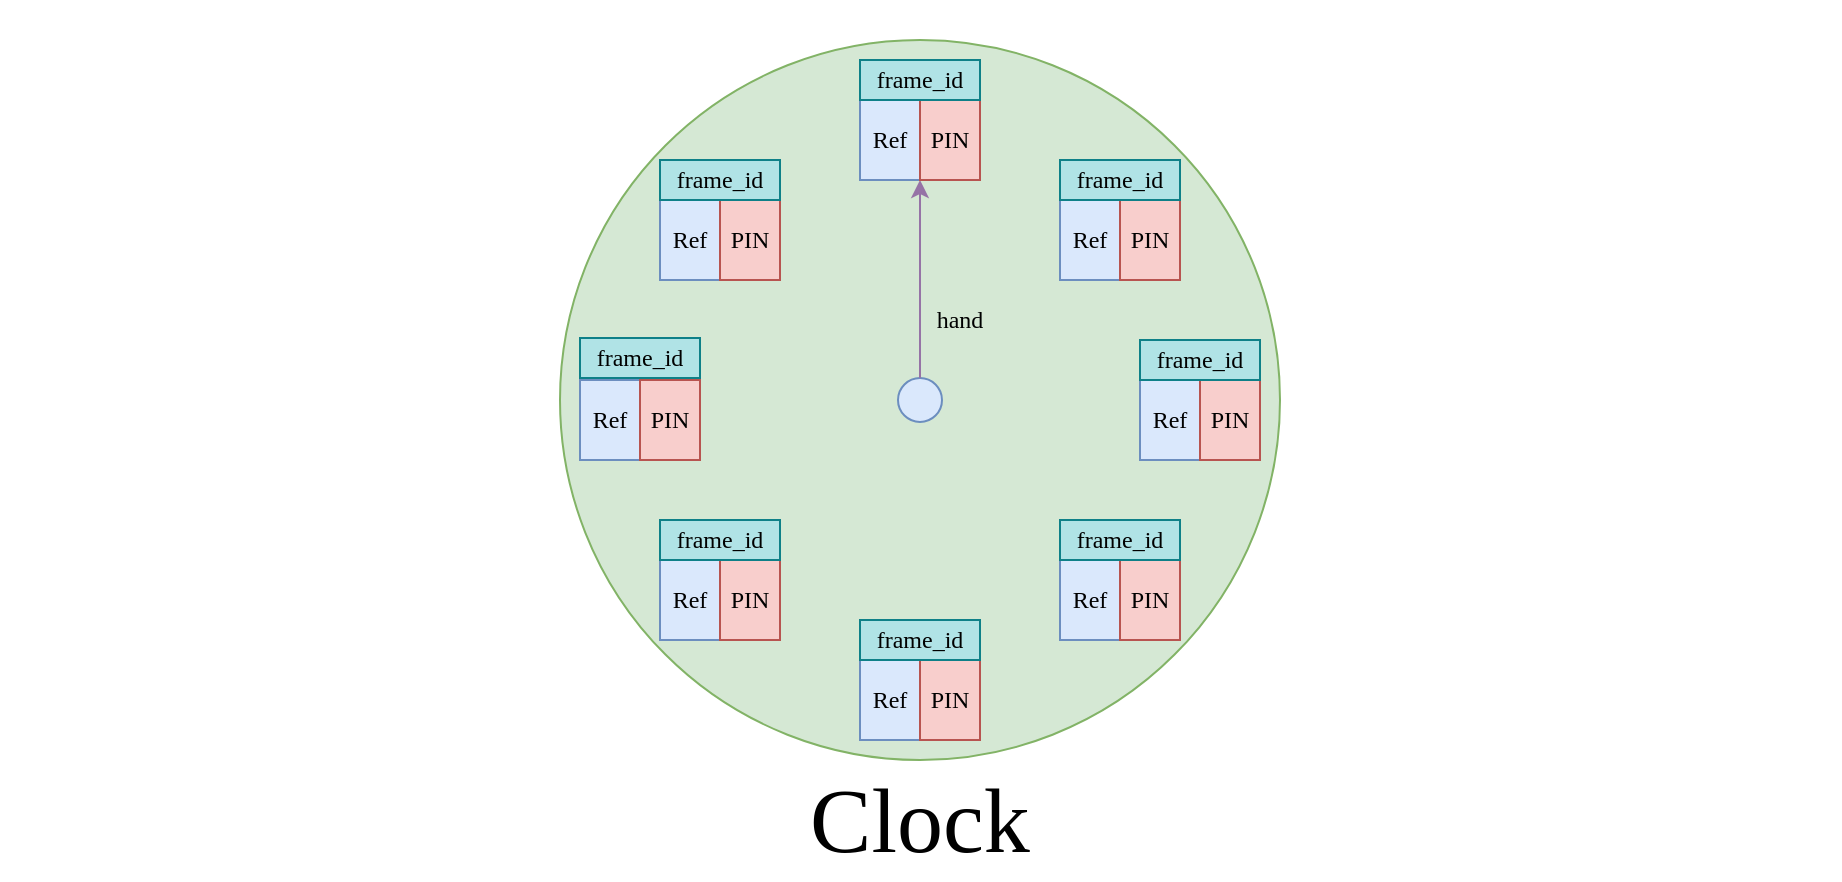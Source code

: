 <mxfile version="12.1.0" type="device" pages="10"><diagram id="9NcrfwkEELF4jh5wkkxq" name="第 1 页"><mxGraphModel dx="1463" dy="847" grid="1" gridSize="10" guides="1" tooltips="1" connect="1" arrows="1" fold="1" page="1" pageScale="1" pageWidth="827" pageHeight="1169" math="0" shadow="0"><root><mxCell id="0"/><mxCell id="1" parent="0"/><mxCell id="KXneu_ocUmk3aarqk3NP-45" value="" style="rounded=0;whiteSpace=wrap;html=1;strokeColor=none;" vertex="1" parent="1"><mxGeometry y="100" width="920" height="440" as="geometry"/></mxCell><mxCell id="KXneu_ocUmk3aarqk3NP-1" value="" style="ellipse;whiteSpace=wrap;html=1;aspect=fixed;fillColor=#d5e8d4;strokeColor=#82b366;" vertex="1" parent="1"><mxGeometry x="280" y="120" width="360" height="360" as="geometry"/></mxCell><mxCell id="KXneu_ocUmk3aarqk3NP-2" value="&lt;font face=&quot;JetBrains Mono&quot; style=&quot;font-size: 46px&quot;&gt;Clock&lt;/font&gt;" style="text;html=1;strokeColor=none;fillColor=none;align=center;verticalAlign=middle;whiteSpace=wrap;rounded=0;" vertex="1" parent="1"><mxGeometry x="380" y="490" width="160" height="40" as="geometry"/></mxCell><mxCell id="KXneu_ocUmk3aarqk3NP-4" value="" style="ellipse;whiteSpace=wrap;html=1;aspect=fixed;fillColor=#dae8fc;strokeColor=#6c8ebf;" vertex="1" parent="1"><mxGeometry x="449" y="289" width="22" height="22" as="geometry"/></mxCell><mxCell id="KXneu_ocUmk3aarqk3NP-9" value="" style="endArrow=classic;html=1;exitX=0.5;exitY=0;exitDx=0;exitDy=0;entryX=0.5;entryY=1;entryDx=0;entryDy=0;fillColor=#e1d5e7;strokeColor=#9673a6;" edge="1" parent="1" source="KXneu_ocUmk3aarqk3NP-4"><mxGeometry width="50" height="50" relative="1" as="geometry"><mxPoint x="520" y="270" as="sourcePoint"/><mxPoint x="460" y="190" as="targetPoint"/></mxGeometry></mxCell><mxCell id="KXneu_ocUmk3aarqk3NP-24" value="&lt;span style=&quot;font-family: &amp;#34;jetbrains mono&amp;#34; ; white-space: normal&quot;&gt;Ref&lt;/span&gt;" style="rounded=0;whiteSpace=wrap;html=1;fillColor=#dae8fc;strokeColor=#6c8ebf;" vertex="1" parent="1"><mxGeometry x="530" y="200" width="30" height="40" as="geometry"/></mxCell><mxCell id="KXneu_ocUmk3aarqk3NP-25" value="&lt;span style=&quot;font-family: &amp;#34;jetbrains mono&amp;#34; ; white-space: normal&quot;&gt;PIN&lt;/span&gt;" style="rounded=0;whiteSpace=wrap;html=1;fillColor=#f8cecc;strokeColor=#b85450;" vertex="1" parent="1"><mxGeometry x="560" y="200" width="30" height="40" as="geometry"/></mxCell><mxCell id="KXneu_ocUmk3aarqk3NP-26" value="&lt;span style=&quot;font-family: &amp;#34;jetbrains mono&amp;#34; ; white-space: normal&quot;&gt;Ref&lt;/span&gt;" style="rounded=0;whiteSpace=wrap;html=1;fillColor=#dae8fc;strokeColor=#6c8ebf;" vertex="1" parent="1"><mxGeometry x="570" y="290" width="30" height="40" as="geometry"/></mxCell><mxCell id="KXneu_ocUmk3aarqk3NP-27" value="&lt;span style=&quot;font-family: &amp;#34;jetbrains mono&amp;#34; ; white-space: normal&quot;&gt;PIN&lt;/span&gt;" style="rounded=0;whiteSpace=wrap;html=1;fillColor=#f8cecc;strokeColor=#b85450;" vertex="1" parent="1"><mxGeometry x="600" y="290" width="30" height="40" as="geometry"/></mxCell><mxCell id="KXneu_ocUmk3aarqk3NP-28" value="&lt;span style=&quot;font-family: &amp;#34;jetbrains mono&amp;#34; ; white-space: normal&quot;&gt;Ref&lt;/span&gt;" style="rounded=0;whiteSpace=wrap;html=1;fillColor=#dae8fc;strokeColor=#6c8ebf;" vertex="1" parent="1"><mxGeometry x="530" y="380" width="30" height="40" as="geometry"/></mxCell><mxCell id="KXneu_ocUmk3aarqk3NP-29" value="&lt;span style=&quot;font-family: &amp;#34;jetbrains mono&amp;#34; ; white-space: normal&quot;&gt;PIN&lt;/span&gt;" style="rounded=0;whiteSpace=wrap;html=1;fillColor=#f8cecc;strokeColor=#b85450;" vertex="1" parent="1"><mxGeometry x="560" y="380" width="30" height="40" as="geometry"/></mxCell><mxCell id="KXneu_ocUmk3aarqk3NP-35" value="&lt;span style=&quot;font-family: &amp;#34;jetbrains mono&amp;#34; ; white-space: normal&quot;&gt;Ref&lt;/span&gt;" style="rounded=0;whiteSpace=wrap;html=1;fillColor=#dae8fc;strokeColor=#6c8ebf;" vertex="1" parent="1"><mxGeometry x="330" y="200" width="30" height="40" as="geometry"/></mxCell><mxCell id="KXneu_ocUmk3aarqk3NP-36" value="&lt;span style=&quot;font-family: &amp;#34;jetbrains mono&amp;#34; ; white-space: normal&quot;&gt;PIN&lt;/span&gt;" style="rounded=0;whiteSpace=wrap;html=1;fillColor=#f8cecc;strokeColor=#b85450;" vertex="1" parent="1"><mxGeometry x="360" y="200" width="30" height="40" as="geometry"/></mxCell><mxCell id="KXneu_ocUmk3aarqk3NP-38" value="&lt;span style=&quot;font-family: &amp;#34;jetbrains mono&amp;#34; ; white-space: normal&quot;&gt;Ref&lt;/span&gt;" style="rounded=0;whiteSpace=wrap;html=1;fillColor=#dae8fc;strokeColor=#6c8ebf;" vertex="1" parent="1"><mxGeometry x="330" y="380" width="30" height="40" as="geometry"/></mxCell><mxCell id="KXneu_ocUmk3aarqk3NP-39" value="&lt;span style=&quot;font-family: &amp;#34;jetbrains mono&amp;#34; ; white-space: normal&quot;&gt;PIN&lt;/span&gt;" style="rounded=0;whiteSpace=wrap;html=1;fillColor=#f8cecc;strokeColor=#b85450;" vertex="1" parent="1"><mxGeometry x="360" y="380" width="30" height="40" as="geometry"/></mxCell><mxCell id="KXneu_ocUmk3aarqk3NP-40" value="&lt;span style=&quot;font-family: &amp;#34;jetbrains mono&amp;#34; ; white-space: normal&quot;&gt;Ref&lt;/span&gt;" style="rounded=0;whiteSpace=wrap;html=1;fillColor=#dae8fc;strokeColor=#6c8ebf;" vertex="1" parent="1"><mxGeometry x="290" y="290" width="30" height="40" as="geometry"/></mxCell><mxCell id="KXneu_ocUmk3aarqk3NP-41" value="&lt;span style=&quot;font-family: &amp;#34;jetbrains mono&amp;#34; ; white-space: normal&quot;&gt;PIN&lt;/span&gt;" style="rounded=0;whiteSpace=wrap;html=1;fillColor=#f8cecc;strokeColor=#b85450;" vertex="1" parent="1"><mxGeometry x="320" y="290" width="30" height="40" as="geometry"/></mxCell><mxCell id="KXneu_ocUmk3aarqk3NP-42" value="&lt;span style=&quot;font-family: &amp;#34;jetbrains mono&amp;#34; ; white-space: normal&quot;&gt;Ref&lt;/span&gt;" style="rounded=0;whiteSpace=wrap;html=1;fillColor=#dae8fc;strokeColor=#6c8ebf;" vertex="1" parent="1"><mxGeometry x="430" y="430" width="30" height="40" as="geometry"/></mxCell><mxCell id="KXneu_ocUmk3aarqk3NP-43" value="&lt;span style=&quot;font-family: &amp;#34;jetbrains mono&amp;#34; ; white-space: normal&quot;&gt;PIN&lt;/span&gt;" style="rounded=0;whiteSpace=wrap;html=1;fillColor=#f8cecc;strokeColor=#b85450;" vertex="1" parent="1"><mxGeometry x="460" y="430" width="30" height="40" as="geometry"/></mxCell><mxCell id="KXneu_ocUmk3aarqk3NP-44" value="&lt;font face=&quot;JetBrains Mono&quot;&gt;hand&lt;/font&gt;" style="text;html=1;strokeColor=none;fillColor=none;align=center;verticalAlign=middle;whiteSpace=wrap;rounded=0;" vertex="1" parent="1"><mxGeometry x="460" y="250" width="40" height="20" as="geometry"/></mxCell><mxCell id="KXneu_ocUmk3aarqk3NP-47" value="&lt;span style=&quot;font-family: &amp;#34;jetbrains mono&amp;#34; ; white-space: normal&quot;&gt;frame_id&lt;/span&gt;" style="rounded=0;whiteSpace=wrap;html=1;fillColor=#b0e3e6;strokeColor=#0e8088;" vertex="1" parent="1"><mxGeometry x="530" y="180" width="60" height="20" as="geometry"/></mxCell><mxCell id="KXneu_ocUmk3aarqk3NP-48" value="&lt;span style=&quot;font-family: &amp;#34;jetbrains mono&amp;#34; ; white-space: normal&quot;&gt;frame_id&lt;/span&gt;" style="rounded=0;whiteSpace=wrap;html=1;fillColor=#b0e3e6;strokeColor=#0e8088;" vertex="1" parent="1"><mxGeometry x="570" y="270" width="60" height="20" as="geometry"/></mxCell><mxCell id="KXneu_ocUmk3aarqk3NP-49" value="&lt;span style=&quot;font-family: &amp;#34;jetbrains mono&amp;#34; ; white-space: normal&quot;&gt;frame_id&lt;/span&gt;" style="rounded=0;whiteSpace=wrap;html=1;fillColor=#b0e3e6;strokeColor=#0e8088;" vertex="1" parent="1"><mxGeometry x="530" y="360" width="60" height="20" as="geometry"/></mxCell><mxCell id="KXneu_ocUmk3aarqk3NP-50" value="&lt;span style=&quot;font-family: &amp;#34;jetbrains mono&amp;#34; ; white-space: normal&quot;&gt;frame_id&lt;/span&gt;" style="rounded=0;whiteSpace=wrap;html=1;fillColor=#b0e3e6;strokeColor=#0e8088;" vertex="1" parent="1"><mxGeometry x="430" y="410" width="60" height="20" as="geometry"/></mxCell><mxCell id="KXneu_ocUmk3aarqk3NP-51" value="&lt;span style=&quot;font-family: &amp;#34;jetbrains mono&amp;#34; ; white-space: normal&quot;&gt;frame_id&lt;/span&gt;" style="rounded=0;whiteSpace=wrap;html=1;fillColor=#b0e3e6;strokeColor=#0e8088;" vertex="1" parent="1"><mxGeometry x="330" y="360" width="60" height="20" as="geometry"/></mxCell><mxCell id="KXneu_ocUmk3aarqk3NP-52" value="&lt;span style=&quot;font-family: &amp;#34;jetbrains mono&amp;#34; ; white-space: normal&quot;&gt;frame_id&lt;/span&gt;" style="rounded=0;whiteSpace=wrap;html=1;fillColor=#b0e3e6;strokeColor=#0e8088;" vertex="1" parent="1"><mxGeometry x="290" y="269" width="60" height="20" as="geometry"/></mxCell><mxCell id="KXneu_ocUmk3aarqk3NP-53" value="&lt;span style=&quot;font-family: &amp;#34;jetbrains mono&amp;#34; ; white-space: normal&quot;&gt;frame_id&lt;/span&gt;" style="rounded=0;whiteSpace=wrap;html=1;fillColor=#b0e3e6;strokeColor=#0e8088;" vertex="1" parent="1"><mxGeometry x="330" y="180" width="60" height="20" as="geometry"/></mxCell><mxCell id="LAmiNlONWxfm9OjA4-dI-2" value="&lt;span style=&quot;font-family: &amp;#34;jetbrains mono&amp;#34; ; white-space: normal&quot;&gt;Ref&lt;/span&gt;" style="rounded=0;whiteSpace=wrap;html=1;fillColor=#dae8fc;strokeColor=#6c8ebf;" vertex="1" parent="1"><mxGeometry x="430" y="150" width="30" height="40" as="geometry"/></mxCell><mxCell id="LAmiNlONWxfm9OjA4-dI-3" value="&lt;span style=&quot;font-family: &amp;#34;jetbrains mono&amp;#34; ; white-space: normal&quot;&gt;PIN&lt;/span&gt;" style="rounded=0;whiteSpace=wrap;html=1;fillColor=#f8cecc;strokeColor=#b85450;" vertex="1" parent="1"><mxGeometry x="460" y="150" width="30" height="40" as="geometry"/></mxCell><mxCell id="LAmiNlONWxfm9OjA4-dI-4" value="&lt;span style=&quot;font-family: &amp;#34;jetbrains mono&amp;#34; ; white-space: normal&quot;&gt;frame_id&lt;/span&gt;" style="rounded=0;whiteSpace=wrap;html=1;fillColor=#b0e3e6;strokeColor=#0e8088;" vertex="1" parent="1"><mxGeometry x="430" y="130" width="60" height="20" as="geometry"/></mxCell></root></mxGraphModel></diagram><diagram id="7arSSdN3NLWSZqEmm9TO" name="第 2 页"><mxGraphModel dx="1024" dy="593" grid="1" gridSize="10" guides="1" tooltips="1" connect="1" arrows="1" fold="1" page="1" pageScale="1" pageWidth="827" pageHeight="1169" math="0" shadow="0"><root><mxCell id="j_ZYvFVkvLYcy-nFiFdX-0"/><mxCell id="j_ZYvFVkvLYcy-nFiFdX-1" parent="j_ZYvFVkvLYcy-nFiFdX-0"/><mxCell id="j_ZYvFVkvLYcy-nFiFdX-2" value="" style="rounded=0;whiteSpace=wrap;html=1;strokeColor=none;" vertex="1" parent="j_ZYvFVkvLYcy-nFiFdX-1"><mxGeometry y="100" width="920" height="440" as="geometry"/></mxCell><mxCell id="j_ZYvFVkvLYcy-nFiFdX-3" value="" style="ellipse;whiteSpace=wrap;html=1;aspect=fixed;fillColor=#d5e8d4;strokeColor=#82b366;" vertex="1" parent="j_ZYvFVkvLYcy-nFiFdX-1"><mxGeometry x="280" y="120" width="360" height="360" as="geometry"/></mxCell><mxCell id="j_ZYvFVkvLYcy-nFiFdX-4" value="&lt;font face=&quot;JetBrains Mono&quot; style=&quot;font-size: 46px&quot;&gt;Clock&lt;/font&gt;" style="text;html=1;strokeColor=none;fillColor=none;align=center;verticalAlign=middle;whiteSpace=wrap;rounded=0;" vertex="1" parent="j_ZYvFVkvLYcy-nFiFdX-1"><mxGeometry x="380" y="490" width="160" height="40" as="geometry"/></mxCell><mxCell id="j_ZYvFVkvLYcy-nFiFdX-5" value="" style="ellipse;whiteSpace=wrap;html=1;aspect=fixed;fillColor=#dae8fc;strokeColor=#6c8ebf;" vertex="1" parent="j_ZYvFVkvLYcy-nFiFdX-1"><mxGeometry x="449" y="289" width="22" height="22" as="geometry"/></mxCell><mxCell id="j_ZYvFVkvLYcy-nFiFdX-6" value="" style="endArrow=classic;html=1;exitX=0.5;exitY=0;exitDx=0;exitDy=0;entryX=0.5;entryY=1;entryDx=0;entryDy=0;fillColor=#e1d5e7;strokeColor=#9673a6;" edge="1" parent="j_ZYvFVkvLYcy-nFiFdX-1" source="j_ZYvFVkvLYcy-nFiFdX-5"><mxGeometry width="50" height="50" relative="1" as="geometry"><mxPoint x="520" y="270" as="sourcePoint"/><mxPoint x="460" y="190" as="targetPoint"/></mxGeometry></mxCell><mxCell id="j_ZYvFVkvLYcy-nFiFdX-7" value="&lt;font face=&quot;JetBrains Mono&quot;&gt;F&lt;/font&gt;" style="rounded=0;whiteSpace=wrap;html=1;fillColor=#dae8fc;strokeColor=#6c8ebf;" vertex="1" parent="j_ZYvFVkvLYcy-nFiFdX-1"><mxGeometry x="430" y="150" width="30" height="40" as="geometry"/></mxCell><mxCell id="j_ZYvFVkvLYcy-nFiFdX-8" value="&lt;font face=&quot;JetBrains Mono&quot;&gt;T&lt;/font&gt;" style="rounded=0;whiteSpace=wrap;html=1;fillColor=#f8cecc;strokeColor=#b85450;" vertex="1" parent="j_ZYvFVkvLYcy-nFiFdX-1"><mxGeometry x="460" y="150" width="30" height="40" as="geometry"/></mxCell><mxCell id="j_ZYvFVkvLYcy-nFiFdX-9" value="&lt;span style=&quot;font-family: &amp;#34;jetbrains mono&amp;#34;&quot;&gt;F&lt;/span&gt;" style="rounded=0;whiteSpace=wrap;html=1;fillColor=#dae8fc;strokeColor=#6c8ebf;" vertex="1" parent="j_ZYvFVkvLYcy-nFiFdX-1"><mxGeometry x="530" y="200" width="30" height="40" as="geometry"/></mxCell><mxCell id="j_ZYvFVkvLYcy-nFiFdX-10" value="&lt;span style=&quot;font-family: &amp;#34;jetbrains mono&amp;#34;&quot;&gt;T&lt;/span&gt;" style="rounded=0;whiteSpace=wrap;html=1;fillColor=#f8cecc;strokeColor=#b85450;" vertex="1" parent="j_ZYvFVkvLYcy-nFiFdX-1"><mxGeometry x="560" y="200" width="30" height="40" as="geometry"/></mxCell><mxCell id="j_ZYvFVkvLYcy-nFiFdX-11" value="&lt;span style=&quot;font-family: &amp;#34;jetbrains mono&amp;#34;&quot;&gt;F&lt;/span&gt;" style="rounded=0;whiteSpace=wrap;html=1;fillColor=#dae8fc;strokeColor=#6c8ebf;" vertex="1" parent="j_ZYvFVkvLYcy-nFiFdX-1"><mxGeometry x="570" y="290" width="30" height="40" as="geometry"/></mxCell><mxCell id="j_ZYvFVkvLYcy-nFiFdX-12" value="&lt;span style=&quot;font-family: &amp;#34;jetbrains mono&amp;#34;&quot;&gt;T&lt;/span&gt;" style="rounded=0;whiteSpace=wrap;html=1;fillColor=#f8cecc;strokeColor=#b85450;" vertex="1" parent="j_ZYvFVkvLYcy-nFiFdX-1"><mxGeometry x="600" y="290" width="30" height="40" as="geometry"/></mxCell><mxCell id="j_ZYvFVkvLYcy-nFiFdX-13" value="&lt;span style=&quot;font-family: &amp;#34;jetbrains mono&amp;#34;&quot;&gt;F&lt;/span&gt;" style="rounded=0;whiteSpace=wrap;html=1;fillColor=#dae8fc;strokeColor=#6c8ebf;" vertex="1" parent="j_ZYvFVkvLYcy-nFiFdX-1"><mxGeometry x="530" y="380" width="30" height="40" as="geometry"/></mxCell><mxCell id="j_ZYvFVkvLYcy-nFiFdX-14" value="&lt;span style=&quot;font-family: &amp;#34;jetbrains mono&amp;#34;&quot;&gt;T&lt;/span&gt;" style="rounded=0;whiteSpace=wrap;html=1;fillColor=#f8cecc;strokeColor=#b85450;" vertex="1" parent="j_ZYvFVkvLYcy-nFiFdX-1"><mxGeometry x="560" y="380" width="30" height="40" as="geometry"/></mxCell><mxCell id="j_ZYvFVkvLYcy-nFiFdX-15" value="&lt;span style=&quot;font-family: &amp;#34;jetbrains mono&amp;#34;&quot;&gt;F&lt;/span&gt;" style="rounded=0;whiteSpace=wrap;html=1;fillColor=#dae8fc;strokeColor=#6c8ebf;" vertex="1" parent="j_ZYvFVkvLYcy-nFiFdX-1"><mxGeometry x="330" y="200" width="30" height="40" as="geometry"/></mxCell><mxCell id="j_ZYvFVkvLYcy-nFiFdX-16" value="&lt;span style=&quot;font-family: &amp;#34;jetbrains mono&amp;#34;&quot;&gt;T&lt;/span&gt;" style="rounded=0;whiteSpace=wrap;html=1;fillColor=#f8cecc;strokeColor=#b85450;" vertex="1" parent="j_ZYvFVkvLYcy-nFiFdX-1"><mxGeometry x="360" y="200" width="30" height="40" as="geometry"/></mxCell><mxCell id="j_ZYvFVkvLYcy-nFiFdX-17" value="&lt;span style=&quot;font-family: &amp;#34;jetbrains mono&amp;#34; ; white-space: normal&quot;&gt;F&lt;/span&gt;" style="rounded=0;whiteSpace=wrap;html=1;fillColor=#dae8fc;strokeColor=#6c8ebf;" vertex="1" parent="j_ZYvFVkvLYcy-nFiFdX-1"><mxGeometry x="330" y="380" width="30" height="40" as="geometry"/></mxCell><mxCell id="j_ZYvFVkvLYcy-nFiFdX-18" value="&lt;span style=&quot;font-family: &amp;#34;jetbrains mono&amp;#34;&quot;&gt;T&lt;/span&gt;" style="rounded=0;whiteSpace=wrap;html=1;fillColor=#f8cecc;strokeColor=#b85450;" vertex="1" parent="j_ZYvFVkvLYcy-nFiFdX-1"><mxGeometry x="360" y="380" width="30" height="40" as="geometry"/></mxCell><mxCell id="j_ZYvFVkvLYcy-nFiFdX-19" value="&lt;span style=&quot;font-family: &amp;#34;jetbrains mono&amp;#34;&quot;&gt;F&lt;/span&gt;" style="rounded=0;whiteSpace=wrap;html=1;fillColor=#dae8fc;strokeColor=#6c8ebf;" vertex="1" parent="j_ZYvFVkvLYcy-nFiFdX-1"><mxGeometry x="290" y="290" width="30" height="40" as="geometry"/></mxCell><mxCell id="j_ZYvFVkvLYcy-nFiFdX-20" value="&lt;span style=&quot;font-family: &amp;#34;jetbrains mono&amp;#34;&quot;&gt;T&lt;/span&gt;" style="rounded=0;whiteSpace=wrap;html=1;fillColor=#f8cecc;strokeColor=#b85450;" vertex="1" parent="j_ZYvFVkvLYcy-nFiFdX-1"><mxGeometry x="320" y="290" width="30" height="40" as="geometry"/></mxCell><mxCell id="j_ZYvFVkvLYcy-nFiFdX-21" value="&lt;span style=&quot;font-family: &amp;#34;jetbrains mono&amp;#34;&quot;&gt;F&lt;/span&gt;" style="rounded=0;whiteSpace=wrap;html=1;fillColor=#dae8fc;strokeColor=#6c8ebf;" vertex="1" parent="j_ZYvFVkvLYcy-nFiFdX-1"><mxGeometry x="430" y="430" width="30" height="40" as="geometry"/></mxCell><mxCell id="j_ZYvFVkvLYcy-nFiFdX-22" value="&lt;span style=&quot;font-family: &amp;#34;jetbrains mono&amp;#34;&quot;&gt;T&lt;/span&gt;" style="rounded=0;whiteSpace=wrap;html=1;fillColor=#f8cecc;strokeColor=#b85450;" vertex="1" parent="j_ZYvFVkvLYcy-nFiFdX-1"><mxGeometry x="460" y="430" width="30" height="40" as="geometry"/></mxCell><mxCell id="j_ZYvFVkvLYcy-nFiFdX-23" value="&lt;font face=&quot;JetBrains Mono&quot;&gt;hand&lt;/font&gt;" style="text;html=1;strokeColor=none;fillColor=none;align=center;verticalAlign=middle;whiteSpace=wrap;rounded=0;" vertex="1" parent="j_ZYvFVkvLYcy-nFiFdX-1"><mxGeometry x="460" y="250" width="40" height="20" as="geometry"/></mxCell><mxCell id="j_ZYvFVkvLYcy-nFiFdX-24" value="&lt;font face=&quot;JetBrains Mono&quot;&gt;0&lt;/font&gt;" style="rounded=0;whiteSpace=wrap;html=1;fillColor=#b0e3e6;strokeColor=#0e8088;" vertex="1" parent="j_ZYvFVkvLYcy-nFiFdX-1"><mxGeometry x="430" y="130" width="60" height="20" as="geometry"/></mxCell><mxCell id="j_ZYvFVkvLYcy-nFiFdX-25" value="&lt;span style=&quot;font-family: &amp;#34;jetbrains mono&amp;#34; ; white-space: normal&quot;&gt;1&lt;/span&gt;" style="rounded=0;whiteSpace=wrap;html=1;fillColor=#b0e3e6;strokeColor=#0e8088;" vertex="1" parent="j_ZYvFVkvLYcy-nFiFdX-1"><mxGeometry x="530" y="180" width="60" height="20" as="geometry"/></mxCell><mxCell id="j_ZYvFVkvLYcy-nFiFdX-26" value="&lt;span style=&quot;font-family: &amp;#34;jetbrains mono&amp;#34; ; white-space: normal&quot;&gt;2&lt;/span&gt;" style="rounded=0;whiteSpace=wrap;html=1;fillColor=#b0e3e6;strokeColor=#0e8088;" vertex="1" parent="j_ZYvFVkvLYcy-nFiFdX-1"><mxGeometry x="570" y="270" width="60" height="20" as="geometry"/></mxCell><mxCell id="j_ZYvFVkvLYcy-nFiFdX-27" value="&lt;span style=&quot;font-family: &amp;#34;jetbrains mono&amp;#34; ; white-space: normal&quot;&gt;3&lt;/span&gt;" style="rounded=0;whiteSpace=wrap;html=1;fillColor=#b0e3e6;strokeColor=#0e8088;" vertex="1" parent="j_ZYvFVkvLYcy-nFiFdX-1"><mxGeometry x="530" y="360" width="60" height="20" as="geometry"/></mxCell><mxCell id="j_ZYvFVkvLYcy-nFiFdX-28" value="&lt;span style=&quot;font-family: &amp;#34;jetbrains mono&amp;#34; ; white-space: normal&quot;&gt;4&lt;/span&gt;" style="rounded=0;whiteSpace=wrap;html=1;fillColor=#b0e3e6;strokeColor=#0e8088;" vertex="1" parent="j_ZYvFVkvLYcy-nFiFdX-1"><mxGeometry x="430" y="410" width="60" height="20" as="geometry"/></mxCell><mxCell id="j_ZYvFVkvLYcy-nFiFdX-29" value="&lt;span style=&quot;font-family: &amp;#34;jetbrains mono&amp;#34; ; white-space: normal&quot;&gt;5&lt;/span&gt;" style="rounded=0;whiteSpace=wrap;html=1;fillColor=#b0e3e6;strokeColor=#0e8088;" vertex="1" parent="j_ZYvFVkvLYcy-nFiFdX-1"><mxGeometry x="330" y="360" width="60" height="20" as="geometry"/></mxCell><mxCell id="j_ZYvFVkvLYcy-nFiFdX-30" value="&lt;span style=&quot;font-family: &amp;#34;jetbrains mono&amp;#34; ; white-space: normal&quot;&gt;6&lt;/span&gt;" style="rounded=0;whiteSpace=wrap;html=1;fillColor=#b0e3e6;strokeColor=#0e8088;" vertex="1" parent="j_ZYvFVkvLYcy-nFiFdX-1"><mxGeometry x="290" y="269" width="60" height="20" as="geometry"/></mxCell><mxCell id="j_ZYvFVkvLYcy-nFiFdX-31" value="&lt;span style=&quot;font-family: &amp;#34;jetbrains mono&amp;#34; ; white-space: normal&quot;&gt;7&lt;/span&gt;" style="rounded=0;whiteSpace=wrap;html=1;fillColor=#b0e3e6;strokeColor=#0e8088;" vertex="1" parent="j_ZYvFVkvLYcy-nFiFdX-1"><mxGeometry x="330" y="180" width="60" height="20" as="geometry"/></mxCell><mxCell id="ccauAHi9mshIMwD8OcDY-0" value="&lt;span style=&quot;font-family: &amp;#34;jetbrains mono&amp;#34; ; white-space: normal&quot;&gt;Ref&lt;/span&gt;" style="rounded=0;whiteSpace=wrap;html=1;fillColor=#dae8fc;strokeColor=#6c8ebf;" vertex="1" parent="j_ZYvFVkvLYcy-nFiFdX-1"><mxGeometry x="730" y="460" width="30" height="40" as="geometry"/></mxCell><mxCell id="ccauAHi9mshIMwD8OcDY-1" value="&lt;span style=&quot;font-family: &amp;#34;jetbrains mono&amp;#34; ; white-space: normal&quot;&gt;PIN&lt;/span&gt;" style="rounded=0;whiteSpace=wrap;html=1;fillColor=#f8cecc;strokeColor=#b85450;" vertex="1" parent="j_ZYvFVkvLYcy-nFiFdX-1"><mxGeometry x="760" y="460" width="30" height="40" as="geometry"/></mxCell><mxCell id="ccauAHi9mshIMwD8OcDY-2" value="&lt;span style=&quot;font-family: &amp;#34;jetbrains mono&amp;#34; ; white-space: normal&quot;&gt;frame_id&lt;/span&gt;" style="rounded=0;whiteSpace=wrap;html=1;fillColor=#b0e3e6;strokeColor=#0e8088;" vertex="1" parent="j_ZYvFVkvLYcy-nFiFdX-1"><mxGeometry x="730" y="440" width="60" height="20" as="geometry"/></mxCell></root></mxGraphModel></diagram><diagram id="HSklVDMK2-Mh6U1U_AGQ" name="第 3 页"><mxGraphModel dx="1024" dy="593" grid="1" gridSize="10" guides="1" tooltips="1" connect="1" arrows="1" fold="1" page="1" pageScale="1" pageWidth="827" pageHeight="1169" math="0" shadow="0"><root><mxCell id="y7ifV_8n-z9e93L8eIj1-0"/><mxCell id="y7ifV_8n-z9e93L8eIj1-1" parent="y7ifV_8n-z9e93L8eIj1-0"/><mxCell id="r7x3TtkfI1VWK5Dzk9NN-0" value="" style="rounded=0;whiteSpace=wrap;html=1;strokeColor=none;" vertex="1" parent="y7ifV_8n-z9e93L8eIj1-1"><mxGeometry y="100" width="920" height="440" as="geometry"/></mxCell><mxCell id="r7x3TtkfI1VWK5Dzk9NN-1" value="" style="ellipse;whiteSpace=wrap;html=1;aspect=fixed;fillColor=#d5e8d4;strokeColor=#82b366;" vertex="1" parent="y7ifV_8n-z9e93L8eIj1-1"><mxGeometry x="280" y="120" width="360" height="360" as="geometry"/></mxCell><mxCell id="r7x3TtkfI1VWK5Dzk9NN-2" value="" style="rounded=0;whiteSpace=wrap;html=1;fillColor=#fad9d5;strokeColor=#ae4132;" vertex="1" parent="y7ifV_8n-z9e93L8eIj1-1"><mxGeometry x="540" y="265" width="190" height="71" as="geometry"/></mxCell><mxCell id="r7x3TtkfI1VWK5Dzk9NN-3" value="&lt;font face=&quot;JetBrains Mono&quot; style=&quot;font-size: 46px&quot;&gt;Clock&lt;/font&gt;" style="text;html=1;strokeColor=none;fillColor=none;align=center;verticalAlign=middle;whiteSpace=wrap;rounded=0;" vertex="1" parent="y7ifV_8n-z9e93L8eIj1-1"><mxGeometry x="380" y="490" width="160" height="40" as="geometry"/></mxCell><mxCell id="r7x3TtkfI1VWK5Dzk9NN-4" value="" style="ellipse;whiteSpace=wrap;html=1;aspect=fixed;fillColor=#dae8fc;strokeColor=#6c8ebf;" vertex="1" parent="y7ifV_8n-z9e93L8eIj1-1"><mxGeometry x="449" y="289" width="22" height="22" as="geometry"/></mxCell><mxCell id="r7x3TtkfI1VWK5Dzk9NN-5" value="" style="endArrow=classic;html=1;exitX=1;exitY=0.5;exitDx=0;exitDy=0;entryX=0;entryY=0.5;entryDx=0;entryDy=0;fillColor=#e1d5e7;strokeColor=#9673a6;" edge="1" parent="y7ifV_8n-z9e93L8eIj1-1" source="r7x3TtkfI1VWK5Dzk9NN-4" target="r7x3TtkfI1VWK5Dzk9NN-10"><mxGeometry width="50" height="50" relative="1" as="geometry"><mxPoint x="520" y="270" as="sourcePoint"/><mxPoint x="460" y="190" as="targetPoint"/></mxGeometry></mxCell><mxCell id="r7x3TtkfI1VWK5Dzk9NN-6" value="&lt;font face=&quot;JetBrains Mono&quot;&gt;F&lt;/font&gt;" style="rounded=0;whiteSpace=wrap;html=1;fillColor=#dae8fc;strokeColor=#6c8ebf;" vertex="1" parent="y7ifV_8n-z9e93L8eIj1-1"><mxGeometry x="430" y="150" width="30" height="40" as="geometry"/></mxCell><mxCell id="r7x3TtkfI1VWK5Dzk9NN-7" value="&lt;font face=&quot;JetBrains Mono&quot;&gt;T&lt;/font&gt;" style="rounded=0;whiteSpace=wrap;html=1;fillColor=#f8cecc;strokeColor=#b85450;" vertex="1" parent="y7ifV_8n-z9e93L8eIj1-1"><mxGeometry x="460" y="150" width="30" height="40" as="geometry"/></mxCell><mxCell id="r7x3TtkfI1VWK5Dzk9NN-8" value="&lt;span style=&quot;font-family: &amp;#34;jetbrains mono&amp;#34;&quot;&gt;F&lt;/span&gt;" style="rounded=0;whiteSpace=wrap;html=1;fillColor=#dae8fc;strokeColor=#6c8ebf;" vertex="1" parent="y7ifV_8n-z9e93L8eIj1-1"><mxGeometry x="530" y="200" width="30" height="40" as="geometry"/></mxCell><mxCell id="r7x3TtkfI1VWK5Dzk9NN-9" value="&lt;span style=&quot;font-family: &amp;#34;jetbrains mono&amp;#34;&quot;&gt;T&lt;/span&gt;" style="rounded=0;whiteSpace=wrap;html=1;fillColor=#f8cecc;strokeColor=#b85450;" vertex="1" parent="y7ifV_8n-z9e93L8eIj1-1"><mxGeometry x="560" y="200" width="30" height="40" as="geometry"/></mxCell><mxCell id="r7x3TtkfI1VWK5Dzk9NN-10" value="&lt;span style=&quot;font-family: &amp;#34;jetbrains mono&amp;#34;&quot;&gt;F&lt;/span&gt;" style="rounded=0;whiteSpace=wrap;html=1;fillColor=#dae8fc;strokeColor=#6c8ebf;" vertex="1" parent="y7ifV_8n-z9e93L8eIj1-1"><mxGeometry x="570" y="290" width="30" height="40" as="geometry"/></mxCell><mxCell id="r7x3TtkfI1VWK5Dzk9NN-11" value="&lt;span style=&quot;font-family: &amp;#34;jetbrains mono&amp;#34;&quot;&gt;F&lt;/span&gt;" style="rounded=0;whiteSpace=wrap;html=1;fillColor=#f8cecc;strokeColor=#b85450;" vertex="1" parent="y7ifV_8n-z9e93L8eIj1-1"><mxGeometry x="600" y="290" width="30" height="40" as="geometry"/></mxCell><mxCell id="r7x3TtkfI1VWK5Dzk9NN-12" value="&lt;span style=&quot;font-family: &amp;#34;jetbrains mono&amp;#34;&quot;&gt;F&lt;/span&gt;" style="rounded=0;whiteSpace=wrap;html=1;fillColor=#dae8fc;strokeColor=#6c8ebf;" vertex="1" parent="y7ifV_8n-z9e93L8eIj1-1"><mxGeometry x="530" y="380" width="30" height="40" as="geometry"/></mxCell><mxCell id="r7x3TtkfI1VWK5Dzk9NN-13" value="&lt;span style=&quot;font-family: &amp;#34;jetbrains mono&amp;#34;&quot;&gt;T&lt;/span&gt;" style="rounded=0;whiteSpace=wrap;html=1;fillColor=#f8cecc;strokeColor=#b85450;" vertex="1" parent="y7ifV_8n-z9e93L8eIj1-1"><mxGeometry x="560" y="380" width="30" height="40" as="geometry"/></mxCell><mxCell id="r7x3TtkfI1VWK5Dzk9NN-14" value="&lt;span style=&quot;font-family: &amp;#34;jetbrains mono&amp;#34;&quot;&gt;F&lt;/span&gt;" style="rounded=0;whiteSpace=wrap;html=1;fillColor=#dae8fc;strokeColor=#6c8ebf;" vertex="1" parent="y7ifV_8n-z9e93L8eIj1-1"><mxGeometry x="330" y="200" width="30" height="40" as="geometry"/></mxCell><mxCell id="r7x3TtkfI1VWK5Dzk9NN-15" value="&lt;span style=&quot;font-family: &amp;#34;jetbrains mono&amp;#34;&quot;&gt;T&lt;/span&gt;" style="rounded=0;whiteSpace=wrap;html=1;fillColor=#f8cecc;strokeColor=#b85450;" vertex="1" parent="y7ifV_8n-z9e93L8eIj1-1"><mxGeometry x="360" y="200" width="30" height="40" as="geometry"/></mxCell><mxCell id="r7x3TtkfI1VWK5Dzk9NN-16" value="&lt;span style=&quot;font-family: &amp;#34;jetbrains mono&amp;#34; ; white-space: normal&quot;&gt;F&lt;/span&gt;" style="rounded=0;whiteSpace=wrap;html=1;fillColor=#dae8fc;strokeColor=#6c8ebf;" vertex="1" parent="y7ifV_8n-z9e93L8eIj1-1"><mxGeometry x="330" y="380" width="30" height="40" as="geometry"/></mxCell><mxCell id="r7x3TtkfI1VWK5Dzk9NN-17" value="&lt;span style=&quot;font-family: &amp;#34;jetbrains mono&amp;#34;&quot;&gt;T&lt;/span&gt;" style="rounded=0;whiteSpace=wrap;html=1;fillColor=#f8cecc;strokeColor=#b85450;" vertex="1" parent="y7ifV_8n-z9e93L8eIj1-1"><mxGeometry x="360" y="380" width="30" height="40" as="geometry"/></mxCell><mxCell id="r7x3TtkfI1VWK5Dzk9NN-18" value="&lt;span style=&quot;font-family: &amp;#34;jetbrains mono&amp;#34;&quot;&gt;F&lt;/span&gt;" style="rounded=0;whiteSpace=wrap;html=1;fillColor=#dae8fc;strokeColor=#6c8ebf;" vertex="1" parent="y7ifV_8n-z9e93L8eIj1-1"><mxGeometry x="290" y="290" width="30" height="40" as="geometry"/></mxCell><mxCell id="r7x3TtkfI1VWK5Dzk9NN-19" value="&lt;span style=&quot;font-family: &amp;#34;jetbrains mono&amp;#34;&quot;&gt;T&lt;/span&gt;" style="rounded=0;whiteSpace=wrap;html=1;fillColor=#f8cecc;strokeColor=#b85450;" vertex="1" parent="y7ifV_8n-z9e93L8eIj1-1"><mxGeometry x="320" y="290" width="30" height="40" as="geometry"/></mxCell><mxCell id="r7x3TtkfI1VWK5Dzk9NN-20" value="&lt;span style=&quot;font-family: &amp;#34;jetbrains mono&amp;#34;&quot;&gt;F&lt;/span&gt;" style="rounded=0;whiteSpace=wrap;html=1;fillColor=#dae8fc;strokeColor=#6c8ebf;" vertex="1" parent="y7ifV_8n-z9e93L8eIj1-1"><mxGeometry x="430" y="430" width="30" height="40" as="geometry"/></mxCell><mxCell id="r7x3TtkfI1VWK5Dzk9NN-21" value="&lt;span style=&quot;font-family: &amp;#34;jetbrains mono&amp;#34;&quot;&gt;T&lt;/span&gt;" style="rounded=0;whiteSpace=wrap;html=1;fillColor=#f8cecc;strokeColor=#b85450;" vertex="1" parent="y7ifV_8n-z9e93L8eIj1-1"><mxGeometry x="460" y="430" width="30" height="40" as="geometry"/></mxCell><mxCell id="r7x3TtkfI1VWK5Dzk9NN-22" value="&lt;font face=&quot;JetBrains Mono&quot;&gt;hand&lt;/font&gt;" style="text;html=1;strokeColor=none;fillColor=none;align=center;verticalAlign=middle;whiteSpace=wrap;rounded=0;" vertex="1" parent="y7ifV_8n-z9e93L8eIj1-1"><mxGeometry x="480" y="311" width="40" height="20" as="geometry"/></mxCell><mxCell id="r7x3TtkfI1VWK5Dzk9NN-23" value="&lt;font face=&quot;JetBrains Mono&quot;&gt;0&lt;/font&gt;" style="rounded=0;whiteSpace=wrap;html=1;fillColor=#b0e3e6;strokeColor=#0e8088;" vertex="1" parent="y7ifV_8n-z9e93L8eIj1-1"><mxGeometry x="430" y="130" width="60" height="20" as="geometry"/></mxCell><mxCell id="r7x3TtkfI1VWK5Dzk9NN-24" value="&lt;span style=&quot;font-family: &amp;#34;jetbrains mono&amp;#34; ; white-space: normal&quot;&gt;1&lt;/span&gt;" style="rounded=0;whiteSpace=wrap;html=1;fillColor=#b0e3e6;strokeColor=#0e8088;" vertex="1" parent="y7ifV_8n-z9e93L8eIj1-1"><mxGeometry x="530" y="180" width="60" height="20" as="geometry"/></mxCell><mxCell id="r7x3TtkfI1VWK5Dzk9NN-25" value="&lt;span style=&quot;font-family: &amp;#34;jetbrains mono&amp;#34; ; white-space: normal&quot;&gt;2&lt;/span&gt;" style="rounded=0;whiteSpace=wrap;html=1;fillColor=#b0e3e6;strokeColor=#0e8088;" vertex="1" parent="y7ifV_8n-z9e93L8eIj1-1"><mxGeometry x="570" y="270" width="60" height="20" as="geometry"/></mxCell><mxCell id="r7x3TtkfI1VWK5Dzk9NN-26" value="&lt;span style=&quot;font-family: &amp;#34;jetbrains mono&amp;#34; ; white-space: normal&quot;&gt;3&lt;/span&gt;" style="rounded=0;whiteSpace=wrap;html=1;fillColor=#b0e3e6;strokeColor=#0e8088;" vertex="1" parent="y7ifV_8n-z9e93L8eIj1-1"><mxGeometry x="530" y="360" width="60" height="20" as="geometry"/></mxCell><mxCell id="r7x3TtkfI1VWK5Dzk9NN-27" value="&lt;span style=&quot;font-family: &amp;#34;jetbrains mono&amp;#34; ; white-space: normal&quot;&gt;4&lt;/span&gt;" style="rounded=0;whiteSpace=wrap;html=1;fillColor=#b0e3e6;strokeColor=#0e8088;" vertex="1" parent="y7ifV_8n-z9e93L8eIj1-1"><mxGeometry x="430" y="410" width="60" height="20" as="geometry"/></mxCell><mxCell id="r7x3TtkfI1VWK5Dzk9NN-28" value="&lt;span style=&quot;font-family: &amp;#34;jetbrains mono&amp;#34; ; white-space: normal&quot;&gt;5&lt;/span&gt;" style="rounded=0;whiteSpace=wrap;html=1;fillColor=#b0e3e6;strokeColor=#0e8088;" vertex="1" parent="y7ifV_8n-z9e93L8eIj1-1"><mxGeometry x="330" y="360" width="60" height="20" as="geometry"/></mxCell><mxCell id="r7x3TtkfI1VWK5Dzk9NN-29" value="&lt;span style=&quot;font-family: &amp;#34;jetbrains mono&amp;#34; ; white-space: normal&quot;&gt;6&lt;/span&gt;" style="rounded=0;whiteSpace=wrap;html=1;fillColor=#b0e3e6;strokeColor=#0e8088;" vertex="1" parent="y7ifV_8n-z9e93L8eIj1-1"><mxGeometry x="290" y="269" width="60" height="20" as="geometry"/></mxCell><mxCell id="r7x3TtkfI1VWK5Dzk9NN-30" value="&lt;span style=&quot;font-family: &amp;#34;jetbrains mono&amp;#34; ; white-space: normal&quot;&gt;7&lt;/span&gt;" style="rounded=0;whiteSpace=wrap;html=1;fillColor=#b0e3e6;strokeColor=#0e8088;" vertex="1" parent="y7ifV_8n-z9e93L8eIj1-1"><mxGeometry x="330" y="180" width="60" height="20" as="geometry"/></mxCell><mxCell id="r7x3TtkfI1VWK5Dzk9NN-31" value="&lt;h3 class=&quot;md-end-block md-heading md-focus&quot; style=&quot;box-sizing: border-box ; font-size: 1.5em ; margin-top: 1rem ; margin-bottom: 1rem ; position: relative ; line-height: 1.43 ; cursor: text ; white-space: pre-wrap ; color: rgb(51 , 51 , 51)&quot;&gt;&lt;span class=&quot;md-plain md-expand&quot; style=&quot;box-sizing: border-box ; font-weight: normal&quot;&gt;&lt;font face=&quot;JetBrains Mono&quot;&gt;Victim&lt;/font&gt;&lt;/span&gt;&lt;/h3&gt;" style="rounded=0;whiteSpace=wrap;html=1;" vertex="1" parent="y7ifV_8n-z9e93L8eIj1-1"><mxGeometry x="650" y="270" width="70" height="60" as="geometry"/></mxCell><mxCell id="sRPcEcHX4rFRwugBghQG-0" value="&lt;span style=&quot;font-family: &amp;#34;jetbrains mono&amp;#34; ; white-space: normal&quot;&gt;Ref&lt;/span&gt;" style="rounded=0;whiteSpace=wrap;html=1;fillColor=#dae8fc;strokeColor=#6c8ebf;" vertex="1" parent="y7ifV_8n-z9e93L8eIj1-1"><mxGeometry x="730" y="460" width="30" height="40" as="geometry"/></mxCell><mxCell id="sRPcEcHX4rFRwugBghQG-1" value="&lt;span style=&quot;font-family: &amp;#34;jetbrains mono&amp;#34; ; white-space: normal&quot;&gt;PIN&lt;/span&gt;" style="rounded=0;whiteSpace=wrap;html=1;fillColor=#f8cecc;strokeColor=#b85450;" vertex="1" parent="y7ifV_8n-z9e93L8eIj1-1"><mxGeometry x="760" y="460" width="30" height="40" as="geometry"/></mxCell><mxCell id="sRPcEcHX4rFRwugBghQG-2" value="&lt;span style=&quot;font-family: &amp;#34;jetbrains mono&amp;#34; ; white-space: normal&quot;&gt;frame_id&lt;/span&gt;" style="rounded=0;whiteSpace=wrap;html=1;fillColor=#b0e3e6;strokeColor=#0e8088;" vertex="1" parent="y7ifV_8n-z9e93L8eIj1-1"><mxGeometry x="730" y="440" width="60" height="20" as="geometry"/></mxCell></root></mxGraphModel></diagram><diagram id="TO7VW3loIIyuIfk2N5rr" name="第 4 页"><mxGraphModel dx="1707" dy="988" grid="1" gridSize="10" guides="1" tooltips="1" connect="1" arrows="1" fold="1" page="1" pageScale="1" pageWidth="827" pageHeight="1169" math="0" shadow="0"><root><mxCell id="QYtT_7Fmyfu3330R5ABD-0"/><mxCell id="QYtT_7Fmyfu3330R5ABD-1" parent="QYtT_7Fmyfu3330R5ABD-0"/><mxCell id="S6U2yHiIYxLX9MKkQL3m-6" value="" style="ellipse;whiteSpace=wrap;html=1;aspect=fixed;fillColor=#d5e8d4;strokeColor=#82b366;" vertex="1" parent="QYtT_7Fmyfu3330R5ABD-1"><mxGeometry x="779" y="120" width="360" height="360" as="geometry"/></mxCell><mxCell id="S6U2yHiIYxLX9MKkQL3m-38" value="" style="rounded=0;whiteSpace=wrap;html=1;fillColor=#ffcccc;strokeColor=#36393d;" vertex="1" parent="QYtT_7Fmyfu3330R5ABD-1"><mxGeometry x="899" y="120" width="120" height="80" as="geometry"/></mxCell><mxCell id="SUx2RNIHQ8y2VolH_mh_-0" value="" style="ellipse;whiteSpace=wrap;html=1;aspect=fixed;fillColor=#d5e8d4;strokeColor=#82b366;" vertex="1" parent="QYtT_7Fmyfu3330R5ABD-1"><mxGeometry x="1263" y="123" width="360" height="360" as="geometry"/></mxCell><mxCell id="S6U2yHiIYxLX9MKkQL3m-0" value="" style="rounded=0;whiteSpace=wrap;html=1;fillColor=#fad9d5;strokeColor=#ae4132;" vertex="1" parent="QYtT_7Fmyfu3330R5ABD-1"><mxGeometry x="1518" y="267.5" width="190" height="71" as="geometry"/></mxCell><mxCell id="S6U2yHiIYxLX9MKkQL3m-1" value="&lt;h3 class=&quot;md-end-block md-heading md-focus&quot; style=&quot;box-sizing: border-box ; font-size: 1.5em ; margin-top: 1rem ; margin-bottom: 1rem ; position: relative ; line-height: 1.43 ; cursor: text ; white-space: pre-wrap ; color: rgb(51 , 51 , 51)&quot;&gt;&lt;span class=&quot;md-plain md-expand&quot; style=&quot;box-sizing: border-box ; font-weight: normal&quot;&gt;&lt;font face=&quot;JetBrains Mono&quot;&gt;Victim&lt;/font&gt;&lt;/span&gt;&lt;/h3&gt;" style="rounded=0;whiteSpace=wrap;html=1;" vertex="1" parent="QYtT_7Fmyfu3330R5ABD-1"><mxGeometry x="1628" y="272.5" width="70" height="60" as="geometry"/></mxCell><mxCell id="QYtT_7Fmyfu3330R5ABD-3" value="" style="ellipse;whiteSpace=wrap;html=1;aspect=fixed;fillColor=#d5e8d4;strokeColor=#82b366;" vertex="1" parent="QYtT_7Fmyfu3330R5ABD-1"><mxGeometry x="280" y="120" width="360" height="360" as="geometry"/></mxCell><mxCell id="S6U2yHiIYxLX9MKkQL3m-3" value="" style="rounded=0;whiteSpace=wrap;html=1;fillColor=#fad9d5;strokeColor=#ae4132;" vertex="1" parent="QYtT_7Fmyfu3330R5ABD-1"><mxGeometry x="530" y="260" width="135" height="80" as="geometry"/></mxCell><mxCell id="S6U2yHiIYxLX9MKkQL3m-2" value="" style="rounded=0;whiteSpace=wrap;html=1;fillColor=#ffcccc;strokeColor=#36393d;" vertex="1" parent="QYtT_7Fmyfu3330R5ABD-1"><mxGeometry x="400" y="120" width="120" height="80" as="geometry"/></mxCell><mxCell id="QYtT_7Fmyfu3330R5ABD-4" value="&lt;font face=&quot;JetBrains Mono&quot; style=&quot;font-size: 46px&quot;&gt;Clock&lt;/font&gt;" style="text;html=1;strokeColor=none;fillColor=none;align=center;verticalAlign=middle;whiteSpace=wrap;rounded=0;" vertex="1" parent="QYtT_7Fmyfu3330R5ABD-1"><mxGeometry x="380" y="490" width="160" height="40" as="geometry"/></mxCell><mxCell id="QYtT_7Fmyfu3330R5ABD-5" value="" style="ellipse;whiteSpace=wrap;html=1;aspect=fixed;fillColor=#dae8fc;strokeColor=#6c8ebf;" vertex="1" parent="QYtT_7Fmyfu3330R5ABD-1"><mxGeometry x="449" y="289" width="22" height="22" as="geometry"/></mxCell><mxCell id="QYtT_7Fmyfu3330R5ABD-6" value="" style="endArrow=classic;html=1;exitX=0.5;exitY=0;exitDx=0;exitDy=0;entryX=0.5;entryY=1;entryDx=0;entryDy=0;fillColor=#e1d5e7;strokeColor=#9673a6;" edge="1" parent="QYtT_7Fmyfu3330R5ABD-1" source="QYtT_7Fmyfu3330R5ABD-5"><mxGeometry width="50" height="50" relative="1" as="geometry"><mxPoint x="520" y="270" as="sourcePoint"/><mxPoint x="460" y="190" as="targetPoint"/></mxGeometry></mxCell><mxCell id="QYtT_7Fmyfu3330R5ABD-7" value="&lt;font face=&quot;JetBrains Mono&quot;&gt;T&lt;/font&gt;" style="rounded=0;whiteSpace=wrap;html=1;fillColor=#dae8fc;strokeColor=#6c8ebf;" vertex="1" parent="QYtT_7Fmyfu3330R5ABD-1"><mxGeometry x="430" y="150" width="30" height="40" as="geometry"/></mxCell><mxCell id="QYtT_7Fmyfu3330R5ABD-8" value="&lt;font face=&quot;JetBrains Mono&quot;&gt;F&lt;/font&gt;" style="rounded=0;whiteSpace=wrap;html=1;fillColor=#f8cecc;strokeColor=#b85450;" vertex="1" parent="QYtT_7Fmyfu3330R5ABD-1"><mxGeometry x="460" y="150" width="30" height="40" as="geometry"/></mxCell><mxCell id="QYtT_7Fmyfu3330R5ABD-9" value="&lt;span style=&quot;font-family: &amp;#34;jetbrains mono&amp;#34;&quot;&gt;F&lt;/span&gt;" style="rounded=0;whiteSpace=wrap;html=1;fillColor=#dae8fc;strokeColor=#6c8ebf;" vertex="1" parent="QYtT_7Fmyfu3330R5ABD-1"><mxGeometry x="530" y="200" width="30" height="40" as="geometry"/></mxCell><mxCell id="QYtT_7Fmyfu3330R5ABD-10" value="&lt;span style=&quot;font-family: &amp;#34;jetbrains mono&amp;#34;&quot;&gt;T&lt;/span&gt;" style="rounded=0;whiteSpace=wrap;html=1;fillColor=#f8cecc;strokeColor=#b85450;" vertex="1" parent="QYtT_7Fmyfu3330R5ABD-1"><mxGeometry x="560" y="200" width="30" height="40" as="geometry"/></mxCell><mxCell id="QYtT_7Fmyfu3330R5ABD-11" value="&lt;span style=&quot;font-family: &amp;#34;jetbrains mono&amp;#34;&quot;&gt;F&lt;/span&gt;" style="rounded=0;whiteSpace=wrap;html=1;fillColor=#dae8fc;strokeColor=#6c8ebf;" vertex="1" parent="QYtT_7Fmyfu3330R5ABD-1"><mxGeometry x="570" y="290" width="30" height="40" as="geometry"/></mxCell><mxCell id="QYtT_7Fmyfu3330R5ABD-12" value="&lt;span style=&quot;font-family: &amp;#34;jetbrains mono&amp;#34;&quot;&gt;F&lt;/span&gt;" style="rounded=0;whiteSpace=wrap;html=1;fillColor=#f8cecc;strokeColor=#b85450;" vertex="1" parent="QYtT_7Fmyfu3330R5ABD-1"><mxGeometry x="600" y="290" width="30" height="40" as="geometry"/></mxCell><mxCell id="QYtT_7Fmyfu3330R5ABD-13" value="&lt;span style=&quot;font-family: &amp;#34;jetbrains mono&amp;#34;&quot;&gt;F&lt;/span&gt;" style="rounded=0;whiteSpace=wrap;html=1;fillColor=#dae8fc;strokeColor=#6c8ebf;" vertex="1" parent="QYtT_7Fmyfu3330R5ABD-1"><mxGeometry x="530" y="380" width="30" height="40" as="geometry"/></mxCell><mxCell id="QYtT_7Fmyfu3330R5ABD-14" value="&lt;span style=&quot;font-family: &amp;#34;jetbrains mono&amp;#34;&quot;&gt;T&lt;/span&gt;" style="rounded=0;whiteSpace=wrap;html=1;fillColor=#f8cecc;strokeColor=#b85450;" vertex="1" parent="QYtT_7Fmyfu3330R5ABD-1"><mxGeometry x="560" y="380" width="30" height="40" as="geometry"/></mxCell><mxCell id="QYtT_7Fmyfu3330R5ABD-15" value="&lt;span style=&quot;font-family: &amp;#34;jetbrains mono&amp;#34;&quot;&gt;F&lt;/span&gt;" style="rounded=0;whiteSpace=wrap;html=1;fillColor=#dae8fc;strokeColor=#6c8ebf;" vertex="1" parent="QYtT_7Fmyfu3330R5ABD-1"><mxGeometry x="330" y="200" width="30" height="40" as="geometry"/></mxCell><mxCell id="QYtT_7Fmyfu3330R5ABD-16" value="&lt;span style=&quot;font-family: &amp;#34;jetbrains mono&amp;#34;&quot;&gt;T&lt;/span&gt;" style="rounded=0;whiteSpace=wrap;html=1;fillColor=#f8cecc;strokeColor=#b85450;" vertex="1" parent="QYtT_7Fmyfu3330R5ABD-1"><mxGeometry x="360" y="200" width="30" height="40" as="geometry"/></mxCell><mxCell id="QYtT_7Fmyfu3330R5ABD-17" value="&lt;span style=&quot;font-family: &amp;#34;jetbrains mono&amp;#34; ; white-space: normal&quot;&gt;F&lt;/span&gt;" style="rounded=0;whiteSpace=wrap;html=1;fillColor=#dae8fc;strokeColor=#6c8ebf;" vertex="1" parent="QYtT_7Fmyfu3330R5ABD-1"><mxGeometry x="330" y="380" width="30" height="40" as="geometry"/></mxCell><mxCell id="QYtT_7Fmyfu3330R5ABD-18" value="&lt;span style=&quot;font-family: &amp;#34;jetbrains mono&amp;#34;&quot;&gt;T&lt;/span&gt;" style="rounded=0;whiteSpace=wrap;html=1;fillColor=#f8cecc;strokeColor=#b85450;" vertex="1" parent="QYtT_7Fmyfu3330R5ABD-1"><mxGeometry x="360" y="380" width="30" height="40" as="geometry"/></mxCell><mxCell id="QYtT_7Fmyfu3330R5ABD-19" value="&lt;span style=&quot;font-family: &amp;#34;jetbrains mono&amp;#34;&quot;&gt;F&lt;/span&gt;" style="rounded=0;whiteSpace=wrap;html=1;fillColor=#dae8fc;strokeColor=#6c8ebf;" vertex="1" parent="QYtT_7Fmyfu3330R5ABD-1"><mxGeometry x="290" y="290" width="30" height="40" as="geometry"/></mxCell><mxCell id="QYtT_7Fmyfu3330R5ABD-20" value="&lt;span style=&quot;font-family: &amp;#34;jetbrains mono&amp;#34;&quot;&gt;T&lt;/span&gt;" style="rounded=0;whiteSpace=wrap;html=1;fillColor=#f8cecc;strokeColor=#b85450;" vertex="1" parent="QYtT_7Fmyfu3330R5ABD-1"><mxGeometry x="320" y="290" width="30" height="40" as="geometry"/></mxCell><mxCell id="QYtT_7Fmyfu3330R5ABD-21" value="&lt;span style=&quot;font-family: &amp;#34;jetbrains mono&amp;#34;&quot;&gt;F&lt;/span&gt;" style="rounded=0;whiteSpace=wrap;html=1;fillColor=#dae8fc;strokeColor=#6c8ebf;" vertex="1" parent="QYtT_7Fmyfu3330R5ABD-1"><mxGeometry x="430" y="430" width="30" height="40" as="geometry"/></mxCell><mxCell id="QYtT_7Fmyfu3330R5ABD-22" value="&lt;span style=&quot;font-family: &amp;#34;jetbrains mono&amp;#34;&quot;&gt;T&lt;/span&gt;" style="rounded=0;whiteSpace=wrap;html=1;fillColor=#f8cecc;strokeColor=#b85450;" vertex="1" parent="QYtT_7Fmyfu3330R5ABD-1"><mxGeometry x="460" y="430" width="30" height="40" as="geometry"/></mxCell><mxCell id="QYtT_7Fmyfu3330R5ABD-23" value="&lt;font face=&quot;JetBrains Mono&quot;&gt;hand&lt;/font&gt;" style="text;html=1;strokeColor=none;fillColor=none;align=center;verticalAlign=middle;whiteSpace=wrap;rounded=0;" vertex="1" parent="QYtT_7Fmyfu3330R5ABD-1"><mxGeometry x="460" y="250" width="40" height="20" as="geometry"/></mxCell><mxCell id="QYtT_7Fmyfu3330R5ABD-24" value="&lt;font face=&quot;JetBrains Mono&quot;&gt;0&lt;/font&gt;" style="rounded=0;whiteSpace=wrap;html=1;fillColor=#b0e3e6;strokeColor=#0e8088;" vertex="1" parent="QYtT_7Fmyfu3330R5ABD-1"><mxGeometry x="430" y="130" width="60" height="20" as="geometry"/></mxCell><mxCell id="QYtT_7Fmyfu3330R5ABD-25" value="&lt;span style=&quot;font-family: &amp;#34;jetbrains mono&amp;#34; ; white-space: normal&quot;&gt;1&lt;/span&gt;" style="rounded=0;whiteSpace=wrap;html=1;fillColor=#b0e3e6;strokeColor=#0e8088;" vertex="1" parent="QYtT_7Fmyfu3330R5ABD-1"><mxGeometry x="530" y="180" width="60" height="20" as="geometry"/></mxCell><mxCell id="QYtT_7Fmyfu3330R5ABD-26" value="&lt;span style=&quot;font-family: &amp;#34;jetbrains mono&amp;#34; ; white-space: normal&quot;&gt;2&lt;/span&gt;" style="rounded=0;whiteSpace=wrap;html=1;fillColor=#b0e3e6;strokeColor=#0e8088;" vertex="1" parent="QYtT_7Fmyfu3330R5ABD-1"><mxGeometry x="570" y="270" width="60" height="20" as="geometry"/></mxCell><mxCell id="QYtT_7Fmyfu3330R5ABD-27" value="&lt;span style=&quot;font-family: &amp;#34;jetbrains mono&amp;#34; ; white-space: normal&quot;&gt;3&lt;/span&gt;" style="rounded=0;whiteSpace=wrap;html=1;fillColor=#b0e3e6;strokeColor=#0e8088;" vertex="1" parent="QYtT_7Fmyfu3330R5ABD-1"><mxGeometry x="530" y="360" width="60" height="20" as="geometry"/></mxCell><mxCell id="QYtT_7Fmyfu3330R5ABD-28" value="&lt;span style=&quot;font-family: &amp;#34;jetbrains mono&amp;#34; ; white-space: normal&quot;&gt;4&lt;/span&gt;" style="rounded=0;whiteSpace=wrap;html=1;fillColor=#b0e3e6;strokeColor=#0e8088;" vertex="1" parent="QYtT_7Fmyfu3330R5ABD-1"><mxGeometry x="430" y="410" width="60" height="20" as="geometry"/></mxCell><mxCell id="QYtT_7Fmyfu3330R5ABD-29" value="&lt;span style=&quot;font-family: &amp;#34;jetbrains mono&amp;#34; ; white-space: normal&quot;&gt;5&lt;/span&gt;" style="rounded=0;whiteSpace=wrap;html=1;fillColor=#b0e3e6;strokeColor=#0e8088;" vertex="1" parent="QYtT_7Fmyfu3330R5ABD-1"><mxGeometry x="330" y="360" width="60" height="20" as="geometry"/></mxCell><mxCell id="QYtT_7Fmyfu3330R5ABD-30" value="&lt;span style=&quot;font-family: &amp;#34;jetbrains mono&amp;#34; ; white-space: normal&quot;&gt;6&lt;/span&gt;" style="rounded=0;whiteSpace=wrap;html=1;fillColor=#b0e3e6;strokeColor=#0e8088;" vertex="1" parent="QYtT_7Fmyfu3330R5ABD-1"><mxGeometry x="290" y="269" width="60" height="20" as="geometry"/></mxCell><mxCell id="QYtT_7Fmyfu3330R5ABD-31" value="&lt;span style=&quot;font-family: &amp;#34;jetbrains mono&amp;#34; ; white-space: normal&quot;&gt;7&lt;/span&gt;" style="rounded=0;whiteSpace=wrap;html=1;fillColor=#b0e3e6;strokeColor=#0e8088;" vertex="1" parent="QYtT_7Fmyfu3330R5ABD-1"><mxGeometry x="330" y="180" width="60" height="20" as="geometry"/></mxCell><mxCell id="SUx2RNIHQ8y2VolH_mh_-1" value="&lt;font face=&quot;JetBrains Mono&quot; style=&quot;font-size: 46px&quot;&gt;Clock&lt;/font&gt;" style="text;html=1;strokeColor=none;fillColor=none;align=center;verticalAlign=middle;whiteSpace=wrap;rounded=0;" vertex="1" parent="QYtT_7Fmyfu3330R5ABD-1"><mxGeometry x="1363" y="493" width="160" height="40" as="geometry"/></mxCell><mxCell id="SUx2RNIHQ8y2VolH_mh_-2" value="" style="ellipse;whiteSpace=wrap;html=1;aspect=fixed;fillColor=#dae8fc;strokeColor=#6c8ebf;" vertex="1" parent="QYtT_7Fmyfu3330R5ABD-1"><mxGeometry x="1432" y="292" width="22" height="22" as="geometry"/></mxCell><mxCell id="SUx2RNIHQ8y2VolH_mh_-3" value="" style="endArrow=classic;html=1;exitX=1;exitY=0.5;exitDx=0;exitDy=0;entryX=0;entryY=0.25;entryDx=0;entryDy=0;fillColor=#e1d5e7;strokeColor=#9673a6;" edge="1" parent="QYtT_7Fmyfu3330R5ABD-1" source="SUx2RNIHQ8y2VolH_mh_-2" target="SUx2RNIHQ8y2VolH_mh_-8"><mxGeometry width="50" height="50" relative="1" as="geometry"><mxPoint x="1503" y="273" as="sourcePoint"/><mxPoint x="1443" y="193" as="targetPoint"/></mxGeometry></mxCell><mxCell id="SUx2RNIHQ8y2VolH_mh_-4" value="&lt;font face=&quot;JetBrains Mono&quot;&gt;F&lt;/font&gt;" style="rounded=0;whiteSpace=wrap;html=1;fillColor=#dae8fc;strokeColor=#6c8ebf;" vertex="1" parent="QYtT_7Fmyfu3330R5ABD-1"><mxGeometry x="1413" y="153" width="30" height="40" as="geometry"/></mxCell><mxCell id="SUx2RNIHQ8y2VolH_mh_-5" value="&lt;font face=&quot;JetBrains Mono&quot;&gt;F&lt;/font&gt;" style="rounded=0;whiteSpace=wrap;html=1;fillColor=#f8cecc;strokeColor=#b85450;" vertex="1" parent="QYtT_7Fmyfu3330R5ABD-1"><mxGeometry x="1443" y="153" width="30" height="40" as="geometry"/></mxCell><mxCell id="SUx2RNIHQ8y2VolH_mh_-6" value="&lt;span style=&quot;font-family: &amp;#34;jetbrains mono&amp;#34;&quot;&gt;F&lt;/span&gt;" style="rounded=0;whiteSpace=wrap;html=1;fillColor=#dae8fc;strokeColor=#6c8ebf;" vertex="1" parent="QYtT_7Fmyfu3330R5ABD-1"><mxGeometry x="1513" y="203" width="30" height="40" as="geometry"/></mxCell><mxCell id="SUx2RNIHQ8y2VolH_mh_-7" value="&lt;span style=&quot;font-family: &amp;#34;jetbrains mono&amp;#34;&quot;&gt;T&lt;/span&gt;" style="rounded=0;whiteSpace=wrap;html=1;fillColor=#f8cecc;strokeColor=#b85450;" vertex="1" parent="QYtT_7Fmyfu3330R5ABD-1"><mxGeometry x="1543" y="203" width="30" height="40" as="geometry"/></mxCell><mxCell id="SUx2RNIHQ8y2VolH_mh_-8" value="&lt;span style=&quot;font-family: &amp;#34;jetbrains mono&amp;#34;&quot;&gt;F&lt;/span&gt;" style="rounded=0;whiteSpace=wrap;html=1;fillColor=#dae8fc;strokeColor=#6c8ebf;" vertex="1" parent="QYtT_7Fmyfu3330R5ABD-1"><mxGeometry x="1553" y="293" width="30" height="40" as="geometry"/></mxCell><mxCell id="SUx2RNIHQ8y2VolH_mh_-9" value="&lt;span style=&quot;font-family: &amp;#34;jetbrains mono&amp;#34;&quot;&gt;F&lt;/span&gt;" style="rounded=0;whiteSpace=wrap;html=1;fillColor=#f8cecc;strokeColor=#b85450;" vertex="1" parent="QYtT_7Fmyfu3330R5ABD-1"><mxGeometry x="1583" y="293" width="30" height="40" as="geometry"/></mxCell><mxCell id="SUx2RNIHQ8y2VolH_mh_-10" value="&lt;span style=&quot;font-family: &amp;#34;jetbrains mono&amp;#34;&quot;&gt;F&lt;/span&gt;" style="rounded=0;whiteSpace=wrap;html=1;fillColor=#dae8fc;strokeColor=#6c8ebf;" vertex="1" parent="QYtT_7Fmyfu3330R5ABD-1"><mxGeometry x="1513" y="383" width="30" height="40" as="geometry"/></mxCell><mxCell id="SUx2RNIHQ8y2VolH_mh_-11" value="&lt;span style=&quot;font-family: &amp;#34;jetbrains mono&amp;#34;&quot;&gt;T&lt;/span&gt;" style="rounded=0;whiteSpace=wrap;html=1;fillColor=#f8cecc;strokeColor=#b85450;" vertex="1" parent="QYtT_7Fmyfu3330R5ABD-1"><mxGeometry x="1543" y="383" width="30" height="40" as="geometry"/></mxCell><mxCell id="SUx2RNIHQ8y2VolH_mh_-12" value="&lt;span style=&quot;font-family: &amp;#34;jetbrains mono&amp;#34;&quot;&gt;F&lt;/span&gt;" style="rounded=0;whiteSpace=wrap;html=1;fillColor=#dae8fc;strokeColor=#6c8ebf;" vertex="1" parent="QYtT_7Fmyfu3330R5ABD-1"><mxGeometry x="1313" y="203" width="30" height="40" as="geometry"/></mxCell><mxCell id="SUx2RNIHQ8y2VolH_mh_-13" value="&lt;span style=&quot;font-family: &amp;#34;jetbrains mono&amp;#34;&quot;&gt;T&lt;/span&gt;" style="rounded=0;whiteSpace=wrap;html=1;fillColor=#f8cecc;strokeColor=#b85450;" vertex="1" parent="QYtT_7Fmyfu3330R5ABD-1"><mxGeometry x="1343" y="203" width="30" height="40" as="geometry"/></mxCell><mxCell id="SUx2RNIHQ8y2VolH_mh_-14" value="&lt;span style=&quot;font-family: &amp;#34;jetbrains mono&amp;#34; ; white-space: normal&quot;&gt;F&lt;/span&gt;" style="rounded=0;whiteSpace=wrap;html=1;fillColor=#dae8fc;strokeColor=#6c8ebf;" vertex="1" parent="QYtT_7Fmyfu3330R5ABD-1"><mxGeometry x="1313" y="383" width="30" height="40" as="geometry"/></mxCell><mxCell id="SUx2RNIHQ8y2VolH_mh_-15" value="&lt;span style=&quot;font-family: &amp;#34;jetbrains mono&amp;#34;&quot;&gt;T&lt;/span&gt;" style="rounded=0;whiteSpace=wrap;html=1;fillColor=#f8cecc;strokeColor=#b85450;" vertex="1" parent="QYtT_7Fmyfu3330R5ABD-1"><mxGeometry x="1343" y="383" width="30" height="40" as="geometry"/></mxCell><mxCell id="SUx2RNIHQ8y2VolH_mh_-16" value="&lt;span style=&quot;font-family: &amp;#34;jetbrains mono&amp;#34;&quot;&gt;F&lt;/span&gt;" style="rounded=0;whiteSpace=wrap;html=1;fillColor=#dae8fc;strokeColor=#6c8ebf;" vertex="1" parent="QYtT_7Fmyfu3330R5ABD-1"><mxGeometry x="1273" y="293" width="30" height="40" as="geometry"/></mxCell><mxCell id="SUx2RNIHQ8y2VolH_mh_-17" value="&lt;span style=&quot;font-family: &amp;#34;jetbrains mono&amp;#34;&quot;&gt;T&lt;/span&gt;" style="rounded=0;whiteSpace=wrap;html=1;fillColor=#f8cecc;strokeColor=#b85450;" vertex="1" parent="QYtT_7Fmyfu3330R5ABD-1"><mxGeometry x="1303" y="293" width="30" height="40" as="geometry"/></mxCell><mxCell id="SUx2RNIHQ8y2VolH_mh_-18" value="&lt;span style=&quot;font-family: &amp;#34;jetbrains mono&amp;#34;&quot;&gt;F&lt;/span&gt;" style="rounded=0;whiteSpace=wrap;html=1;fillColor=#dae8fc;strokeColor=#6c8ebf;" vertex="1" parent="QYtT_7Fmyfu3330R5ABD-1"><mxGeometry x="1413" y="433" width="30" height="40" as="geometry"/></mxCell><mxCell id="SUx2RNIHQ8y2VolH_mh_-19" value="&lt;span style=&quot;font-family: &amp;#34;jetbrains mono&amp;#34;&quot;&gt;T&lt;/span&gt;" style="rounded=0;whiteSpace=wrap;html=1;fillColor=#f8cecc;strokeColor=#b85450;" vertex="1" parent="QYtT_7Fmyfu3330R5ABD-1"><mxGeometry x="1443" y="433" width="30" height="40" as="geometry"/></mxCell><mxCell id="SUx2RNIHQ8y2VolH_mh_-20" value="&lt;font face=&quot;JetBrains Mono&quot;&gt;hand&lt;/font&gt;" style="text;html=1;strokeColor=none;fillColor=none;align=center;verticalAlign=middle;whiteSpace=wrap;rounded=0;" vertex="1" parent="QYtT_7Fmyfu3330R5ABD-1"><mxGeometry x="1458" y="300" width="40" height="20" as="geometry"/></mxCell><mxCell id="SUx2RNIHQ8y2VolH_mh_-21" value="&lt;font face=&quot;JetBrains Mono&quot;&gt;0&lt;/font&gt;" style="rounded=0;whiteSpace=wrap;html=1;fillColor=#b0e3e6;strokeColor=#0e8088;" vertex="1" parent="QYtT_7Fmyfu3330R5ABD-1"><mxGeometry x="1413" y="133" width="60" height="20" as="geometry"/></mxCell><mxCell id="SUx2RNIHQ8y2VolH_mh_-22" value="&lt;span style=&quot;font-family: &amp;#34;jetbrains mono&amp;#34; ; white-space: normal&quot;&gt;1&lt;/span&gt;" style="rounded=0;whiteSpace=wrap;html=1;fillColor=#b0e3e6;strokeColor=#0e8088;" vertex="1" parent="QYtT_7Fmyfu3330R5ABD-1"><mxGeometry x="1513" y="183" width="60" height="20" as="geometry"/></mxCell><mxCell id="SUx2RNIHQ8y2VolH_mh_-23" value="&lt;span style=&quot;font-family: &amp;#34;jetbrains mono&amp;#34; ; white-space: normal&quot;&gt;2&lt;/span&gt;" style="rounded=0;whiteSpace=wrap;html=1;fillColor=#b0e3e6;strokeColor=#0e8088;" vertex="1" parent="QYtT_7Fmyfu3330R5ABD-1"><mxGeometry x="1553" y="273" width="60" height="20" as="geometry"/></mxCell><mxCell id="SUx2RNIHQ8y2VolH_mh_-24" value="&lt;span style=&quot;font-family: &amp;#34;jetbrains mono&amp;#34; ; white-space: normal&quot;&gt;3&lt;/span&gt;" style="rounded=0;whiteSpace=wrap;html=1;fillColor=#b0e3e6;strokeColor=#0e8088;" vertex="1" parent="QYtT_7Fmyfu3330R5ABD-1"><mxGeometry x="1513" y="363" width="60" height="20" as="geometry"/></mxCell><mxCell id="SUx2RNIHQ8y2VolH_mh_-25" value="&lt;span style=&quot;font-family: &amp;#34;jetbrains mono&amp;#34; ; white-space: normal&quot;&gt;4&lt;/span&gt;" style="rounded=0;whiteSpace=wrap;html=1;fillColor=#b0e3e6;strokeColor=#0e8088;" vertex="1" parent="QYtT_7Fmyfu3330R5ABD-1"><mxGeometry x="1413" y="413" width="60" height="20" as="geometry"/></mxCell><mxCell id="SUx2RNIHQ8y2VolH_mh_-26" value="&lt;span style=&quot;font-family: &amp;#34;jetbrains mono&amp;#34; ; white-space: normal&quot;&gt;5&lt;/span&gt;" style="rounded=0;whiteSpace=wrap;html=1;fillColor=#b0e3e6;strokeColor=#0e8088;" vertex="1" parent="QYtT_7Fmyfu3330R5ABD-1"><mxGeometry x="1313" y="363" width="60" height="20" as="geometry"/></mxCell><mxCell id="SUx2RNIHQ8y2VolH_mh_-27" value="&lt;span style=&quot;font-family: &amp;#34;jetbrains mono&amp;#34; ; white-space: normal&quot;&gt;6&lt;/span&gt;" style="rounded=0;whiteSpace=wrap;html=1;fillColor=#b0e3e6;strokeColor=#0e8088;" vertex="1" parent="QYtT_7Fmyfu3330R5ABD-1"><mxGeometry x="1273" y="272" width="60" height="20" as="geometry"/></mxCell><mxCell id="SUx2RNIHQ8y2VolH_mh_-28" value="&lt;span style=&quot;font-family: &amp;#34;jetbrains mono&amp;#34; ; white-space: normal&quot;&gt;7&lt;/span&gt;" style="rounded=0;whiteSpace=wrap;html=1;fillColor=#b0e3e6;strokeColor=#0e8088;" vertex="1" parent="QYtT_7Fmyfu3330R5ABD-1"><mxGeometry x="1313" y="183" width="60" height="20" as="geometry"/></mxCell><mxCell id="S6U2yHiIYxLX9MKkQL3m-5" value="" style="shape=flexArrow;endArrow=classic;html=1;entryX=0;entryY=0.5;entryDx=0;entryDy=0;fillColor=#d0cee2;strokeColor=#56517e;width=15.116;endSize=7.007;" edge="1" parent="QYtT_7Fmyfu3330R5ABD-1" target="SUx2RNIHQ8y2VolH_mh_-0"><mxGeometry width="50" height="50" relative="1" as="geometry"><mxPoint x="1149" y="303" as="sourcePoint"/><mxPoint x="1223" y="278" as="targetPoint"/></mxGeometry></mxCell><mxCell id="S6U2yHiIYxLX9MKkQL3m-7" value="" style="rounded=0;whiteSpace=wrap;html=1;fillColor=#fad9d5;strokeColor=#ae4132;" vertex="1" parent="QYtT_7Fmyfu3330R5ABD-1"><mxGeometry x="1034" y="265" width="116" height="71" as="geometry"/></mxCell><mxCell id="S6U2yHiIYxLX9MKkQL3m-9" value="&lt;font face=&quot;JetBrains Mono&quot; style=&quot;font-size: 46px&quot;&gt;Clock&lt;/font&gt;" style="text;html=1;strokeColor=none;fillColor=none;align=center;verticalAlign=middle;whiteSpace=wrap;rounded=0;" vertex="1" parent="QYtT_7Fmyfu3330R5ABD-1"><mxGeometry x="879" y="490" width="160" height="40" as="geometry"/></mxCell><mxCell id="S6U2yHiIYxLX9MKkQL3m-10" value="" style="ellipse;whiteSpace=wrap;html=1;aspect=fixed;fillColor=#dae8fc;strokeColor=#6c8ebf;" vertex="1" parent="QYtT_7Fmyfu3330R5ABD-1"><mxGeometry x="948" y="289" width="22" height="22" as="geometry"/></mxCell><mxCell id="S6U2yHiIYxLX9MKkQL3m-11" value="" style="endArrow=classic;html=1;exitX=1;exitY=0;exitDx=0;exitDy=0;entryX=0;entryY=0.75;entryDx=0;entryDy=0;fillColor=#e1d5e7;strokeColor=#9673a6;" edge="1" parent="QYtT_7Fmyfu3330R5ABD-1" source="S6U2yHiIYxLX9MKkQL3m-10" target="S6U2yHiIYxLX9MKkQL3m-14"><mxGeometry width="50" height="50" relative="1" as="geometry"><mxPoint x="1019" y="270" as="sourcePoint"/><mxPoint x="959" y="190" as="targetPoint"/></mxGeometry></mxCell><mxCell id="S6U2yHiIYxLX9MKkQL3m-12" value="&lt;font face=&quot;JetBrains Mono&quot; color=&quot;#ff0000&quot;&gt;F&lt;/font&gt;" style="rounded=0;whiteSpace=wrap;html=1;fillColor=#dae8fc;strokeColor=#6c8ebf;" vertex="1" parent="QYtT_7Fmyfu3330R5ABD-1"><mxGeometry x="929" y="150" width="30" height="40" as="geometry"/></mxCell><mxCell id="S6U2yHiIYxLX9MKkQL3m-13" value="&lt;font face=&quot;JetBrains Mono&quot;&gt;F&lt;/font&gt;" style="rounded=0;whiteSpace=wrap;html=1;fillColor=#f8cecc;strokeColor=#b85450;" vertex="1" parent="QYtT_7Fmyfu3330R5ABD-1"><mxGeometry x="959" y="150" width="30" height="40" as="geometry"/></mxCell><mxCell id="S6U2yHiIYxLX9MKkQL3m-14" value="&lt;span style=&quot;font-family: &amp;#34;jetbrains mono&amp;#34;&quot;&gt;F&lt;/span&gt;" style="rounded=0;whiteSpace=wrap;html=1;fillColor=#dae8fc;strokeColor=#6c8ebf;" vertex="1" parent="QYtT_7Fmyfu3330R5ABD-1"><mxGeometry x="1029" y="200" width="30" height="40" as="geometry"/></mxCell><mxCell id="S6U2yHiIYxLX9MKkQL3m-15" value="&lt;span style=&quot;font-family: &amp;#34;jetbrains mono&amp;#34;&quot;&gt;T&lt;/span&gt;" style="rounded=0;whiteSpace=wrap;html=1;fillColor=#f8cecc;strokeColor=#b85450;" vertex="1" parent="QYtT_7Fmyfu3330R5ABD-1"><mxGeometry x="1059" y="200" width="30" height="40" as="geometry"/></mxCell><mxCell id="S6U2yHiIYxLX9MKkQL3m-16" value="&lt;span style=&quot;font-family: &amp;#34;jetbrains mono&amp;#34;&quot;&gt;F&lt;/span&gt;" style="rounded=0;whiteSpace=wrap;html=1;fillColor=#dae8fc;strokeColor=#6c8ebf;" vertex="1" parent="QYtT_7Fmyfu3330R5ABD-1"><mxGeometry x="1069" y="290" width="30" height="40" as="geometry"/></mxCell><mxCell id="S6U2yHiIYxLX9MKkQL3m-17" value="&lt;span style=&quot;font-family: &amp;#34;jetbrains mono&amp;#34;&quot;&gt;F&lt;/span&gt;" style="rounded=0;whiteSpace=wrap;html=1;fillColor=#f8cecc;strokeColor=#b85450;" vertex="1" parent="QYtT_7Fmyfu3330R5ABD-1"><mxGeometry x="1099" y="290" width="30" height="40" as="geometry"/></mxCell><mxCell id="S6U2yHiIYxLX9MKkQL3m-18" value="&lt;span style=&quot;font-family: &amp;#34;jetbrains mono&amp;#34;&quot;&gt;F&lt;/span&gt;" style="rounded=0;whiteSpace=wrap;html=1;fillColor=#dae8fc;strokeColor=#6c8ebf;" vertex="1" parent="QYtT_7Fmyfu3330R5ABD-1"><mxGeometry x="1029" y="380" width="30" height="40" as="geometry"/></mxCell><mxCell id="S6U2yHiIYxLX9MKkQL3m-19" value="&lt;span style=&quot;font-family: &amp;#34;jetbrains mono&amp;#34;&quot;&gt;T&lt;/span&gt;" style="rounded=0;whiteSpace=wrap;html=1;fillColor=#f8cecc;strokeColor=#b85450;" vertex="1" parent="QYtT_7Fmyfu3330R5ABD-1"><mxGeometry x="1059" y="380" width="30" height="40" as="geometry"/></mxCell><mxCell id="S6U2yHiIYxLX9MKkQL3m-20" value="&lt;span style=&quot;font-family: &amp;#34;jetbrains mono&amp;#34;&quot;&gt;F&lt;/span&gt;" style="rounded=0;whiteSpace=wrap;html=1;fillColor=#dae8fc;strokeColor=#6c8ebf;" vertex="1" parent="QYtT_7Fmyfu3330R5ABD-1"><mxGeometry x="829" y="200" width="30" height="40" as="geometry"/></mxCell><mxCell id="S6U2yHiIYxLX9MKkQL3m-21" value="&lt;span style=&quot;font-family: &amp;#34;jetbrains mono&amp;#34;&quot;&gt;T&lt;/span&gt;" style="rounded=0;whiteSpace=wrap;html=1;fillColor=#f8cecc;strokeColor=#b85450;" vertex="1" parent="QYtT_7Fmyfu3330R5ABD-1"><mxGeometry x="859" y="200" width="30" height="40" as="geometry"/></mxCell><mxCell id="S6U2yHiIYxLX9MKkQL3m-22" value="&lt;span style=&quot;font-family: &amp;#34;jetbrains mono&amp;#34; ; white-space: normal&quot;&gt;F&lt;/span&gt;" style="rounded=0;whiteSpace=wrap;html=1;fillColor=#dae8fc;strokeColor=#6c8ebf;" vertex="1" parent="QYtT_7Fmyfu3330R5ABD-1"><mxGeometry x="829" y="380" width="30" height="40" as="geometry"/></mxCell><mxCell id="S6U2yHiIYxLX9MKkQL3m-23" value="&lt;span style=&quot;font-family: &amp;#34;jetbrains mono&amp;#34;&quot;&gt;T&lt;/span&gt;" style="rounded=0;whiteSpace=wrap;html=1;fillColor=#f8cecc;strokeColor=#b85450;" vertex="1" parent="QYtT_7Fmyfu3330R5ABD-1"><mxGeometry x="859" y="380" width="30" height="40" as="geometry"/></mxCell><mxCell id="S6U2yHiIYxLX9MKkQL3m-24" value="&lt;span style=&quot;font-family: &amp;#34;jetbrains mono&amp;#34;&quot;&gt;F&lt;/span&gt;" style="rounded=0;whiteSpace=wrap;html=1;fillColor=#dae8fc;strokeColor=#6c8ebf;" vertex="1" parent="QYtT_7Fmyfu3330R5ABD-1"><mxGeometry x="789" y="290" width="30" height="40" as="geometry"/></mxCell><mxCell id="S6U2yHiIYxLX9MKkQL3m-25" value="&lt;span style=&quot;font-family: &amp;#34;jetbrains mono&amp;#34;&quot;&gt;T&lt;/span&gt;" style="rounded=0;whiteSpace=wrap;html=1;fillColor=#f8cecc;strokeColor=#b85450;" vertex="1" parent="QYtT_7Fmyfu3330R5ABD-1"><mxGeometry x="819" y="290" width="30" height="40" as="geometry"/></mxCell><mxCell id="S6U2yHiIYxLX9MKkQL3m-26" value="&lt;span style=&quot;font-family: &amp;#34;jetbrains mono&amp;#34;&quot;&gt;F&lt;/span&gt;" style="rounded=0;whiteSpace=wrap;html=1;fillColor=#dae8fc;strokeColor=#6c8ebf;" vertex="1" parent="QYtT_7Fmyfu3330R5ABD-1"><mxGeometry x="929" y="430" width="30" height="40" as="geometry"/></mxCell><mxCell id="S6U2yHiIYxLX9MKkQL3m-27" value="&lt;span style=&quot;font-family: &amp;#34;jetbrains mono&amp;#34;&quot;&gt;T&lt;/span&gt;" style="rounded=0;whiteSpace=wrap;html=1;fillColor=#f8cecc;strokeColor=#b85450;" vertex="1" parent="QYtT_7Fmyfu3330R5ABD-1"><mxGeometry x="959" y="430" width="30" height="40" as="geometry"/></mxCell><mxCell id="S6U2yHiIYxLX9MKkQL3m-28" value="&lt;font face=&quot;JetBrains Mono&quot;&gt;hand&lt;/font&gt;" style="text;html=1;strokeColor=none;fillColor=none;align=center;verticalAlign=middle;whiteSpace=wrap;rounded=0;" vertex="1" parent="QYtT_7Fmyfu3330R5ABD-1"><mxGeometry x="999" y="259" width="40" height="20" as="geometry"/></mxCell><mxCell id="S6U2yHiIYxLX9MKkQL3m-29" value="&lt;font face=&quot;JetBrains Mono&quot;&gt;0&lt;/font&gt;" style="rounded=0;whiteSpace=wrap;html=1;fillColor=#b0e3e6;strokeColor=#0e8088;" vertex="1" parent="QYtT_7Fmyfu3330R5ABD-1"><mxGeometry x="929" y="130" width="60" height="20" as="geometry"/></mxCell><mxCell id="S6U2yHiIYxLX9MKkQL3m-30" value="&lt;span style=&quot;font-family: &amp;#34;jetbrains mono&amp;#34; ; white-space: normal&quot;&gt;1&lt;/span&gt;" style="rounded=0;whiteSpace=wrap;html=1;fillColor=#b0e3e6;strokeColor=#0e8088;" vertex="1" parent="QYtT_7Fmyfu3330R5ABD-1"><mxGeometry x="1029" y="180" width="60" height="20" as="geometry"/></mxCell><mxCell id="S6U2yHiIYxLX9MKkQL3m-31" value="&lt;span style=&quot;font-family: &amp;#34;jetbrains mono&amp;#34; ; white-space: normal&quot;&gt;2&lt;/span&gt;" style="rounded=0;whiteSpace=wrap;html=1;fillColor=#b0e3e6;strokeColor=#0e8088;" vertex="1" parent="QYtT_7Fmyfu3330R5ABD-1"><mxGeometry x="1069" y="270" width="60" height="20" as="geometry"/></mxCell><mxCell id="S6U2yHiIYxLX9MKkQL3m-32" value="&lt;span style=&quot;font-family: &amp;#34;jetbrains mono&amp;#34; ; white-space: normal&quot;&gt;3&lt;/span&gt;" style="rounded=0;whiteSpace=wrap;html=1;fillColor=#b0e3e6;strokeColor=#0e8088;" vertex="1" parent="QYtT_7Fmyfu3330R5ABD-1"><mxGeometry x="1029" y="360" width="60" height="20" as="geometry"/></mxCell><mxCell id="S6U2yHiIYxLX9MKkQL3m-33" value="&lt;span style=&quot;font-family: &amp;#34;jetbrains mono&amp;#34; ; white-space: normal&quot;&gt;4&lt;/span&gt;" style="rounded=0;whiteSpace=wrap;html=1;fillColor=#b0e3e6;strokeColor=#0e8088;" vertex="1" parent="QYtT_7Fmyfu3330R5ABD-1"><mxGeometry x="929" y="410" width="60" height="20" as="geometry"/></mxCell><mxCell id="S6U2yHiIYxLX9MKkQL3m-34" value="&lt;span style=&quot;font-family: &amp;#34;jetbrains mono&amp;#34; ; white-space: normal&quot;&gt;5&lt;/span&gt;" style="rounded=0;whiteSpace=wrap;html=1;fillColor=#b0e3e6;strokeColor=#0e8088;" vertex="1" parent="QYtT_7Fmyfu3330R5ABD-1"><mxGeometry x="829" y="360" width="60" height="20" as="geometry"/></mxCell><mxCell id="S6U2yHiIYxLX9MKkQL3m-35" value="&lt;span style=&quot;font-family: &amp;#34;jetbrains mono&amp;#34; ; white-space: normal&quot;&gt;6&lt;/span&gt;" style="rounded=0;whiteSpace=wrap;html=1;fillColor=#b0e3e6;strokeColor=#0e8088;" vertex="1" parent="QYtT_7Fmyfu3330R5ABD-1"><mxGeometry x="789" y="269" width="60" height="20" as="geometry"/></mxCell><mxCell id="S6U2yHiIYxLX9MKkQL3m-36" value="&lt;span style=&quot;font-family: &amp;#34;jetbrains mono&amp;#34; ; white-space: normal&quot;&gt;7&lt;/span&gt;" style="rounded=0;whiteSpace=wrap;html=1;fillColor=#b0e3e6;strokeColor=#0e8088;" vertex="1" parent="QYtT_7Fmyfu3330R5ABD-1"><mxGeometry x="829" y="180" width="60" height="20" as="geometry"/></mxCell><mxCell id="S6U2yHiIYxLX9MKkQL3m-37" value="" style="shape=flexArrow;endArrow=classic;html=1;entryX=0;entryY=0.5;entryDx=0;entryDy=0;fillColor=#d0cee2;strokeColor=#56517e;width=15.116;endSize=7.007;" edge="1" parent="QYtT_7Fmyfu3330R5ABD-1" target="S6U2yHiIYxLX9MKkQL3m-6"><mxGeometry width="50" height="50" relative="1" as="geometry"><mxPoint x="665" y="300" as="sourcePoint"/><mxPoint x="739" y="275" as="targetPoint"/></mxGeometry></mxCell><mxCell id="JLr0X9duheTvEH9pQGXR-0" value="&lt;span style=&quot;font-family: &amp;#34;jetbrains mono&amp;#34; ; white-space: normal&quot;&gt;Ref&lt;/span&gt;" style="rounded=0;whiteSpace=wrap;html=1;fillColor=#dae8fc;strokeColor=#6c8ebf;" vertex="1" parent="QYtT_7Fmyfu3330R5ABD-1"><mxGeometry x="1653" y="470" width="30" height="40" as="geometry"/></mxCell><mxCell id="JLr0X9duheTvEH9pQGXR-1" value="&lt;span style=&quot;font-family: &amp;#34;jetbrains mono&amp;#34; ; white-space: normal&quot;&gt;PIN&lt;/span&gt;" style="rounded=0;whiteSpace=wrap;html=1;fillColor=#f8cecc;strokeColor=#b85450;" vertex="1" parent="QYtT_7Fmyfu3330R5ABD-1"><mxGeometry x="1683" y="470" width="30" height="40" as="geometry"/></mxCell><mxCell id="JLr0X9duheTvEH9pQGXR-2" value="&lt;span style=&quot;font-family: &amp;#34;jetbrains mono&amp;#34; ; white-space: normal&quot;&gt;frame_id&lt;/span&gt;" style="rounded=0;whiteSpace=wrap;html=1;fillColor=#b0e3e6;strokeColor=#0e8088;" vertex="1" parent="QYtT_7Fmyfu3330R5ABD-1"><mxGeometry x="1653" y="450" width="60" height="20" as="geometry"/></mxCell></root></mxGraphModel></diagram><diagram id="XPZbh3NX_80l0DYNhEU4" name="第 5 页"><mxGraphModel dx="1024" dy="593" grid="1" gridSize="10" guides="1" tooltips="1" connect="1" arrows="1" fold="1" page="1" pageScale="1" pageWidth="827" pageHeight="1169" math="0" shadow="0"><root><mxCell id="Wy-NGU-HpFhzSoMhiZO_-0"/><mxCell id="Wy-NGU-HpFhzSoMhiZO_-1" parent="Wy-NGU-HpFhzSoMhiZO_-0"/><mxCell id="0GFZHAp8J1WMVM7xoqy4-0" value="" style="ellipse;whiteSpace=wrap;html=1;aspect=fixed;fillColor=#d5e8d4;strokeColor=#82b366;" vertex="1" parent="Wy-NGU-HpFhzSoMhiZO_-1"><mxGeometry x="779" y="120" width="360" height="360" as="geometry"/></mxCell><mxCell id="0GFZHAp8J1WMVM7xoqy4-2" value="" style="ellipse;whiteSpace=wrap;html=1;aspect=fixed;fillColor=#d5e8d4;strokeColor=#82b366;" vertex="1" parent="Wy-NGU-HpFhzSoMhiZO_-1"><mxGeometry x="1263" y="123" width="360" height="360" as="geometry"/></mxCell><mxCell id="0GFZHAp8J1WMVM7xoqy4-3" value="" style="rounded=0;whiteSpace=wrap;html=1;fillColor=#fad9d5;strokeColor=#ae4132;" vertex="1" parent="Wy-NGU-HpFhzSoMhiZO_-1"><mxGeometry x="1518" y="268" width="122" height="71" as="geometry"/></mxCell><mxCell id="0GFZHAp8J1WMVM7xoqy4-5" value="" style="ellipse;whiteSpace=wrap;html=1;aspect=fixed;fillColor=#d5e8d4;strokeColor=#82b366;" vertex="1" parent="Wy-NGU-HpFhzSoMhiZO_-1"><mxGeometry x="280" y="120" width="360" height="360" as="geometry"/></mxCell><mxCell id="0GFZHAp8J1WMVM7xoqy4-6" value="" style="rounded=0;whiteSpace=wrap;html=1;fillColor=#fad9d5;strokeColor=#ae4132;" vertex="1" parent="Wy-NGU-HpFhzSoMhiZO_-1"><mxGeometry x="530" y="260" width="135" height="80" as="geometry"/></mxCell><mxCell id="0GFZHAp8J1WMVM7xoqy4-8" value="&lt;font face=&quot;JetBrains Mono&quot; style=&quot;font-size: 46px&quot;&gt;Clock&lt;/font&gt;" style="text;html=1;strokeColor=none;fillColor=none;align=center;verticalAlign=middle;whiteSpace=wrap;rounded=0;" vertex="1" parent="Wy-NGU-HpFhzSoMhiZO_-1"><mxGeometry x="380" y="490" width="160" height="40" as="geometry"/></mxCell><mxCell id="0GFZHAp8J1WMVM7xoqy4-9" value="" style="ellipse;whiteSpace=wrap;html=1;aspect=fixed;fillColor=#dae8fc;strokeColor=#6c8ebf;" vertex="1" parent="Wy-NGU-HpFhzSoMhiZO_-1"><mxGeometry x="449" y="289" width="22" height="22" as="geometry"/></mxCell><mxCell id="0GFZHAp8J1WMVM7xoqy4-10" value="" style="endArrow=classic;html=1;exitX=1;exitY=0.5;exitDx=0;exitDy=0;entryX=0;entryY=0.25;entryDx=0;entryDy=0;fillColor=#e1d5e7;strokeColor=#9673a6;" edge="1" parent="Wy-NGU-HpFhzSoMhiZO_-1" source="0GFZHAp8J1WMVM7xoqy4-9" target="0GFZHAp8J1WMVM7xoqy4-15"><mxGeometry width="50" height="50" relative="1" as="geometry"><mxPoint x="520" y="270" as="sourcePoint"/><mxPoint x="460" y="190" as="targetPoint"/></mxGeometry></mxCell><mxCell id="0GFZHAp8J1WMVM7xoqy4-11" value="&lt;font face=&quot;JetBrains Mono&quot;&gt;T&lt;/font&gt;" style="rounded=0;whiteSpace=wrap;html=1;fillColor=#dae8fc;strokeColor=#6c8ebf;" vertex="1" parent="Wy-NGU-HpFhzSoMhiZO_-1"><mxGeometry x="430" y="150" width="30" height="40" as="geometry"/></mxCell><mxCell id="0GFZHAp8J1WMVM7xoqy4-12" value="&lt;font face=&quot;JetBrains Mono&quot;&gt;F&lt;/font&gt;" style="rounded=0;whiteSpace=wrap;html=1;fillColor=#f8cecc;strokeColor=#b85450;" vertex="1" parent="Wy-NGU-HpFhzSoMhiZO_-1"><mxGeometry x="460" y="150" width="30" height="40" as="geometry"/></mxCell><mxCell id="0GFZHAp8J1WMVM7xoqy4-13" value="&lt;span style=&quot;font-family: &amp;#34;jetbrains mono&amp;#34;&quot;&gt;F&lt;/span&gt;" style="rounded=0;whiteSpace=wrap;html=1;fillColor=#dae8fc;strokeColor=#6c8ebf;" vertex="1" parent="Wy-NGU-HpFhzSoMhiZO_-1"><mxGeometry x="530" y="200" width="30" height="40" as="geometry"/></mxCell><mxCell id="0GFZHAp8J1WMVM7xoqy4-14" value="&lt;span style=&quot;font-family: &amp;#34;jetbrains mono&amp;#34;&quot;&gt;T&lt;/span&gt;" style="rounded=0;whiteSpace=wrap;html=1;fillColor=#f8cecc;strokeColor=#b85450;" vertex="1" parent="Wy-NGU-HpFhzSoMhiZO_-1"><mxGeometry x="560" y="200" width="30" height="40" as="geometry"/></mxCell><mxCell id="0GFZHAp8J1WMVM7xoqy4-15" value="&lt;span style=&quot;font-family: &amp;#34;jetbrains mono&amp;#34;&quot;&gt;F&lt;/span&gt;" style="rounded=0;whiteSpace=wrap;html=1;fillColor=#dae8fc;strokeColor=#6c8ebf;" vertex="1" parent="Wy-NGU-HpFhzSoMhiZO_-1"><mxGeometry x="570" y="290" width="30" height="40" as="geometry"/></mxCell><mxCell id="0GFZHAp8J1WMVM7xoqy4-16" value="&lt;span style=&quot;font-family: &amp;#34;jetbrains mono&amp;#34;&quot;&gt;F&lt;/span&gt;" style="rounded=0;whiteSpace=wrap;html=1;fillColor=#f8cecc;strokeColor=#b85450;" vertex="1" parent="Wy-NGU-HpFhzSoMhiZO_-1"><mxGeometry x="600" y="290" width="30" height="40" as="geometry"/></mxCell><mxCell id="0GFZHAp8J1WMVM7xoqy4-17" value="&lt;span style=&quot;font-family: &amp;#34;jetbrains mono&amp;#34;&quot;&gt;F&lt;/span&gt;" style="rounded=0;whiteSpace=wrap;html=1;fillColor=#dae8fc;strokeColor=#6c8ebf;" vertex="1" parent="Wy-NGU-HpFhzSoMhiZO_-1"><mxGeometry x="530" y="380" width="30" height="40" as="geometry"/></mxCell><mxCell id="0GFZHAp8J1WMVM7xoqy4-18" value="&lt;span style=&quot;font-family: &amp;#34;jetbrains mono&amp;#34;&quot;&gt;T&lt;/span&gt;" style="rounded=0;whiteSpace=wrap;html=1;fillColor=#f8cecc;strokeColor=#b85450;" vertex="1" parent="Wy-NGU-HpFhzSoMhiZO_-1"><mxGeometry x="560" y="380" width="30" height="40" as="geometry"/></mxCell><mxCell id="0GFZHAp8J1WMVM7xoqy4-19" value="&lt;span style=&quot;font-family: &amp;#34;jetbrains mono&amp;#34;&quot;&gt;F&lt;/span&gt;" style="rounded=0;whiteSpace=wrap;html=1;fillColor=#dae8fc;strokeColor=#6c8ebf;" vertex="1" parent="Wy-NGU-HpFhzSoMhiZO_-1"><mxGeometry x="330" y="200" width="30" height="40" as="geometry"/></mxCell><mxCell id="0GFZHAp8J1WMVM7xoqy4-20" value="&lt;span style=&quot;font-family: &amp;#34;jetbrains mono&amp;#34;&quot;&gt;T&lt;/span&gt;" style="rounded=0;whiteSpace=wrap;html=1;fillColor=#f8cecc;strokeColor=#b85450;" vertex="1" parent="Wy-NGU-HpFhzSoMhiZO_-1"><mxGeometry x="360" y="200" width="30" height="40" as="geometry"/></mxCell><mxCell id="0GFZHAp8J1WMVM7xoqy4-21" value="&lt;span style=&quot;font-family: &amp;#34;jetbrains mono&amp;#34; ; white-space: normal&quot;&gt;F&lt;/span&gt;" style="rounded=0;whiteSpace=wrap;html=1;fillColor=#dae8fc;strokeColor=#6c8ebf;" vertex="1" parent="Wy-NGU-HpFhzSoMhiZO_-1"><mxGeometry x="330" y="380" width="30" height="40" as="geometry"/></mxCell><mxCell id="0GFZHAp8J1WMVM7xoqy4-22" value="&lt;span style=&quot;font-family: &amp;#34;jetbrains mono&amp;#34;&quot;&gt;T&lt;/span&gt;" style="rounded=0;whiteSpace=wrap;html=1;fillColor=#f8cecc;strokeColor=#b85450;" vertex="1" parent="Wy-NGU-HpFhzSoMhiZO_-1"><mxGeometry x="360" y="380" width="30" height="40" as="geometry"/></mxCell><mxCell id="0GFZHAp8J1WMVM7xoqy4-23" value="&lt;span style=&quot;font-family: &amp;#34;jetbrains mono&amp;#34;&quot;&gt;F&lt;/span&gt;" style="rounded=0;whiteSpace=wrap;html=1;fillColor=#dae8fc;strokeColor=#6c8ebf;" vertex="1" parent="Wy-NGU-HpFhzSoMhiZO_-1"><mxGeometry x="290" y="290" width="30" height="40" as="geometry"/></mxCell><mxCell id="0GFZHAp8J1WMVM7xoqy4-24" value="&lt;span style=&quot;font-family: &amp;#34;jetbrains mono&amp;#34;&quot;&gt;T&lt;/span&gt;" style="rounded=0;whiteSpace=wrap;html=1;fillColor=#f8cecc;strokeColor=#b85450;" vertex="1" parent="Wy-NGU-HpFhzSoMhiZO_-1"><mxGeometry x="320" y="290" width="30" height="40" as="geometry"/></mxCell><mxCell id="0GFZHAp8J1WMVM7xoqy4-25" value="&lt;span style=&quot;font-family: &amp;#34;jetbrains mono&amp;#34;&quot;&gt;F&lt;/span&gt;" style="rounded=0;whiteSpace=wrap;html=1;fillColor=#dae8fc;strokeColor=#6c8ebf;" vertex="1" parent="Wy-NGU-HpFhzSoMhiZO_-1"><mxGeometry x="430" y="430" width="30" height="40" as="geometry"/></mxCell><mxCell id="0GFZHAp8J1WMVM7xoqy4-26" value="&lt;span style=&quot;font-family: &amp;#34;jetbrains mono&amp;#34;&quot;&gt;T&lt;/span&gt;" style="rounded=0;whiteSpace=wrap;html=1;fillColor=#f8cecc;strokeColor=#b85450;" vertex="1" parent="Wy-NGU-HpFhzSoMhiZO_-1"><mxGeometry x="460" y="430" width="30" height="40" as="geometry"/></mxCell><mxCell id="0GFZHAp8J1WMVM7xoqy4-27" value="&lt;font face=&quot;JetBrains Mono&quot;&gt;hand&lt;/font&gt;" style="text;html=1;strokeColor=none;fillColor=none;align=center;verticalAlign=middle;whiteSpace=wrap;rounded=0;" vertex="1" parent="Wy-NGU-HpFhzSoMhiZO_-1"><mxGeometry x="475" y="279" width="40" height="20" as="geometry"/></mxCell><mxCell id="0GFZHAp8J1WMVM7xoqy4-28" value="&lt;font face=&quot;JetBrains Mono&quot;&gt;0&lt;/font&gt;" style="rounded=0;whiteSpace=wrap;html=1;fillColor=#b0e3e6;strokeColor=#0e8088;" vertex="1" parent="Wy-NGU-HpFhzSoMhiZO_-1"><mxGeometry x="430" y="130" width="60" height="20" as="geometry"/></mxCell><mxCell id="0GFZHAp8J1WMVM7xoqy4-29" value="&lt;span style=&quot;font-family: &amp;#34;jetbrains mono&amp;#34; ; white-space: normal&quot;&gt;1&lt;/span&gt;" style="rounded=0;whiteSpace=wrap;html=1;fillColor=#b0e3e6;strokeColor=#0e8088;" vertex="1" parent="Wy-NGU-HpFhzSoMhiZO_-1"><mxGeometry x="530" y="180" width="60" height="20" as="geometry"/></mxCell><mxCell id="0GFZHAp8J1WMVM7xoqy4-30" value="&lt;span style=&quot;font-family: &amp;#34;jetbrains mono&amp;#34; ; white-space: normal&quot;&gt;2&lt;/span&gt;" style="rounded=0;whiteSpace=wrap;html=1;fillColor=#b0e3e6;strokeColor=#0e8088;" vertex="1" parent="Wy-NGU-HpFhzSoMhiZO_-1"><mxGeometry x="570" y="270" width="60" height="20" as="geometry"/></mxCell><mxCell id="0GFZHAp8J1WMVM7xoqy4-31" value="&lt;span style=&quot;font-family: &amp;#34;jetbrains mono&amp;#34; ; white-space: normal&quot;&gt;3&lt;/span&gt;" style="rounded=0;whiteSpace=wrap;html=1;fillColor=#b0e3e6;strokeColor=#0e8088;" vertex="1" parent="Wy-NGU-HpFhzSoMhiZO_-1"><mxGeometry x="530" y="360" width="60" height="20" as="geometry"/></mxCell><mxCell id="0GFZHAp8J1WMVM7xoqy4-32" value="&lt;span style=&quot;font-family: &amp;#34;jetbrains mono&amp;#34; ; white-space: normal&quot;&gt;4&lt;/span&gt;" style="rounded=0;whiteSpace=wrap;html=1;fillColor=#b0e3e6;strokeColor=#0e8088;" vertex="1" parent="Wy-NGU-HpFhzSoMhiZO_-1"><mxGeometry x="430" y="410" width="60" height="20" as="geometry"/></mxCell><mxCell id="0GFZHAp8J1WMVM7xoqy4-33" value="&lt;span style=&quot;font-family: &amp;#34;jetbrains mono&amp;#34; ; white-space: normal&quot;&gt;5&lt;/span&gt;" style="rounded=0;whiteSpace=wrap;html=1;fillColor=#b0e3e6;strokeColor=#0e8088;" vertex="1" parent="Wy-NGU-HpFhzSoMhiZO_-1"><mxGeometry x="330" y="360" width="60" height="20" as="geometry"/></mxCell><mxCell id="0GFZHAp8J1WMVM7xoqy4-34" value="&lt;span style=&quot;font-family: &amp;#34;jetbrains mono&amp;#34; ; white-space: normal&quot;&gt;6&lt;/span&gt;" style="rounded=0;whiteSpace=wrap;html=1;fillColor=#b0e3e6;strokeColor=#0e8088;" vertex="1" parent="Wy-NGU-HpFhzSoMhiZO_-1"><mxGeometry x="290" y="269" width="60" height="20" as="geometry"/></mxCell><mxCell id="0GFZHAp8J1WMVM7xoqy4-35" value="&lt;span style=&quot;font-family: &amp;#34;jetbrains mono&amp;#34; ; white-space: normal&quot;&gt;7&lt;/span&gt;" style="rounded=0;whiteSpace=wrap;html=1;fillColor=#b0e3e6;strokeColor=#0e8088;" vertex="1" parent="Wy-NGU-HpFhzSoMhiZO_-1"><mxGeometry x="330" y="180" width="60" height="20" as="geometry"/></mxCell><mxCell id="0GFZHAp8J1WMVM7xoqy4-36" value="&lt;font face=&quot;JetBrains Mono&quot; style=&quot;font-size: 46px&quot;&gt;Clock&lt;/font&gt;" style="text;html=1;strokeColor=none;fillColor=none;align=center;verticalAlign=middle;whiteSpace=wrap;rounded=0;" vertex="1" parent="Wy-NGU-HpFhzSoMhiZO_-1"><mxGeometry x="1363" y="493" width="160" height="40" as="geometry"/></mxCell><mxCell id="0GFZHAp8J1WMVM7xoqy4-37" value="" style="ellipse;whiteSpace=wrap;html=1;aspect=fixed;fillColor=#dae8fc;strokeColor=#6c8ebf;" vertex="1" parent="Wy-NGU-HpFhzSoMhiZO_-1"><mxGeometry x="1432" y="292" width="22" height="22" as="geometry"/></mxCell><mxCell id="0GFZHAp8J1WMVM7xoqy4-38" value="" style="endArrow=classic;html=1;exitX=1;exitY=0.5;exitDx=0;exitDy=0;entryX=0;entryY=0.25;entryDx=0;entryDy=0;fillColor=#e1d5e7;strokeColor=#9673a6;" edge="1" parent="Wy-NGU-HpFhzSoMhiZO_-1" source="0GFZHAp8J1WMVM7xoqy4-37" target="0GFZHAp8J1WMVM7xoqy4-43"><mxGeometry width="50" height="50" relative="1" as="geometry"><mxPoint x="1503" y="273" as="sourcePoint"/><mxPoint x="1443" y="193" as="targetPoint"/></mxGeometry></mxCell><mxCell id="0GFZHAp8J1WMVM7xoqy4-39" value="&lt;font face=&quot;JetBrains Mono&quot;&gt;T&lt;/font&gt;" style="rounded=0;whiteSpace=wrap;html=1;fillColor=#dae8fc;strokeColor=#6c8ebf;" vertex="1" parent="Wy-NGU-HpFhzSoMhiZO_-1"><mxGeometry x="1413" y="153" width="30" height="40" as="geometry"/></mxCell><mxCell id="0GFZHAp8J1WMVM7xoqy4-40" value="&lt;font face=&quot;JetBrains Mono&quot;&gt;F&lt;/font&gt;" style="rounded=0;whiteSpace=wrap;html=1;fillColor=#f8cecc;strokeColor=#b85450;" vertex="1" parent="Wy-NGU-HpFhzSoMhiZO_-1"><mxGeometry x="1443" y="153" width="30" height="40" as="geometry"/></mxCell><mxCell id="0GFZHAp8J1WMVM7xoqy4-41" value="&lt;span style=&quot;font-family: &amp;#34;jetbrains mono&amp;#34;&quot;&gt;F&lt;/span&gt;" style="rounded=0;whiteSpace=wrap;html=1;fillColor=#dae8fc;strokeColor=#6c8ebf;" vertex="1" parent="Wy-NGU-HpFhzSoMhiZO_-1"><mxGeometry x="1513" y="203" width="30" height="40" as="geometry"/></mxCell><mxCell id="0GFZHAp8J1WMVM7xoqy4-42" value="&lt;span style=&quot;font-family: &amp;#34;jetbrains mono&amp;#34;&quot;&gt;T&lt;/span&gt;" style="rounded=0;whiteSpace=wrap;html=1;fillColor=#f8cecc;strokeColor=#b85450;" vertex="1" parent="Wy-NGU-HpFhzSoMhiZO_-1"><mxGeometry x="1543" y="203" width="30" height="40" as="geometry"/></mxCell><mxCell id="0GFZHAp8J1WMVM7xoqy4-43" value="&lt;span style=&quot;font-family: &amp;#34;jetbrains mono&amp;#34;&quot;&gt;&lt;font color=&quot;#ff0000&quot;&gt;T&lt;/font&gt;&lt;/span&gt;" style="rounded=0;whiteSpace=wrap;html=1;fillColor=#dae8fc;strokeColor=#6c8ebf;" vertex="1" parent="Wy-NGU-HpFhzSoMhiZO_-1"><mxGeometry x="1553" y="293" width="30" height="40" as="geometry"/></mxCell><mxCell id="0GFZHAp8J1WMVM7xoqy4-44" value="&lt;span style=&quot;font-family: &amp;#34;jetbrains mono&amp;#34;&quot;&gt;&lt;font color=&quot;#ff0000&quot;&gt;F&lt;/font&gt;&lt;/span&gt;" style="rounded=0;whiteSpace=wrap;html=1;fillColor=#f8cecc;strokeColor=#b85450;" vertex="1" parent="Wy-NGU-HpFhzSoMhiZO_-1"><mxGeometry x="1583" y="293" width="30" height="40" as="geometry"/></mxCell><mxCell id="0GFZHAp8J1WMVM7xoqy4-45" value="&lt;span style=&quot;font-family: &amp;#34;jetbrains mono&amp;#34;&quot;&gt;F&lt;/span&gt;" style="rounded=0;whiteSpace=wrap;html=1;fillColor=#dae8fc;strokeColor=#6c8ebf;" vertex="1" parent="Wy-NGU-HpFhzSoMhiZO_-1"><mxGeometry x="1513" y="383" width="30" height="40" as="geometry"/></mxCell><mxCell id="0GFZHAp8J1WMVM7xoqy4-46" value="&lt;span style=&quot;font-family: &amp;#34;jetbrains mono&amp;#34;&quot;&gt;T&lt;/span&gt;" style="rounded=0;whiteSpace=wrap;html=1;fillColor=#f8cecc;strokeColor=#b85450;" vertex="1" parent="Wy-NGU-HpFhzSoMhiZO_-1"><mxGeometry x="1543" y="383" width="30" height="40" as="geometry"/></mxCell><mxCell id="0GFZHAp8J1WMVM7xoqy4-47" value="&lt;span style=&quot;font-family: &amp;#34;jetbrains mono&amp;#34;&quot;&gt;F&lt;/span&gt;" style="rounded=0;whiteSpace=wrap;html=1;fillColor=#dae8fc;strokeColor=#6c8ebf;" vertex="1" parent="Wy-NGU-HpFhzSoMhiZO_-1"><mxGeometry x="1313" y="203" width="30" height="40" as="geometry"/></mxCell><mxCell id="0GFZHAp8J1WMVM7xoqy4-48" value="&lt;span style=&quot;font-family: &amp;#34;jetbrains mono&amp;#34;&quot;&gt;T&lt;/span&gt;" style="rounded=0;whiteSpace=wrap;html=1;fillColor=#f8cecc;strokeColor=#b85450;" vertex="1" parent="Wy-NGU-HpFhzSoMhiZO_-1"><mxGeometry x="1343" y="203" width="30" height="40" as="geometry"/></mxCell><mxCell id="0GFZHAp8J1WMVM7xoqy4-49" value="&lt;span style=&quot;font-family: &amp;#34;jetbrains mono&amp;#34; ; white-space: normal&quot;&gt;F&lt;/span&gt;" style="rounded=0;whiteSpace=wrap;html=1;fillColor=#dae8fc;strokeColor=#6c8ebf;" vertex="1" parent="Wy-NGU-HpFhzSoMhiZO_-1"><mxGeometry x="1313" y="383" width="30" height="40" as="geometry"/></mxCell><mxCell id="0GFZHAp8J1WMVM7xoqy4-50" value="&lt;span style=&quot;font-family: &amp;#34;jetbrains mono&amp;#34;&quot;&gt;T&lt;/span&gt;" style="rounded=0;whiteSpace=wrap;html=1;fillColor=#f8cecc;strokeColor=#b85450;" vertex="1" parent="Wy-NGU-HpFhzSoMhiZO_-1"><mxGeometry x="1343" y="383" width="30" height="40" as="geometry"/></mxCell><mxCell id="0GFZHAp8J1WMVM7xoqy4-51" value="&lt;span style=&quot;font-family: &amp;#34;jetbrains mono&amp;#34;&quot;&gt;F&lt;/span&gt;" style="rounded=0;whiteSpace=wrap;html=1;fillColor=#dae8fc;strokeColor=#6c8ebf;" vertex="1" parent="Wy-NGU-HpFhzSoMhiZO_-1"><mxGeometry x="1273" y="293" width="30" height="40" as="geometry"/></mxCell><mxCell id="0GFZHAp8J1WMVM7xoqy4-52" value="&lt;span style=&quot;font-family: &amp;#34;jetbrains mono&amp;#34;&quot;&gt;T&lt;/span&gt;" style="rounded=0;whiteSpace=wrap;html=1;fillColor=#f8cecc;strokeColor=#b85450;" vertex="1" parent="Wy-NGU-HpFhzSoMhiZO_-1"><mxGeometry x="1303" y="293" width="30" height="40" as="geometry"/></mxCell><mxCell id="0GFZHAp8J1WMVM7xoqy4-53" value="&lt;span style=&quot;font-family: &amp;#34;jetbrains mono&amp;#34;&quot;&gt;F&lt;/span&gt;" style="rounded=0;whiteSpace=wrap;html=1;fillColor=#dae8fc;strokeColor=#6c8ebf;" vertex="1" parent="Wy-NGU-HpFhzSoMhiZO_-1"><mxGeometry x="1413" y="433" width="30" height="40" as="geometry"/></mxCell><mxCell id="0GFZHAp8J1WMVM7xoqy4-54" value="&lt;span style=&quot;font-family: &amp;#34;jetbrains mono&amp;#34;&quot;&gt;T&lt;/span&gt;" style="rounded=0;whiteSpace=wrap;html=1;fillColor=#f8cecc;strokeColor=#b85450;" vertex="1" parent="Wy-NGU-HpFhzSoMhiZO_-1"><mxGeometry x="1443" y="433" width="30" height="40" as="geometry"/></mxCell><mxCell id="0GFZHAp8J1WMVM7xoqy4-55" value="&lt;font face=&quot;JetBrains Mono&quot;&gt;hand&lt;/font&gt;" style="text;html=1;strokeColor=none;fillColor=none;align=center;verticalAlign=middle;whiteSpace=wrap;rounded=0;" vertex="1" parent="Wy-NGU-HpFhzSoMhiZO_-1"><mxGeometry x="1458" y="300" width="40" height="20" as="geometry"/></mxCell><mxCell id="0GFZHAp8J1WMVM7xoqy4-56" value="&lt;font face=&quot;JetBrains Mono&quot;&gt;0&lt;/font&gt;" style="rounded=0;whiteSpace=wrap;html=1;fillColor=#b0e3e6;strokeColor=#0e8088;" vertex="1" parent="Wy-NGU-HpFhzSoMhiZO_-1"><mxGeometry x="1413" y="133" width="60" height="20" as="geometry"/></mxCell><mxCell id="0GFZHAp8J1WMVM7xoqy4-57" value="&lt;span style=&quot;font-family: &amp;#34;jetbrains mono&amp;#34; ; white-space: normal&quot;&gt;1&lt;/span&gt;" style="rounded=0;whiteSpace=wrap;html=1;fillColor=#b0e3e6;strokeColor=#0e8088;" vertex="1" parent="Wy-NGU-HpFhzSoMhiZO_-1"><mxGeometry x="1513" y="183" width="60" height="20" as="geometry"/></mxCell><mxCell id="0GFZHAp8J1WMVM7xoqy4-58" value="&lt;span style=&quot;font-family: &amp;#34;jetbrains mono&amp;#34; ; white-space: normal&quot;&gt;2&lt;/span&gt;" style="rounded=0;whiteSpace=wrap;html=1;fillColor=#b0e3e6;strokeColor=#0e8088;" vertex="1" parent="Wy-NGU-HpFhzSoMhiZO_-1"><mxGeometry x="1553" y="273" width="60" height="20" as="geometry"/></mxCell><mxCell id="0GFZHAp8J1WMVM7xoqy4-59" value="&lt;span style=&quot;font-family: &amp;#34;jetbrains mono&amp;#34; ; white-space: normal&quot;&gt;3&lt;/span&gt;" style="rounded=0;whiteSpace=wrap;html=1;fillColor=#b0e3e6;strokeColor=#0e8088;" vertex="1" parent="Wy-NGU-HpFhzSoMhiZO_-1"><mxGeometry x="1513" y="363" width="60" height="20" as="geometry"/></mxCell><mxCell id="0GFZHAp8J1WMVM7xoqy4-60" value="&lt;span style=&quot;font-family: &amp;#34;jetbrains mono&amp;#34; ; white-space: normal&quot;&gt;4&lt;/span&gt;" style="rounded=0;whiteSpace=wrap;html=1;fillColor=#b0e3e6;strokeColor=#0e8088;" vertex="1" parent="Wy-NGU-HpFhzSoMhiZO_-1"><mxGeometry x="1413" y="413" width="60" height="20" as="geometry"/></mxCell><mxCell id="0GFZHAp8J1WMVM7xoqy4-61" value="&lt;span style=&quot;font-family: &amp;#34;jetbrains mono&amp;#34; ; white-space: normal&quot;&gt;5&lt;/span&gt;" style="rounded=0;whiteSpace=wrap;html=1;fillColor=#b0e3e6;strokeColor=#0e8088;" vertex="1" parent="Wy-NGU-HpFhzSoMhiZO_-1"><mxGeometry x="1313" y="363" width="60" height="20" as="geometry"/></mxCell><mxCell id="0GFZHAp8J1WMVM7xoqy4-62" value="&lt;span style=&quot;font-family: &amp;#34;jetbrains mono&amp;#34; ; white-space: normal&quot;&gt;6&lt;/span&gt;" style="rounded=0;whiteSpace=wrap;html=1;fillColor=#b0e3e6;strokeColor=#0e8088;" vertex="1" parent="Wy-NGU-HpFhzSoMhiZO_-1"><mxGeometry x="1273" y="272" width="60" height="20" as="geometry"/></mxCell><mxCell id="0GFZHAp8J1WMVM7xoqy4-63" value="&lt;span style=&quot;font-family: &amp;#34;jetbrains mono&amp;#34; ; white-space: normal&quot;&gt;7&lt;/span&gt;" style="rounded=0;whiteSpace=wrap;html=1;fillColor=#b0e3e6;strokeColor=#0e8088;" vertex="1" parent="Wy-NGU-HpFhzSoMhiZO_-1"><mxGeometry x="1313" y="183" width="60" height="20" as="geometry"/></mxCell><mxCell id="0GFZHAp8J1WMVM7xoqy4-64" value="" style="shape=flexArrow;endArrow=classic;html=1;entryX=0;entryY=0.5;entryDx=0;entryDy=0;fillColor=#d0cee2;strokeColor=#56517e;width=15.116;endSize=7.007;" edge="1" parent="Wy-NGU-HpFhzSoMhiZO_-1" target="0GFZHAp8J1WMVM7xoqy4-2"><mxGeometry width="50" height="50" relative="1" as="geometry"><mxPoint x="1149" y="303" as="sourcePoint"/><mxPoint x="1223" y="278" as="targetPoint"/></mxGeometry></mxCell><mxCell id="0GFZHAp8J1WMVM7xoqy4-65" value="" style="rounded=0;whiteSpace=wrap;html=1;fillColor=#fad9d5;strokeColor=#ae4132;" vertex="1" parent="Wy-NGU-HpFhzSoMhiZO_-1"><mxGeometry x="1034" y="265" width="116" height="71" as="geometry"/></mxCell><mxCell id="0GFZHAp8J1WMVM7xoqy4-66" value="&lt;font face=&quot;JetBrains Mono&quot; style=&quot;font-size: 46px&quot;&gt;Clock&lt;/font&gt;" style="text;html=1;strokeColor=none;fillColor=none;align=center;verticalAlign=middle;whiteSpace=wrap;rounded=0;" vertex="1" parent="Wy-NGU-HpFhzSoMhiZO_-1"><mxGeometry x="879" y="490" width="160" height="40" as="geometry"/></mxCell><mxCell id="0GFZHAp8J1WMVM7xoqy4-67" value="" style="ellipse;whiteSpace=wrap;html=1;aspect=fixed;fillColor=#dae8fc;strokeColor=#6c8ebf;" vertex="1" parent="Wy-NGU-HpFhzSoMhiZO_-1"><mxGeometry x="948" y="289" width="22" height="22" as="geometry"/></mxCell><mxCell id="0GFZHAp8J1WMVM7xoqy4-68" value="" style="endArrow=classic;html=1;exitX=1;exitY=0.5;exitDx=0;exitDy=0;entryX=0;entryY=0.25;entryDx=0;entryDy=0;fillColor=#e1d5e7;strokeColor=#9673a6;" edge="1" parent="Wy-NGU-HpFhzSoMhiZO_-1" source="0GFZHAp8J1WMVM7xoqy4-67" target="0GFZHAp8J1WMVM7xoqy4-73"><mxGeometry width="50" height="50" relative="1" as="geometry"><mxPoint x="1019" y="270" as="sourcePoint"/><mxPoint x="959" y="190" as="targetPoint"/></mxGeometry></mxCell><mxCell id="0GFZHAp8J1WMVM7xoqy4-69" value="&lt;font face=&quot;JetBrains Mono&quot;&gt;T&lt;/font&gt;" style="rounded=0;whiteSpace=wrap;html=1;fillColor=#dae8fc;strokeColor=#6c8ebf;" vertex="1" parent="Wy-NGU-HpFhzSoMhiZO_-1"><mxGeometry x="929" y="150" width="30" height="40" as="geometry"/></mxCell><mxCell id="0GFZHAp8J1WMVM7xoqy4-70" value="&lt;font face=&quot;JetBrains Mono&quot;&gt;F&lt;/font&gt;" style="rounded=0;whiteSpace=wrap;html=1;fillColor=#f8cecc;strokeColor=#b85450;" vertex="1" parent="Wy-NGU-HpFhzSoMhiZO_-1"><mxGeometry x="959" y="150" width="30" height="40" as="geometry"/></mxCell><mxCell id="0GFZHAp8J1WMVM7xoqy4-71" value="&lt;span style=&quot;font-family: &amp;#34;jetbrains mono&amp;#34;&quot;&gt;F&lt;/span&gt;" style="rounded=0;whiteSpace=wrap;html=1;fillColor=#dae8fc;strokeColor=#6c8ebf;" vertex="1" parent="Wy-NGU-HpFhzSoMhiZO_-1"><mxGeometry x="1029" y="200" width="30" height="40" as="geometry"/></mxCell><mxCell id="0GFZHAp8J1WMVM7xoqy4-72" value="&lt;span style=&quot;font-family: &amp;#34;jetbrains mono&amp;#34;&quot;&gt;T&lt;/span&gt;" style="rounded=0;whiteSpace=wrap;html=1;fillColor=#f8cecc;strokeColor=#b85450;" vertex="1" parent="Wy-NGU-HpFhzSoMhiZO_-1"><mxGeometry x="1059" y="200" width="30" height="40" as="geometry"/></mxCell><mxCell id="0GFZHAp8J1WMVM7xoqy4-73" value="&lt;span style=&quot;font-family: &amp;#34;jetbrains mono&amp;#34;&quot;&gt;F&lt;/span&gt;" style="rounded=0;whiteSpace=wrap;html=1;fillColor=#dae8fc;strokeColor=#6c8ebf;" vertex="1" parent="Wy-NGU-HpFhzSoMhiZO_-1"><mxGeometry x="1069" y="290" width="30" height="40" as="geometry"/></mxCell><mxCell id="0GFZHAp8J1WMVM7xoqy4-74" value="&lt;span style=&quot;font-family: &amp;#34;jetbrains mono&amp;#34;&quot;&gt;&lt;font color=&quot;#ff0000&quot;&gt;T&lt;/font&gt;&lt;/span&gt;" style="rounded=0;whiteSpace=wrap;html=1;fillColor=#f8cecc;strokeColor=#b85450;" vertex="1" parent="Wy-NGU-HpFhzSoMhiZO_-1"><mxGeometry x="1099" y="290" width="30" height="40" as="geometry"/></mxCell><mxCell id="0GFZHAp8J1WMVM7xoqy4-75" value="&lt;span style=&quot;font-family: &amp;#34;jetbrains mono&amp;#34;&quot;&gt;F&lt;/span&gt;" style="rounded=0;whiteSpace=wrap;html=1;fillColor=#dae8fc;strokeColor=#6c8ebf;" vertex="1" parent="Wy-NGU-HpFhzSoMhiZO_-1"><mxGeometry x="1029" y="380" width="30" height="40" as="geometry"/></mxCell><mxCell id="0GFZHAp8J1WMVM7xoqy4-76" value="&lt;span style=&quot;font-family: &amp;#34;jetbrains mono&amp;#34;&quot;&gt;T&lt;/span&gt;" style="rounded=0;whiteSpace=wrap;html=1;fillColor=#f8cecc;strokeColor=#b85450;" vertex="1" parent="Wy-NGU-HpFhzSoMhiZO_-1"><mxGeometry x="1059" y="380" width="30" height="40" as="geometry"/></mxCell><mxCell id="0GFZHAp8J1WMVM7xoqy4-77" value="&lt;span style=&quot;font-family: &amp;#34;jetbrains mono&amp;#34;&quot;&gt;F&lt;/span&gt;" style="rounded=0;whiteSpace=wrap;html=1;fillColor=#dae8fc;strokeColor=#6c8ebf;" vertex="1" parent="Wy-NGU-HpFhzSoMhiZO_-1"><mxGeometry x="829" y="200" width="30" height="40" as="geometry"/></mxCell><mxCell id="0GFZHAp8J1WMVM7xoqy4-78" value="&lt;span style=&quot;font-family: &amp;#34;jetbrains mono&amp;#34;&quot;&gt;T&lt;/span&gt;" style="rounded=0;whiteSpace=wrap;html=1;fillColor=#f8cecc;strokeColor=#b85450;" vertex="1" parent="Wy-NGU-HpFhzSoMhiZO_-1"><mxGeometry x="859" y="200" width="30" height="40" as="geometry"/></mxCell><mxCell id="0GFZHAp8J1WMVM7xoqy4-79" value="&lt;span style=&quot;font-family: &amp;#34;jetbrains mono&amp;#34; ; white-space: normal&quot;&gt;F&lt;/span&gt;" style="rounded=0;whiteSpace=wrap;html=1;fillColor=#dae8fc;strokeColor=#6c8ebf;" vertex="1" parent="Wy-NGU-HpFhzSoMhiZO_-1"><mxGeometry x="829" y="380" width="30" height="40" as="geometry"/></mxCell><mxCell id="0GFZHAp8J1WMVM7xoqy4-80" value="&lt;span style=&quot;font-family: &amp;#34;jetbrains mono&amp;#34;&quot;&gt;T&lt;/span&gt;" style="rounded=0;whiteSpace=wrap;html=1;fillColor=#f8cecc;strokeColor=#b85450;" vertex="1" parent="Wy-NGU-HpFhzSoMhiZO_-1"><mxGeometry x="859" y="380" width="30" height="40" as="geometry"/></mxCell><mxCell id="0GFZHAp8J1WMVM7xoqy4-81" value="&lt;span style=&quot;font-family: &amp;#34;jetbrains mono&amp;#34;&quot;&gt;F&lt;/span&gt;" style="rounded=0;whiteSpace=wrap;html=1;fillColor=#dae8fc;strokeColor=#6c8ebf;" vertex="1" parent="Wy-NGU-HpFhzSoMhiZO_-1"><mxGeometry x="789" y="290" width="30" height="40" as="geometry"/></mxCell><mxCell id="0GFZHAp8J1WMVM7xoqy4-82" value="&lt;span style=&quot;font-family: &amp;#34;jetbrains mono&amp;#34;&quot;&gt;T&lt;/span&gt;" style="rounded=0;whiteSpace=wrap;html=1;fillColor=#f8cecc;strokeColor=#b85450;" vertex="1" parent="Wy-NGU-HpFhzSoMhiZO_-1"><mxGeometry x="819" y="290" width="30" height="40" as="geometry"/></mxCell><mxCell id="0GFZHAp8J1WMVM7xoqy4-83" value="&lt;span style=&quot;font-family: &amp;#34;jetbrains mono&amp;#34;&quot;&gt;F&lt;/span&gt;" style="rounded=0;whiteSpace=wrap;html=1;fillColor=#dae8fc;strokeColor=#6c8ebf;" vertex="1" parent="Wy-NGU-HpFhzSoMhiZO_-1"><mxGeometry x="929" y="430" width="30" height="40" as="geometry"/></mxCell><mxCell id="0GFZHAp8J1WMVM7xoqy4-84" value="&lt;span style=&quot;font-family: &amp;#34;jetbrains mono&amp;#34;&quot;&gt;T&lt;/span&gt;" style="rounded=0;whiteSpace=wrap;html=1;fillColor=#f8cecc;strokeColor=#b85450;" vertex="1" parent="Wy-NGU-HpFhzSoMhiZO_-1"><mxGeometry x="959" y="430" width="30" height="40" as="geometry"/></mxCell><mxCell id="0GFZHAp8J1WMVM7xoqy4-85" value="&lt;font face=&quot;JetBrains Mono&quot;&gt;hand&lt;/font&gt;" style="text;html=1;strokeColor=none;fillColor=none;align=center;verticalAlign=middle;whiteSpace=wrap;rounded=0;" vertex="1" parent="Wy-NGU-HpFhzSoMhiZO_-1"><mxGeometry x="989" y="273" width="40" height="20" as="geometry"/></mxCell><mxCell id="0GFZHAp8J1WMVM7xoqy4-86" value="&lt;font face=&quot;JetBrains Mono&quot;&gt;0&lt;/font&gt;" style="rounded=0;whiteSpace=wrap;html=1;fillColor=#b0e3e6;strokeColor=#0e8088;" vertex="1" parent="Wy-NGU-HpFhzSoMhiZO_-1"><mxGeometry x="929" y="130" width="60" height="20" as="geometry"/></mxCell><mxCell id="0GFZHAp8J1WMVM7xoqy4-87" value="&lt;span style=&quot;font-family: &amp;#34;jetbrains mono&amp;#34; ; white-space: normal&quot;&gt;1&lt;/span&gt;" style="rounded=0;whiteSpace=wrap;html=1;fillColor=#b0e3e6;strokeColor=#0e8088;" vertex="1" parent="Wy-NGU-HpFhzSoMhiZO_-1"><mxGeometry x="1029" y="180" width="60" height="20" as="geometry"/></mxCell><mxCell id="0GFZHAp8J1WMVM7xoqy4-88" value="&lt;span style=&quot;font-family: &amp;#34;jetbrains mono&amp;#34; ; white-space: normal&quot;&gt;2&lt;/span&gt;" style="rounded=0;whiteSpace=wrap;html=1;fillColor=#b0e3e6;strokeColor=#0e8088;" vertex="1" parent="Wy-NGU-HpFhzSoMhiZO_-1"><mxGeometry x="1069" y="270" width="60" height="20" as="geometry"/></mxCell><mxCell id="0GFZHAp8J1WMVM7xoqy4-89" value="&lt;span style=&quot;font-family: &amp;#34;jetbrains mono&amp;#34; ; white-space: normal&quot;&gt;3&lt;/span&gt;" style="rounded=0;whiteSpace=wrap;html=1;fillColor=#b0e3e6;strokeColor=#0e8088;" vertex="1" parent="Wy-NGU-HpFhzSoMhiZO_-1"><mxGeometry x="1029" y="360" width="60" height="20" as="geometry"/></mxCell><mxCell id="0GFZHAp8J1WMVM7xoqy4-90" value="&lt;span style=&quot;font-family: &amp;#34;jetbrains mono&amp;#34; ; white-space: normal&quot;&gt;4&lt;/span&gt;" style="rounded=0;whiteSpace=wrap;html=1;fillColor=#b0e3e6;strokeColor=#0e8088;" vertex="1" parent="Wy-NGU-HpFhzSoMhiZO_-1"><mxGeometry x="929" y="410" width="60" height="20" as="geometry"/></mxCell><mxCell id="0GFZHAp8J1WMVM7xoqy4-91" value="&lt;span style=&quot;font-family: &amp;#34;jetbrains mono&amp;#34; ; white-space: normal&quot;&gt;5&lt;/span&gt;" style="rounded=0;whiteSpace=wrap;html=1;fillColor=#b0e3e6;strokeColor=#0e8088;" vertex="1" parent="Wy-NGU-HpFhzSoMhiZO_-1"><mxGeometry x="829" y="360" width="60" height="20" as="geometry"/></mxCell><mxCell id="0GFZHAp8J1WMVM7xoqy4-92" value="&lt;span style=&quot;font-family: &amp;#34;jetbrains mono&amp;#34; ; white-space: normal&quot;&gt;6&lt;/span&gt;" style="rounded=0;whiteSpace=wrap;html=1;fillColor=#b0e3e6;strokeColor=#0e8088;" vertex="1" parent="Wy-NGU-HpFhzSoMhiZO_-1"><mxGeometry x="789" y="269" width="60" height="20" as="geometry"/></mxCell><mxCell id="0GFZHAp8J1WMVM7xoqy4-93" value="&lt;span style=&quot;font-family: &amp;#34;jetbrains mono&amp;#34; ; white-space: normal&quot;&gt;7&lt;/span&gt;" style="rounded=0;whiteSpace=wrap;html=1;fillColor=#b0e3e6;strokeColor=#0e8088;" vertex="1" parent="Wy-NGU-HpFhzSoMhiZO_-1"><mxGeometry x="829" y="180" width="60" height="20" as="geometry"/></mxCell><mxCell id="0GFZHAp8J1WMVM7xoqy4-94" value="" style="shape=flexArrow;endArrow=classic;html=1;entryX=0;entryY=0.5;entryDx=0;entryDy=0;fillColor=#d0cee2;strokeColor=#56517e;width=15.116;endSize=7.007;" edge="1" parent="Wy-NGU-HpFhzSoMhiZO_-1" target="0GFZHAp8J1WMVM7xoqy4-0"><mxGeometry width="50" height="50" relative="1" as="geometry"><mxPoint x="665" y="300" as="sourcePoint"/><mxPoint x="739" y="275" as="targetPoint"/></mxGeometry></mxCell><mxCell id="0GFZHAp8J1WMVM7xoqy4-95" value="&lt;span style=&quot;font-family: &amp;#34;jetbrains mono&amp;#34; ; white-space: normal&quot;&gt;Ref&lt;/span&gt;" style="rounded=0;whiteSpace=wrap;html=1;fillColor=#dae8fc;strokeColor=#6c8ebf;" vertex="1" parent="Wy-NGU-HpFhzSoMhiZO_-1"><mxGeometry x="1653" y="470" width="30" height="40" as="geometry"/></mxCell><mxCell id="0GFZHAp8J1WMVM7xoqy4-96" value="&lt;span style=&quot;font-family: &amp;#34;jetbrains mono&amp;#34; ; white-space: normal&quot;&gt;PIN&lt;/span&gt;" style="rounded=0;whiteSpace=wrap;html=1;fillColor=#f8cecc;strokeColor=#b85450;" vertex="1" parent="Wy-NGU-HpFhzSoMhiZO_-1"><mxGeometry x="1683" y="470" width="30" height="40" as="geometry"/></mxCell><mxCell id="0GFZHAp8J1WMVM7xoqy4-97" value="&lt;span style=&quot;font-family: &amp;#34;jetbrains mono&amp;#34; ; white-space: normal&quot;&gt;frame_id&lt;/span&gt;" style="rounded=0;whiteSpace=wrap;html=1;fillColor=#b0e3e6;strokeColor=#0e8088;" vertex="1" parent="Wy-NGU-HpFhzSoMhiZO_-1"><mxGeometry x="1653" y="450" width="60" height="20" as="geometry"/></mxCell><mxCell id="0GFZHAp8J1WMVM7xoqy4-98" value="&lt;font face=&quot;JetBrains Mono&quot; style=&quot;font-size: 24px&quot;&gt;Pin(2)&lt;/font&gt;" style="rounded=1;whiteSpace=wrap;html=1;fillColor=#fad7ac;strokeColor=#b46504;" vertex="1" parent="Wy-NGU-HpFhzSoMhiZO_-1"><mxGeometry x="659" y="190" width="120" height="60" as="geometry"/></mxCell><mxCell id="0GFZHAp8J1WMVM7xoqy4-99" value="&lt;font face=&quot;JetBrains Mono&quot; style=&quot;font-size: 24px&quot;&gt;unPin(2)&lt;/font&gt;" style="rounded=1;whiteSpace=wrap;html=1;fillColor=#fad7ac;strokeColor=#b46504;" vertex="1" parent="Wy-NGU-HpFhzSoMhiZO_-1"><mxGeometry x="1150" y="190" width="120" height="60" as="geometry"/></mxCell></root></mxGraphModel></diagram><diagram id="8oik_-J6E0CtHa-6l7Vy" name="第 6 页"><mxGraphModel dx="2032" dy="698" grid="1" gridSize="10" guides="1" tooltips="1" connect="1" arrows="1" fold="1" page="1" pageScale="1" pageWidth="827" pageHeight="1169" math="0" shadow="0"><root><mxCell id="CB9wTiaUErWAzMSeZqgL-0"/><mxCell id="CB9wTiaUErWAzMSeZqgL-1" parent="CB9wTiaUErWAzMSeZqgL-0"/><mxCell id="o9tordmKPbaYCEB9Rss2-1" value="" style="ellipse;whiteSpace=wrap;html=1;aspect=fixed;fillColor=#d5e8d4;strokeColor=#82b366;" vertex="1" parent="CB9wTiaUErWAzMSeZqgL-1"><mxGeometry x="280" y="120" width="360" height="360" as="geometry"/></mxCell><mxCell id="o9tordmKPbaYCEB9Rss2-2" value="&lt;font face=&quot;JetBrains Mono&quot; style=&quot;font-size: 46px&quot;&gt;Clock&lt;/font&gt;" style="text;html=1;strokeColor=none;fillColor=none;align=center;verticalAlign=middle;whiteSpace=wrap;rounded=0;" vertex="1" parent="CB9wTiaUErWAzMSeZqgL-1"><mxGeometry x="380" y="490" width="160" height="40" as="geometry"/></mxCell><mxCell id="o9tordmKPbaYCEB9Rss2-3" value="" style="ellipse;whiteSpace=wrap;html=1;aspect=fixed;fillColor=#dae8fc;strokeColor=#6c8ebf;" vertex="1" parent="CB9wTiaUErWAzMSeZqgL-1"><mxGeometry x="449" y="289" width="22" height="22" as="geometry"/></mxCell><mxCell id="o9tordmKPbaYCEB9Rss2-4" value="" style="endArrow=classic;html=1;exitX=0.5;exitY=0;exitDx=0;exitDy=0;entryX=0.5;entryY=1;entryDx=0;entryDy=0;fillColor=#e1d5e7;strokeColor=#9673a6;" edge="1" parent="CB9wTiaUErWAzMSeZqgL-1" source="o9tordmKPbaYCEB9Rss2-3"><mxGeometry width="50" height="50" relative="1" as="geometry"><mxPoint x="520" y="270" as="sourcePoint"/><mxPoint x="460" y="190" as="targetPoint"/></mxGeometry></mxCell><mxCell id="o9tordmKPbaYCEB9Rss2-5" value="&lt;span style=&quot;font-family: &amp;#34;jetbrains mono&amp;#34; ; white-space: normal&quot;&gt;Ref&lt;/span&gt;" style="rounded=0;whiteSpace=wrap;html=1;fillColor=#dae8fc;strokeColor=#6c8ebf;" vertex="1" parent="CB9wTiaUErWAzMSeZqgL-1"><mxGeometry x="530" y="200" width="30" height="40" as="geometry"/></mxCell><mxCell id="o9tordmKPbaYCEB9Rss2-6" value="&lt;span style=&quot;font-family: &amp;#34;jetbrains mono&amp;#34; ; white-space: normal&quot;&gt;PIN&lt;/span&gt;" style="rounded=0;whiteSpace=wrap;html=1;fillColor=#f8cecc;strokeColor=#b85450;" vertex="1" parent="CB9wTiaUErWAzMSeZqgL-1"><mxGeometry x="560" y="200" width="30" height="40" as="geometry"/></mxCell><mxCell id="o9tordmKPbaYCEB9Rss2-7" value="&lt;span style=&quot;font-family: &amp;#34;jetbrains mono&amp;#34; ; white-space: normal&quot;&gt;Ref&lt;/span&gt;" style="rounded=0;whiteSpace=wrap;html=1;fillColor=#dae8fc;strokeColor=#6c8ebf;" vertex="1" parent="CB9wTiaUErWAzMSeZqgL-1"><mxGeometry x="570" y="290" width="30" height="40" as="geometry"/></mxCell><mxCell id="o9tordmKPbaYCEB9Rss2-8" value="&lt;span style=&quot;font-family: &amp;#34;jetbrains mono&amp;#34; ; white-space: normal&quot;&gt;PIN&lt;/span&gt;" style="rounded=0;whiteSpace=wrap;html=1;fillColor=#f8cecc;strokeColor=#b85450;" vertex="1" parent="CB9wTiaUErWAzMSeZqgL-1"><mxGeometry x="600" y="290" width="30" height="40" as="geometry"/></mxCell><mxCell id="o9tordmKPbaYCEB9Rss2-9" value="&lt;span style=&quot;font-family: &amp;#34;jetbrains mono&amp;#34; ; white-space: normal&quot;&gt;Ref&lt;/span&gt;" style="rounded=0;whiteSpace=wrap;html=1;fillColor=#dae8fc;strokeColor=#6c8ebf;" vertex="1" parent="CB9wTiaUErWAzMSeZqgL-1"><mxGeometry x="530" y="380" width="30" height="40" as="geometry"/></mxCell><mxCell id="o9tordmKPbaYCEB9Rss2-10" value="&lt;span style=&quot;font-family: &amp;#34;jetbrains mono&amp;#34; ; white-space: normal&quot;&gt;PIN&lt;/span&gt;" style="rounded=0;whiteSpace=wrap;html=1;fillColor=#f8cecc;strokeColor=#b85450;" vertex="1" parent="CB9wTiaUErWAzMSeZqgL-1"><mxGeometry x="560" y="380" width="30" height="40" as="geometry"/></mxCell><mxCell id="o9tordmKPbaYCEB9Rss2-11" value="&lt;span style=&quot;font-family: &amp;#34;jetbrains mono&amp;#34; ; white-space: normal&quot;&gt;Ref&lt;/span&gt;" style="rounded=0;whiteSpace=wrap;html=1;fillColor=#dae8fc;strokeColor=#6c8ebf;" vertex="1" parent="CB9wTiaUErWAzMSeZqgL-1"><mxGeometry x="330" y="200" width="30" height="40" as="geometry"/></mxCell><mxCell id="o9tordmKPbaYCEB9Rss2-12" value="&lt;span style=&quot;font-family: &amp;#34;jetbrains mono&amp;#34; ; white-space: normal&quot;&gt;PIN&lt;/span&gt;" style="rounded=0;whiteSpace=wrap;html=1;fillColor=#f8cecc;strokeColor=#b85450;" vertex="1" parent="CB9wTiaUErWAzMSeZqgL-1"><mxGeometry x="360" y="200" width="30" height="40" as="geometry"/></mxCell><mxCell id="o9tordmKPbaYCEB9Rss2-13" value="&lt;span style=&quot;font-family: &amp;#34;jetbrains mono&amp;#34; ; white-space: normal&quot;&gt;Ref&lt;/span&gt;" style="rounded=0;whiteSpace=wrap;html=1;fillColor=#dae8fc;strokeColor=#6c8ebf;" vertex="1" parent="CB9wTiaUErWAzMSeZqgL-1"><mxGeometry x="330" y="380" width="30" height="40" as="geometry"/></mxCell><mxCell id="o9tordmKPbaYCEB9Rss2-14" value="&lt;span style=&quot;font-family: &amp;#34;jetbrains mono&amp;#34; ; white-space: normal&quot;&gt;PIN&lt;/span&gt;" style="rounded=0;whiteSpace=wrap;html=1;fillColor=#f8cecc;strokeColor=#b85450;" vertex="1" parent="CB9wTiaUErWAzMSeZqgL-1"><mxGeometry x="360" y="380" width="30" height="40" as="geometry"/></mxCell><mxCell id="o9tordmKPbaYCEB9Rss2-15" value="&lt;span style=&quot;font-family: &amp;#34;jetbrains mono&amp;#34; ; white-space: normal&quot;&gt;Ref&lt;/span&gt;" style="rounded=0;whiteSpace=wrap;html=1;fillColor=#dae8fc;strokeColor=#6c8ebf;" vertex="1" parent="CB9wTiaUErWAzMSeZqgL-1"><mxGeometry x="290" y="290" width="30" height="40" as="geometry"/></mxCell><mxCell id="o9tordmKPbaYCEB9Rss2-16" value="&lt;span style=&quot;font-family: &amp;#34;jetbrains mono&amp;#34; ; white-space: normal&quot;&gt;PIN&lt;/span&gt;" style="rounded=0;whiteSpace=wrap;html=1;fillColor=#f8cecc;strokeColor=#b85450;" vertex="1" parent="CB9wTiaUErWAzMSeZqgL-1"><mxGeometry x="320" y="290" width="30" height="40" as="geometry"/></mxCell><mxCell id="o9tordmKPbaYCEB9Rss2-17" value="&lt;span style=&quot;font-family: &amp;#34;jetbrains mono&amp;#34; ; white-space: normal&quot;&gt;Ref&lt;/span&gt;" style="rounded=0;whiteSpace=wrap;html=1;fillColor=#dae8fc;strokeColor=#6c8ebf;" vertex="1" parent="CB9wTiaUErWAzMSeZqgL-1"><mxGeometry x="430" y="430" width="30" height="40" as="geometry"/></mxCell><mxCell id="o9tordmKPbaYCEB9Rss2-18" value="&lt;span style=&quot;font-family: &amp;#34;jetbrains mono&amp;#34; ; white-space: normal&quot;&gt;PIN&lt;/span&gt;" style="rounded=0;whiteSpace=wrap;html=1;fillColor=#f8cecc;strokeColor=#b85450;" vertex="1" parent="CB9wTiaUErWAzMSeZqgL-1"><mxGeometry x="460" y="430" width="30" height="40" as="geometry"/></mxCell><mxCell id="o9tordmKPbaYCEB9Rss2-19" value="&lt;font face=&quot;JetBrains Mono&quot;&gt;hand&lt;/font&gt;" style="text;html=1;strokeColor=none;fillColor=none;align=center;verticalAlign=middle;whiteSpace=wrap;rounded=0;" vertex="1" parent="CB9wTiaUErWAzMSeZqgL-1"><mxGeometry x="460" y="250" width="40" height="20" as="geometry"/></mxCell><mxCell id="o9tordmKPbaYCEB9Rss2-20" value="&lt;span style=&quot;font-family: &amp;#34;jetbrains mono&amp;#34; ; white-space: normal&quot;&gt;frame_id&lt;/span&gt;" style="rounded=0;whiteSpace=wrap;html=1;fillColor=#b0e3e6;strokeColor=#0e8088;" vertex="1" parent="CB9wTiaUErWAzMSeZqgL-1"><mxGeometry x="530" y="180" width="60" height="20" as="geometry"/></mxCell><mxCell id="o9tordmKPbaYCEB9Rss2-21" value="&lt;span style=&quot;font-family: &amp;#34;jetbrains mono&amp;#34; ; white-space: normal&quot;&gt;frame_id&lt;/span&gt;" style="rounded=0;whiteSpace=wrap;html=1;fillColor=#b0e3e6;strokeColor=#0e8088;" vertex="1" parent="CB9wTiaUErWAzMSeZqgL-1"><mxGeometry x="570" y="270" width="60" height="20" as="geometry"/></mxCell><mxCell id="o9tordmKPbaYCEB9Rss2-22" value="&lt;span style=&quot;font-family: &amp;#34;jetbrains mono&amp;#34; ; white-space: normal&quot;&gt;frame_id&lt;/span&gt;" style="rounded=0;whiteSpace=wrap;html=1;fillColor=#b0e3e6;strokeColor=#0e8088;" vertex="1" parent="CB9wTiaUErWAzMSeZqgL-1"><mxGeometry x="530" y="360" width="60" height="20" as="geometry"/></mxCell><mxCell id="o9tordmKPbaYCEB9Rss2-23" value="&lt;span style=&quot;font-family: &amp;#34;jetbrains mono&amp;#34; ; white-space: normal&quot;&gt;frame_id&lt;/span&gt;" style="rounded=0;whiteSpace=wrap;html=1;fillColor=#b0e3e6;strokeColor=#0e8088;" vertex="1" parent="CB9wTiaUErWAzMSeZqgL-1"><mxGeometry x="430" y="410" width="60" height="20" as="geometry"/></mxCell><mxCell id="o9tordmKPbaYCEB9Rss2-24" value="&lt;span style=&quot;font-family: &amp;#34;jetbrains mono&amp;#34; ; white-space: normal&quot;&gt;frame_id&lt;/span&gt;" style="rounded=0;whiteSpace=wrap;html=1;fillColor=#b0e3e6;strokeColor=#0e8088;" vertex="1" parent="CB9wTiaUErWAzMSeZqgL-1"><mxGeometry x="330" y="360" width="60" height="20" as="geometry"/></mxCell><mxCell id="o9tordmKPbaYCEB9Rss2-25" value="&lt;span style=&quot;font-family: &amp;#34;jetbrains mono&amp;#34; ; white-space: normal&quot;&gt;frame_id&lt;/span&gt;" style="rounded=0;whiteSpace=wrap;html=1;fillColor=#b0e3e6;strokeColor=#0e8088;" vertex="1" parent="CB9wTiaUErWAzMSeZqgL-1"><mxGeometry x="290" y="269" width="60" height="20" as="geometry"/></mxCell><mxCell id="o9tordmKPbaYCEB9Rss2-26" value="&lt;span style=&quot;font-family: &amp;#34;jetbrains mono&amp;#34; ; white-space: normal&quot;&gt;frame_id&lt;/span&gt;" style="rounded=0;whiteSpace=wrap;html=1;fillColor=#b0e3e6;strokeColor=#0e8088;" vertex="1" parent="CB9wTiaUErWAzMSeZqgL-1"><mxGeometry x="330" y="180" width="60" height="20" as="geometry"/></mxCell><mxCell id="o9tordmKPbaYCEB9Rss2-27" value="&lt;span style=&quot;font-family: &amp;#34;jetbrains mono&amp;#34; ; white-space: normal&quot;&gt;Ref&lt;/span&gt;" style="rounded=0;whiteSpace=wrap;html=1;fillColor=#dae8fc;strokeColor=#6c8ebf;" vertex="1" parent="CB9wTiaUErWAzMSeZqgL-1"><mxGeometry x="430" y="150" width="30" height="40" as="geometry"/></mxCell><mxCell id="o9tordmKPbaYCEB9Rss2-28" value="&lt;span style=&quot;font-family: &amp;#34;jetbrains mono&amp;#34; ; white-space: normal&quot;&gt;PIN&lt;/span&gt;" style="rounded=0;whiteSpace=wrap;html=1;fillColor=#f8cecc;strokeColor=#b85450;" vertex="1" parent="CB9wTiaUErWAzMSeZqgL-1"><mxGeometry x="460" y="150" width="30" height="40" as="geometry"/></mxCell><mxCell id="o9tordmKPbaYCEB9Rss2-29" value="&lt;span style=&quot;font-family: &amp;#34;jetbrains mono&amp;#34; ; white-space: normal&quot;&gt;frame_id&lt;/span&gt;" style="rounded=0;whiteSpace=wrap;html=1;fillColor=#b0e3e6;strokeColor=#0e8088;" vertex="1" parent="CB9wTiaUErWAzMSeZqgL-1"><mxGeometry x="430" y="130" width="60" height="20" as="geometry"/></mxCell><mxCell id="o9tordmKPbaYCEB9Rss2-30" value="" style="rounded=0;whiteSpace=wrap;html=1;" vertex="1" parent="CB9wTiaUErWAzMSeZqgL-1"><mxGeometry x="-70" y="140" width="240" height="320" as="geometry"/></mxCell><mxCell id="o9tordmKPbaYCEB9Rss2-37" value="&lt;font face=&quot;JetBrains Mono&quot; style=&quot;font-size: 46px&quot;&gt;Buffer Pool&lt;/font&gt;" style="text;html=1;strokeColor=none;fillColor=none;align=center;verticalAlign=middle;whiteSpace=wrap;rounded=0;" vertex="1" parent="CB9wTiaUErWAzMSeZqgL-1"><mxGeometry x="-120" y="490" width="340" height="40" as="geometry"/></mxCell><mxCell id="o9tordmKPbaYCEB9Rss2-38" value="&lt;span style=&quot;font-family: &amp;#34;jetbrains mono&amp;#34; ; white-space: normal&quot;&gt;&lt;font style=&quot;font-size: 16px&quot;&gt;frame_id&lt;/font&gt;&lt;/span&gt;" style="rounded=0;whiteSpace=wrap;html=1;fillColor=#b0e3e6;strokeColor=#0e8088;" vertex="1" parent="CB9wTiaUErWAzMSeZqgL-1"><mxGeometry x="-70" y="140" width="80" height="40" as="geometry"/></mxCell><mxCell id="o9tordmKPbaYCEB9Rss2-41" value="&lt;font face=&quot;jetbrains mono&quot;&gt;&lt;span style=&quot;font-size: 16px&quot;&gt;Page&lt;/span&gt;&lt;/font&gt;" style="rounded=0;whiteSpace=wrap;html=1;fillColor=#fad7ac;strokeColor=#b46504;" vertex="1" parent="CB9wTiaUErWAzMSeZqgL-1"><mxGeometry x="10" y="140" width="160" height="40" as="geometry"/></mxCell><mxCell id="o9tordmKPbaYCEB9Rss2-42" value="&lt;span style=&quot;font-family: &amp;#34;jetbrains mono&amp;#34; ; font-size: 16px ; white-space: normal&quot;&gt;frame_id&lt;/span&gt;" style="rounded=0;whiteSpace=wrap;html=1;fillColor=#b0e3e6;strokeColor=#0e8088;" vertex="1" parent="CB9wTiaUErWAzMSeZqgL-1"><mxGeometry x="-70" y="180" width="80" height="40" as="geometry"/></mxCell><mxCell id="o9tordmKPbaYCEB9Rss2-43" value="&lt;span style=&quot;font-family: &amp;#34;jetbrains mono&amp;#34; ; font-size: 16px ; white-space: normal&quot;&gt;Page&lt;/span&gt;" style="rounded=0;whiteSpace=wrap;html=1;fillColor=#fad7ac;strokeColor=#b46504;" vertex="1" parent="CB9wTiaUErWAzMSeZqgL-1"><mxGeometry x="10" y="180" width="160" height="40" as="geometry"/></mxCell><mxCell id="o9tordmKPbaYCEB9Rss2-44" value="&lt;span style=&quot;font-family: &amp;#34;jetbrains mono&amp;#34; ; font-size: 16px ; white-space: normal&quot;&gt;frame_id&lt;/span&gt;" style="rounded=0;whiteSpace=wrap;html=1;fillColor=#b0e3e6;strokeColor=#0e8088;" vertex="1" parent="CB9wTiaUErWAzMSeZqgL-1"><mxGeometry x="-70" y="220" width="80" height="40" as="geometry"/></mxCell><mxCell id="o9tordmKPbaYCEB9Rss2-45" value="&lt;span style=&quot;font-family: &amp;#34;jetbrains mono&amp;#34; ; font-size: 16px ; white-space: normal&quot;&gt;Page&lt;/span&gt;" style="rounded=0;whiteSpace=wrap;html=1;fillColor=#fad7ac;strokeColor=#b46504;" vertex="1" parent="CB9wTiaUErWAzMSeZqgL-1"><mxGeometry x="10" y="220" width="160" height="40" as="geometry"/></mxCell><mxCell id="o9tordmKPbaYCEB9Rss2-46" value="&lt;span style=&quot;font-family: &amp;#34;jetbrains mono&amp;#34; ; font-size: 16px ; white-space: normal&quot;&gt;frame_id&lt;/span&gt;" style="rounded=0;whiteSpace=wrap;html=1;fillColor=#b0e3e6;strokeColor=#0e8088;" vertex="1" parent="CB9wTiaUErWAzMSeZqgL-1"><mxGeometry x="-70" y="260" width="80" height="40" as="geometry"/></mxCell><mxCell id="o9tordmKPbaYCEB9Rss2-47" value="&lt;span style=&quot;font-family: &amp;#34;jetbrains mono&amp;#34; ; font-size: 16px ; white-space: normal&quot;&gt;Page&lt;/span&gt;" style="rounded=0;whiteSpace=wrap;html=1;fillColor=#fad7ac;strokeColor=#b46504;" vertex="1" parent="CB9wTiaUErWAzMSeZqgL-1"><mxGeometry x="10" y="260" width="160" height="40" as="geometry"/></mxCell><mxCell id="o9tordmKPbaYCEB9Rss2-48" value="&lt;span style=&quot;font-family: &amp;#34;jetbrains mono&amp;#34; ; font-size: 16px ; white-space: normal&quot;&gt;frame_id&lt;/span&gt;" style="rounded=0;whiteSpace=wrap;html=1;fillColor=#b0e3e6;strokeColor=#0e8088;" vertex="1" parent="CB9wTiaUErWAzMSeZqgL-1"><mxGeometry x="-70" y="300" width="80" height="40" as="geometry"/></mxCell><mxCell id="o9tordmKPbaYCEB9Rss2-49" value="&lt;span style=&quot;font-family: &amp;#34;jetbrains mono&amp;#34; ; font-size: 16px ; white-space: normal&quot;&gt;Page&lt;/span&gt;" style="rounded=0;whiteSpace=wrap;html=1;fillColor=#fad7ac;strokeColor=#b46504;" vertex="1" parent="CB9wTiaUErWAzMSeZqgL-1"><mxGeometry x="10" y="300" width="160" height="40" as="geometry"/></mxCell><mxCell id="o9tordmKPbaYCEB9Rss2-50" value="&lt;span style=&quot;font-family: &amp;#34;jetbrains mono&amp;#34; ; font-size: 16px ; white-space: normal&quot;&gt;frame_id&lt;/span&gt;" style="rounded=0;whiteSpace=wrap;html=1;fillColor=#b0e3e6;strokeColor=#0e8088;" vertex="1" parent="CB9wTiaUErWAzMSeZqgL-1"><mxGeometry x="-70" y="340" width="80" height="40" as="geometry"/></mxCell><mxCell id="o9tordmKPbaYCEB9Rss2-51" value="&lt;span style=&quot;font-family: &amp;#34;jetbrains mono&amp;#34; ; font-size: 16px ; white-space: normal&quot;&gt;Page&lt;/span&gt;" style="rounded=0;whiteSpace=wrap;html=1;fillColor=#fad7ac;strokeColor=#b46504;" vertex="1" parent="CB9wTiaUErWAzMSeZqgL-1"><mxGeometry x="10" y="340" width="160" height="40" as="geometry"/></mxCell><mxCell id="o9tordmKPbaYCEB9Rss2-52" value="&lt;span style=&quot;font-family: &amp;#34;jetbrains mono&amp;#34; ; font-size: 16px ; white-space: normal&quot;&gt;frame_id&lt;/span&gt;" style="rounded=0;whiteSpace=wrap;html=1;fillColor=#b0e3e6;strokeColor=#0e8088;" vertex="1" parent="CB9wTiaUErWAzMSeZqgL-1"><mxGeometry x="-70" y="380" width="80" height="40" as="geometry"/></mxCell><mxCell id="o9tordmKPbaYCEB9Rss2-53" value="&lt;span style=&quot;font-family: &amp;#34;jetbrains mono&amp;#34; ; font-size: 16px ; white-space: normal&quot;&gt;Page&lt;/span&gt;" style="rounded=0;whiteSpace=wrap;html=1;fillColor=#fad7ac;strokeColor=#b46504;" vertex="1" parent="CB9wTiaUErWAzMSeZqgL-1"><mxGeometry x="10" y="380" width="160" height="40" as="geometry"/></mxCell><mxCell id="o9tordmKPbaYCEB9Rss2-54" value="&lt;span style=&quot;font-family: &amp;#34;jetbrains mono&amp;#34; ; font-size: 16px ; white-space: normal&quot;&gt;frame_id&lt;/span&gt;" style="rounded=0;whiteSpace=wrap;html=1;fillColor=#b0e3e6;strokeColor=#0e8088;" vertex="1" parent="CB9wTiaUErWAzMSeZqgL-1"><mxGeometry x="-70" y="420" width="80" height="40" as="geometry"/></mxCell><mxCell id="o9tordmKPbaYCEB9Rss2-55" value="&lt;span style=&quot;font-family: &amp;#34;jetbrains mono&amp;#34; ; font-size: 16px ; white-space: normal&quot;&gt;Page&lt;/span&gt;" style="rounded=0;whiteSpace=wrap;html=1;fillColor=#fad7ac;strokeColor=#b46504;" vertex="1" parent="CB9wTiaUErWAzMSeZqgL-1"><mxGeometry x="10" y="420" width="160" height="40" as="geometry"/></mxCell><mxCell id="o9tordmKPbaYCEB9Rss2-57" value="&lt;span style=&quot;font-family: &amp;#34;jetbrains mono&amp;#34; ; white-space: normal&quot;&gt;&lt;font style=&quot;font-size: 16px&quot;&gt;frame_id&lt;/font&gt;&lt;/span&gt;" style="rounded=0;whiteSpace=wrap;html=1;fillColor=#b0e3e6;strokeColor=#0e8088;" vertex="1" parent="CB9wTiaUErWAzMSeZqgL-1"><mxGeometry x="-600" y="320" width="80" height="40" as="geometry"/></mxCell><mxCell id="o9tordmKPbaYCEB9Rss2-58" value="&lt;span style=&quot;font-family: &amp;#34;jetbrains mono&amp;#34; ; white-space: normal&quot;&gt;&lt;font style=&quot;font-size: 16px&quot;&gt;frame_id&lt;/font&gt;&lt;/span&gt;" style="rounded=0;whiteSpace=wrap;html=1;fillColor=#b0e3e6;strokeColor=#0e8088;" vertex="1" parent="CB9wTiaUErWAzMSeZqgL-1"><mxGeometry x="-480" y="320" width="80" height="40" as="geometry"/></mxCell><mxCell id="o9tordmKPbaYCEB9Rss2-59" value="&lt;span style=&quot;font-family: &amp;#34;jetbrains mono&amp;#34; ; white-space: normal&quot;&gt;&lt;font style=&quot;font-size: 16px&quot;&gt;frame_id&lt;/font&gt;&lt;/span&gt;" style="rounded=0;whiteSpace=wrap;html=1;fillColor=#b0e3e6;strokeColor=#0e8088;" vertex="1" parent="CB9wTiaUErWAzMSeZqgL-1"><mxGeometry x="-280" y="320" width="80" height="40" as="geometry"/></mxCell><mxCell id="o9tordmKPbaYCEB9Rss2-60" value="" style="shape=flexArrow;endArrow=classic;html=1;exitX=1;exitY=0.5;exitDx=0;exitDy=0;entryX=0;entryY=0.5;entryDx=0;entryDy=0;fillColor=#bac8d3;strokeColor=#23445d;" edge="1" parent="CB9wTiaUErWAzMSeZqgL-1" source="o9tordmKPbaYCEB9Rss2-57" target="o9tordmKPbaYCEB9Rss2-58"><mxGeometry width="50" height="50" relative="1" as="geometry"><mxPoint x="-530" y="480" as="sourcePoint"/><mxPoint x="-480" y="430" as="targetPoint"/></mxGeometry></mxCell><mxCell id="o9tordmKPbaYCEB9Rss2-61" value="" style="shape=flexArrow;endArrow=classic;html=1;exitX=1;exitY=0.5;exitDx=0;exitDy=0;entryX=0;entryY=0.5;entryDx=0;entryDy=0;fillColor=#bac8d3;strokeColor=#23445d;" edge="1" parent="CB9wTiaUErWAzMSeZqgL-1"><mxGeometry width="50" height="50" relative="1" as="geometry"><mxPoint x="-400" y="340" as="sourcePoint"/><mxPoint x="-360" y="340" as="targetPoint"/><Array as="points"><mxPoint x="-290" y="340"/></Array></mxGeometry></mxCell><mxCell id="o9tordmKPbaYCEB9Rss2-62" value="" style="shape=flexArrow;endArrow=classic;html=1;exitX=1;exitY=0.5;exitDx=0;exitDy=0;entryX=0;entryY=0.5;entryDx=0;entryDy=0;fillColor=#bac8d3;strokeColor=#23445d;" edge="1" parent="CB9wTiaUErWAzMSeZqgL-1"><mxGeometry width="50" height="50" relative="1" as="geometry"><mxPoint x="-320" y="339.5" as="sourcePoint"/><mxPoint x="-280" y="339.5" as="targetPoint"/><Array as="points"><mxPoint x="-210" y="339.5"/></Array></mxGeometry></mxCell><mxCell id="o9tordmKPbaYCEB9Rss2-65" value="&lt;font face=&quot;JetBrains Mono&quot; style=&quot;font-size: 24px&quot;&gt;...&lt;/font&gt;" style="text;html=1;strokeColor=none;fillColor=none;align=center;verticalAlign=middle;whiteSpace=wrap;rounded=0;" vertex="1" parent="CB9wTiaUErWAzMSeZqgL-1"><mxGeometry x="-360" y="330" width="40" height="20" as="geometry"/></mxCell><mxCell id="o9tordmKPbaYCEB9Rss2-67" value="&lt;font face=&quot;JetBrains Mono&quot; style=&quot;font-size: 46px&quot;&gt;Free List&lt;/font&gt;" style="text;html=1;strokeColor=none;fillColor=none;align=center;verticalAlign=middle;whiteSpace=wrap;rounded=0;" vertex="1" parent="CB9wTiaUErWAzMSeZqgL-1"><mxGeometry x="-584" y="490" width="340" height="40" as="geometry"/></mxCell></root></mxGraphModel></diagram><diagram id="bxbpx7bvCrcXYSgAwnTo" name="第 7 页"><mxGraphModel dx="1205" dy="698" grid="1" gridSize="10" guides="1" tooltips="1" connect="1" arrows="1" fold="1" page="1" pageScale="1" pageWidth="827" pageHeight="1169" math="0" shadow="0"><root><mxCell id="MUFoISgBaom9F7irbE_d-0"/><mxCell id="MUFoISgBaom9F7irbE_d-1" parent="MUFoISgBaom9F7irbE_d-0"/><mxCell id="MUFoISgBaom9F7irbE_d-4" style="edgeStyle=orthogonalEdgeStyle;rounded=0;orthogonalLoop=1;jettySize=auto;html=1;entryX=0.5;entryY=0;entryDx=0;entryDy=0;" edge="1" parent="MUFoISgBaom9F7irbE_d-1" source="MUFoISgBaom9F7irbE_d-2" target="MUFoISgBaom9F7irbE_d-3"><mxGeometry relative="1" as="geometry"/></mxCell><mxCell id="MUFoISgBaom9F7irbE_d-2" value="&lt;font style=&quot;font-size: 16px&quot;&gt;&lt;font face=&quot;kaiti&quot; style=&quot;font-size: 16px&quot;&gt;输入&lt;/font&gt;&lt;font face=&quot;JetBrains Mono&quot; style=&quot;font-size: 16px&quot;&gt;pageId&lt;/font&gt;&lt;/font&gt;" style="rounded=0;whiteSpace=wrap;html=1;fillColor=#b1ddf0;strokeColor=#10739e;" vertex="1" parent="MUFoISgBaom9F7irbE_d-1"><mxGeometry x="280" y="160" width="120" height="40" as="geometry"/></mxCell><mxCell id="MUFoISgBaom9F7irbE_d-8" style="edgeStyle=orthogonalEdgeStyle;rounded=0;orthogonalLoop=1;jettySize=auto;html=1;entryX=0;entryY=0.5;entryDx=0;entryDy=0;" edge="1" parent="MUFoISgBaom9F7irbE_d-1" source="MUFoISgBaom9F7irbE_d-3" target="MUFoISgBaom9F7irbE_d-6"><mxGeometry relative="1" as="geometry"><Array as="points"><mxPoint x="160" y="300"/><mxPoint x="160" y="584"/></Array></mxGeometry></mxCell><mxCell id="MUFoISgBaom9F7irbE_d-12" style="edgeStyle=orthogonalEdgeStyle;rounded=0;orthogonalLoop=1;jettySize=auto;html=1;entryX=0;entryY=0.5;entryDx=0;entryDy=0;" edge="1" parent="MUFoISgBaom9F7irbE_d-1" source="MUFoISgBaom9F7irbE_d-3" target="MUFoISgBaom9F7irbE_d-11"><mxGeometry relative="1" as="geometry"/></mxCell><mxCell id="MUFoISgBaom9F7irbE_d-3" value="&lt;font face=&quot;kaiti&quot;&gt;是否存在&lt;br&gt;缓存池中&lt;/font&gt;" style="rhombus;whiteSpace=wrap;html=1;fillColor=#fad7ac;strokeColor=#b46504;" vertex="1" parent="MUFoISgBaom9F7irbE_d-1"><mxGeometry x="300" y="260" width="80" height="80" as="geometry"/></mxCell><mxCell id="MUFoISgBaom9F7irbE_d-6" value="&lt;font face=&quot;kaiti&quot;&gt;&lt;span style=&quot;font-size: 16px&quot;&gt;返回Buffer Pool中的对象&lt;/span&gt;&lt;/font&gt;" style="rounded=0;whiteSpace=wrap;html=1;fillColor=#fad9d5;strokeColor=#ae4132;" vertex="1" parent="MUFoISgBaom9F7irbE_d-1"><mxGeometry x="500" y="564.5" width="140" height="40" as="geometry"/></mxCell><mxCell id="MUFoISgBaom9F7irbE_d-9" value="&lt;font face=&quot;JetBrains Mono&quot; style=&quot;font-size: 18px&quot;&gt;Yes!&lt;/font&gt;" style="text;html=1;strokeColor=none;fillColor=none;align=center;verticalAlign=middle;whiteSpace=wrap;rounded=0;" vertex="1" parent="MUFoISgBaom9F7irbE_d-1"><mxGeometry x="210" y="280" width="40" height="20" as="geometry"/></mxCell><mxCell id="MUFoISgBaom9F7irbE_d-15" style="edgeStyle=orthogonalEdgeStyle;rounded=0;orthogonalLoop=1;jettySize=auto;html=1;entryX=0.5;entryY=0;entryDx=0;entryDy=0;" edge="1" parent="MUFoISgBaom9F7irbE_d-1" source="MUFoISgBaom9F7irbE_d-11" target="MUFoISgBaom9F7irbE_d-14"><mxGeometry relative="1" as="geometry"/></mxCell><mxCell id="MUFoISgBaom9F7irbE_d-24" style="edgeStyle=orthogonalEdgeStyle;rounded=0;orthogonalLoop=1;jettySize=auto;html=1;entryX=0;entryY=0.5;entryDx=0;entryDy=0;" edge="1" parent="MUFoISgBaom9F7irbE_d-1" source="MUFoISgBaom9F7irbE_d-11" target="MUFoISgBaom9F7irbE_d-23"><mxGeometry relative="1" as="geometry"/></mxCell><mxCell id="MUFoISgBaom9F7irbE_d-11" value="&lt;font face=&quot;JetBrains Mono&quot;&gt;freeList&lt;/font&gt;&lt;br&gt;&lt;font face=&quot;kaiti&quot;&gt;是否为空&lt;/font&gt;" style="rhombus;whiteSpace=wrap;html=1;fillColor=#fad7ac;strokeColor=#b46504;" vertex="1" parent="MUFoISgBaom9F7irbE_d-1"><mxGeometry x="450" y="260" width="80" height="80" as="geometry"/></mxCell><mxCell id="MUFoISgBaom9F7irbE_d-13" value="&lt;font face=&quot;JetBrains Mono&quot; style=&quot;font-size: 18px&quot;&gt;No&lt;/font&gt;" style="text;html=1;strokeColor=none;fillColor=none;align=center;verticalAlign=middle;whiteSpace=wrap;rounded=0;" vertex="1" parent="MUFoISgBaom9F7irbE_d-1"><mxGeometry x="393" y="280" width="40" height="20" as="geometry"/></mxCell><mxCell id="MUFoISgBaom9F7irbE_d-17" style="edgeStyle=orthogonalEdgeStyle;rounded=0;orthogonalLoop=1;jettySize=auto;html=1;exitX=0.5;exitY=1;exitDx=0;exitDy=0;entryX=0.5;entryY=0;entryDx=0;entryDy=0;" edge="1" parent="MUFoISgBaom9F7irbE_d-1" source="MUFoISgBaom9F7irbE_d-14" target="MUFoISgBaom9F7irbE_d-16"><mxGeometry relative="1" as="geometry"/></mxCell><mxCell id="MUFoISgBaom9F7irbE_d-14" value="&lt;font style=&quot;font-size: 16px&quot;&gt;&lt;font face=&quot;kaiti&quot; style=&quot;font-size: 16px&quot;&gt;取出可以存储的&lt;/font&gt;&lt;font face=&quot;JetBrains Mono&quot; style=&quot;font-size: 16px&quot;&gt;frame_id&lt;/font&gt;&lt;/font&gt;" style="rounded=0;whiteSpace=wrap;html=1;fillColor=#d0cee2;strokeColor=#56517e;" vertex="1" parent="MUFoISgBaom9F7irbE_d-1"><mxGeometry x="430" y="370" width="120" height="40" as="geometry"/></mxCell><mxCell id="MUFoISgBaom9F7irbE_d-19" style="edgeStyle=orthogonalEdgeStyle;rounded=0;orthogonalLoop=1;jettySize=auto;html=1;entryX=0.5;entryY=0;entryDx=0;entryDy=0;" edge="1" parent="MUFoISgBaom9F7irbE_d-1" source="MUFoISgBaom9F7irbE_d-16" target="MUFoISgBaom9F7irbE_d-6"><mxGeometry relative="1" as="geometry"/></mxCell><mxCell id="MUFoISgBaom9F7irbE_d-16" value="&lt;font face=&quot;kaiti&quot;&gt;&lt;span style=&quot;font-size: 16px&quot;&gt;加载至缓存池对应位置&lt;/span&gt;&lt;/font&gt;" style="rounded=0;whiteSpace=wrap;html=1;fillColor=#d0cee2;strokeColor=#56517e;" vertex="1" parent="MUFoISgBaom9F7irbE_d-1"><mxGeometry x="510" y="480" width="120" height="40" as="geometry"/></mxCell><mxCell id="MUFoISgBaom9F7irbE_d-30" style="edgeStyle=orthogonalEdgeStyle;rounded=0;orthogonalLoop=1;jettySize=auto;html=1;exitX=0.5;exitY=1;exitDx=0;exitDy=0;entryX=0.5;entryY=0;entryDx=0;entryDy=0;" edge="1" parent="MUFoISgBaom9F7irbE_d-1" source="MUFoISgBaom9F7irbE_d-23" target="MUFoISgBaom9F7irbE_d-28"><mxGeometry relative="1" as="geometry"/></mxCell><mxCell id="MUFoISgBaom9F7irbE_d-34" style="edgeStyle=orthogonalEdgeStyle;rounded=0;orthogonalLoop=1;jettySize=auto;html=1;entryX=0.5;entryY=0;entryDx=0;entryDy=0;" edge="1" parent="MUFoISgBaom9F7irbE_d-1" source="MUFoISgBaom9F7irbE_d-23" target="MUFoISgBaom9F7irbE_d-33"><mxGeometry relative="1" as="geometry"/></mxCell><mxCell id="MUFoISgBaom9F7irbE_d-23" value="&lt;font face=&quot;JetBrains Mono&quot;&gt;Clock&lt;/font&gt;&lt;br&gt;&lt;font face=&quot;kaiti&quot;&gt;是否提供&lt;/font&gt;" style="rhombus;whiteSpace=wrap;html=1;fillColor=#fad7ac;strokeColor=#b46504;" vertex="1" parent="MUFoISgBaom9F7irbE_d-1"><mxGeometry x="610" y="260" width="80" height="80" as="geometry"/></mxCell><mxCell id="MUFoISgBaom9F7irbE_d-25" value="&lt;font face=&quot;JetBrains Mono&quot; style=&quot;font-size: 18px&quot;&gt;No&lt;/font&gt;" style="text;html=1;strokeColor=none;fillColor=none;align=center;verticalAlign=middle;whiteSpace=wrap;rounded=0;" vertex="1" parent="MUFoISgBaom9F7irbE_d-1"><mxGeometry x="540" y="280" width="40" height="20" as="geometry"/></mxCell><mxCell id="MUFoISgBaom9F7irbE_d-26" value="&lt;font face=&quot;JetBrains Mono&quot; style=&quot;font-size: 18px&quot;&gt;Yes!&lt;/font&gt;" style="text;html=1;strokeColor=none;fillColor=none;align=center;verticalAlign=middle;whiteSpace=wrap;rounded=0;" vertex="1" parent="MUFoISgBaom9F7irbE_d-1"><mxGeometry x="490" y="340" width="40" height="20" as="geometry"/></mxCell><mxCell id="MUFoISgBaom9F7irbE_d-27" style="edgeStyle=orthogonalEdgeStyle;rounded=0;orthogonalLoop=1;jettySize=auto;html=1;exitX=0.5;exitY=1;exitDx=0;exitDy=0;entryX=0.5;entryY=0;entryDx=0;entryDy=0;" edge="1" parent="MUFoISgBaom9F7irbE_d-1" source="MUFoISgBaom9F7irbE_d-28" target="MUFoISgBaom9F7irbE_d-16"><mxGeometry relative="1" as="geometry"><mxPoint x="650.333" y="440.167" as="targetPoint"/></mxGeometry></mxCell><mxCell id="MUFoISgBaom9F7irbE_d-28" value="&lt;font style=&quot;font-size: 16px&quot;&gt;&lt;font face=&quot;kaiti&quot; style=&quot;font-size: 16px&quot;&gt;取出可以替换的&lt;/font&gt;&lt;font face=&quot;JetBrains Mono&quot; style=&quot;font-size: 16px&quot;&gt;frame_id&lt;/font&gt;&lt;/font&gt;" style="rounded=0;whiteSpace=wrap;html=1;fillColor=#d0cee2;strokeColor=#56517e;" vertex="1" parent="MUFoISgBaom9F7irbE_d-1"><mxGeometry x="590" y="370" width="120" height="40" as="geometry"/></mxCell><mxCell id="MUFoISgBaom9F7irbE_d-32" value="&lt;font face=&quot;JetBrains Mono&quot; style=&quot;font-size: 18px&quot;&gt;Yes!&lt;/font&gt;" style="text;html=1;strokeColor=none;fillColor=none;align=center;verticalAlign=middle;whiteSpace=wrap;rounded=0;" vertex="1" parent="MUFoISgBaom9F7irbE_d-1"><mxGeometry x="660" y="340" width="40" height="20" as="geometry"/></mxCell><mxCell id="MUFoISgBaom9F7irbE_d-33" value="&lt;span style=&quot;font-size: 16px&quot;&gt;&lt;font face=&quot;kaiti&quot;&gt;返回&lt;/font&gt;&lt;font face=&quot;JetBrains Mono&quot;&gt;null&lt;/font&gt;&lt;/span&gt;" style="rounded=0;whiteSpace=wrap;html=1;fillColor=#fad9d5;strokeColor=#ae4132;" vertex="1" parent="MUFoISgBaom9F7irbE_d-1"><mxGeometry x="740" y="564.5" width="140" height="40" as="geometry"/></mxCell><mxCell id="MUFoISgBaom9F7irbE_d-35" value="&lt;font face=&quot;JetBrains Mono&quot; style=&quot;font-size: 18px&quot;&gt;No&lt;/font&gt;" style="text;html=1;strokeColor=none;fillColor=none;align=center;verticalAlign=middle;whiteSpace=wrap;rounded=0;" vertex="1" parent="MUFoISgBaom9F7irbE_d-1"><mxGeometry x="700" y="280" width="40" height="20" as="geometry"/></mxCell></root></mxGraphModel></diagram><diagram id="v_HOwwM5ukOpAw57mybK" name="第 8 页"><mxGraphModel dx="1024" dy="593" grid="1" gridSize="10" guides="1" tooltips="1" connect="1" arrows="1" fold="1" page="1" pageScale="1" pageWidth="827" pageHeight="1169" math="0" shadow="0"><root><mxCell id="oiAUvPYwzDz8TRxuYB5l-0"/><mxCell id="oiAUvPYwzDz8TRxuYB5l-1" parent="oiAUvPYwzDz8TRxuYB5l-0"/><mxCell id="l2tqxjIi-NMzqzho5TfK-1" value="" style="rounded=0;whiteSpace=wrap;html=1;strokeColor=none;" vertex="1" parent="oiAUvPYwzDz8TRxuYB5l-1"><mxGeometry x="210" y="180" width="830" height="500" as="geometry"/></mxCell><mxCell id="oiAUvPYwzDz8TRxuYB5l-2" style="edgeStyle=orthogonalEdgeStyle;rounded=0;orthogonalLoop=1;jettySize=auto;html=1;entryX=0.5;entryY=0;entryDx=0;entryDy=0;" edge="1" parent="oiAUvPYwzDz8TRxuYB5l-1" source="oiAUvPYwzDz8TRxuYB5l-3" target="oiAUvPYwzDz8TRxuYB5l-11"><mxGeometry relative="1" as="geometry"/></mxCell><mxCell id="oiAUvPYwzDz8TRxuYB5l-3" value="&lt;font face=&quot;kaiti&quot;&gt;&lt;span style=&quot;font-size: 16px&quot;&gt;开始&lt;/span&gt;&lt;/font&gt;" style="rounded=0;whiteSpace=wrap;html=1;fillColor=#b1ddf0;strokeColor=#10739e;" vertex="1" parent="oiAUvPYwzDz8TRxuYB5l-1"><mxGeometry x="430" y="180" width="120" height="40" as="geometry"/></mxCell><mxCell id="oiAUvPYwzDz8TRxuYB5l-7" value="&lt;font face=&quot;kaiti&quot;&gt;&lt;span style=&quot;font-size: 16px&quot;&gt;返回Buffer Pool中的对象&lt;/span&gt;&lt;/font&gt;" style="rounded=0;whiteSpace=wrap;html=1;fillColor=#fad9d5;strokeColor=#ae4132;" vertex="1" parent="oiAUvPYwzDz8TRxuYB5l-1"><mxGeometry x="500" y="640" width="140" height="40" as="geometry"/></mxCell><mxCell id="oiAUvPYwzDz8TRxuYB5l-9" style="edgeStyle=orthogonalEdgeStyle;rounded=0;orthogonalLoop=1;jettySize=auto;html=1;entryX=0.5;entryY=0;entryDx=0;entryDy=0;" edge="1" parent="oiAUvPYwzDz8TRxuYB5l-1" source="oiAUvPYwzDz8TRxuYB5l-11" target="oiAUvPYwzDz8TRxuYB5l-14"><mxGeometry relative="1" as="geometry"/></mxCell><mxCell id="oiAUvPYwzDz8TRxuYB5l-10" style="edgeStyle=orthogonalEdgeStyle;rounded=0;orthogonalLoop=1;jettySize=auto;html=1;entryX=0;entryY=0.5;entryDx=0;entryDy=0;" edge="1" parent="oiAUvPYwzDz8TRxuYB5l-1" source="oiAUvPYwzDz8TRxuYB5l-11" target="oiAUvPYwzDz8TRxuYB5l-19"><mxGeometry relative="1" as="geometry"/></mxCell><mxCell id="oiAUvPYwzDz8TRxuYB5l-11" value="&lt;font face=&quot;JetBrains Mono&quot;&gt;freeList&lt;/font&gt;&lt;br&gt;&lt;font face=&quot;kaiti&quot;&gt;是否为空&lt;/font&gt;" style="rhombus;whiteSpace=wrap;html=1;fillColor=#fad7ac;strokeColor=#b46504;" vertex="1" parent="oiAUvPYwzDz8TRxuYB5l-1"><mxGeometry x="450" y="260" width="80" height="80" as="geometry"/></mxCell><mxCell id="oiAUvPYwzDz8TRxuYB5l-30" style="edgeStyle=orthogonalEdgeStyle;rounded=0;orthogonalLoop=1;jettySize=auto;html=1;entryX=0;entryY=0.5;entryDx=0;entryDy=0;" edge="1" parent="oiAUvPYwzDz8TRxuYB5l-1" source="oiAUvPYwzDz8TRxuYB5l-14" target="oiAUvPYwzDz8TRxuYB5l-29"><mxGeometry relative="1" as="geometry"/></mxCell><mxCell id="oiAUvPYwzDz8TRxuYB5l-14" value="&lt;font style=&quot;font-size: 16px&quot;&gt;&lt;font face=&quot;kaiti&quot; style=&quot;font-size: 16px&quot;&gt;取出可以存储的&lt;/font&gt;&lt;font face=&quot;JetBrains Mono&quot; style=&quot;font-size: 16px&quot;&gt;frame_id&lt;/font&gt;&lt;/font&gt;" style="rounded=0;whiteSpace=wrap;html=1;fillColor=#d0cee2;strokeColor=#56517e;" vertex="1" parent="oiAUvPYwzDz8TRxuYB5l-1"><mxGeometry x="430" y="370" width="120" height="40" as="geometry"/></mxCell><mxCell id="oiAUvPYwzDz8TRxuYB5l-17" style="edgeStyle=orthogonalEdgeStyle;rounded=0;orthogonalLoop=1;jettySize=auto;html=1;exitX=0.5;exitY=1;exitDx=0;exitDy=0;entryX=0.5;entryY=0;entryDx=0;entryDy=0;" edge="1" parent="oiAUvPYwzDz8TRxuYB5l-1" source="oiAUvPYwzDz8TRxuYB5l-19" target="oiAUvPYwzDz8TRxuYB5l-23"><mxGeometry relative="1" as="geometry"/></mxCell><mxCell id="oiAUvPYwzDz8TRxuYB5l-18" style="edgeStyle=orthogonalEdgeStyle;rounded=0;orthogonalLoop=1;jettySize=auto;html=1;entryX=0.5;entryY=0;entryDx=0;entryDy=0;" edge="1" parent="oiAUvPYwzDz8TRxuYB5l-1" source="oiAUvPYwzDz8TRxuYB5l-19" target="oiAUvPYwzDz8TRxuYB5l-27"><mxGeometry relative="1" as="geometry"/></mxCell><mxCell id="oiAUvPYwzDz8TRxuYB5l-19" value="&lt;font face=&quot;JetBrains Mono&quot;&gt;Clock&lt;/font&gt;&lt;br&gt;&lt;font face=&quot;kaiti&quot;&gt;是否提供&lt;/font&gt;" style="rhombus;whiteSpace=wrap;html=1;fillColor=#fad7ac;strokeColor=#b46504;" vertex="1" parent="oiAUvPYwzDz8TRxuYB5l-1"><mxGeometry x="610" y="260" width="80" height="80" as="geometry"/></mxCell><mxCell id="oiAUvPYwzDz8TRxuYB5l-20" value="&lt;font face=&quot;JetBrains Mono&quot; style=&quot;font-size: 18px&quot;&gt;No&lt;/font&gt;" style="text;html=1;strokeColor=none;fillColor=none;align=center;verticalAlign=middle;whiteSpace=wrap;rounded=0;" vertex="1" parent="oiAUvPYwzDz8TRxuYB5l-1"><mxGeometry x="540" y="280" width="40" height="20" as="geometry"/></mxCell><mxCell id="oiAUvPYwzDz8TRxuYB5l-21" value="&lt;font face=&quot;JetBrains Mono&quot; style=&quot;font-size: 18px&quot;&gt;Yes!&lt;/font&gt;" style="text;html=1;strokeColor=none;fillColor=none;align=center;verticalAlign=middle;whiteSpace=wrap;rounded=0;" vertex="1" parent="oiAUvPYwzDz8TRxuYB5l-1"><mxGeometry x="490" y="340" width="40" height="20" as="geometry"/></mxCell><mxCell id="oiAUvPYwzDz8TRxuYB5l-22" style="edgeStyle=orthogonalEdgeStyle;rounded=0;orthogonalLoop=1;jettySize=auto;html=1;exitX=0.5;exitY=1;exitDx=0;exitDy=0;entryX=1;entryY=0.5;entryDx=0;entryDy=0;" edge="1" parent="oiAUvPYwzDz8TRxuYB5l-1" source="oiAUvPYwzDz8TRxuYB5l-23" target="oiAUvPYwzDz8TRxuYB5l-29"><mxGeometry relative="1" as="geometry"><Array as="points"><mxPoint x="650" y="470"/></Array></mxGeometry></mxCell><mxCell id="oiAUvPYwzDz8TRxuYB5l-23" value="&lt;font style=&quot;font-size: 16px&quot;&gt;&lt;font face=&quot;kaiti&quot; style=&quot;font-size: 16px&quot;&gt;取出可以替换的&lt;/font&gt;&lt;font face=&quot;JetBrains Mono&quot; style=&quot;font-size: 16px&quot;&gt;frame_id&lt;/font&gt;&lt;/font&gt;" style="rounded=0;whiteSpace=wrap;html=1;fillColor=#d0cee2;strokeColor=#56517e;" vertex="1" parent="oiAUvPYwzDz8TRxuYB5l-1"><mxGeometry x="590" y="370" width="120" height="40" as="geometry"/></mxCell><mxCell id="oiAUvPYwzDz8TRxuYB5l-32" style="edgeStyle=orthogonalEdgeStyle;rounded=0;orthogonalLoop=1;jettySize=auto;html=1;exitX=0.5;exitY=1;exitDx=0;exitDy=0;entryX=0.5;entryY=0;entryDx=0;entryDy=0;" edge="1" parent="oiAUvPYwzDz8TRxuYB5l-1" source="oiAUvPYwzDz8TRxuYB5l-25" target="oiAUvPYwzDz8TRxuYB5l-7"><mxGeometry relative="1" as="geometry"/></mxCell><mxCell id="oiAUvPYwzDz8TRxuYB5l-25" value="&lt;font face=&quot;kaiti&quot;&gt;&lt;span style=&quot;font-size: 16px&quot;&gt;缓存池对应位置&lt;br&gt;创建新的对象&lt;br&gt;&lt;/span&gt;&lt;/font&gt;" style="rounded=0;whiteSpace=wrap;html=1;fillColor=#d0cee2;strokeColor=#56517e;" vertex="1" parent="oiAUvPYwzDz8TRxuYB5l-1"><mxGeometry x="510" y="544" width="120" height="40" as="geometry"/></mxCell><mxCell id="oiAUvPYwzDz8TRxuYB5l-26" value="&lt;font face=&quot;JetBrains Mono&quot; style=&quot;font-size: 18px&quot;&gt;Yes!&lt;/font&gt;" style="text;html=1;strokeColor=none;fillColor=none;align=center;verticalAlign=middle;whiteSpace=wrap;rounded=0;" vertex="1" parent="oiAUvPYwzDz8TRxuYB5l-1"><mxGeometry x="660" y="340" width="40" height="20" as="geometry"/></mxCell><mxCell id="oiAUvPYwzDz8TRxuYB5l-27" value="&lt;span style=&quot;font-size: 16px&quot;&gt;&lt;font face=&quot;kaiti&quot;&gt;返回&lt;/font&gt;&lt;font face=&quot;JetBrains Mono&quot;&gt;null&lt;/font&gt;&lt;/span&gt;" style="rounded=0;whiteSpace=wrap;html=1;fillColor=#fad9d5;strokeColor=#ae4132;" vertex="1" parent="oiAUvPYwzDz8TRxuYB5l-1"><mxGeometry x="740" y="640" width="140" height="40" as="geometry"/></mxCell><mxCell id="oiAUvPYwzDz8TRxuYB5l-28" value="&lt;font face=&quot;JetBrains Mono&quot; style=&quot;font-size: 18px&quot;&gt;No&lt;/font&gt;" style="text;html=1;strokeColor=none;fillColor=none;align=center;verticalAlign=middle;whiteSpace=wrap;rounded=0;" vertex="1" parent="oiAUvPYwzDz8TRxuYB5l-1"><mxGeometry x="700" y="280" width="40" height="20" as="geometry"/></mxCell><mxCell id="oiAUvPYwzDz8TRxuYB5l-31" style="edgeStyle=orthogonalEdgeStyle;rounded=0;orthogonalLoop=1;jettySize=auto;html=1;entryX=0.5;entryY=0;entryDx=0;entryDy=0;" edge="1" parent="oiAUvPYwzDz8TRxuYB5l-1" source="oiAUvPYwzDz8TRxuYB5l-29" target="oiAUvPYwzDz8TRxuYB5l-25"><mxGeometry relative="1" as="geometry"/></mxCell><mxCell id="oiAUvPYwzDz8TRxuYB5l-29" value="&lt;span style=&quot;font-size: 16px&quot;&gt;&lt;font face=&quot;JetBrains Mono&quot;&gt;DiskManager&lt;/font&gt;&lt;br&gt;&lt;font face=&quot;kaiti&quot;&gt;分配&lt;/font&gt;&lt;font face=&quot;JetBrains Mono&quot;&gt;pageId&lt;/font&gt;&lt;/span&gt;" style="rounded=0;whiteSpace=wrap;html=1;fillColor=#d0cee2;strokeColor=#56517e;" vertex="1" parent="oiAUvPYwzDz8TRxuYB5l-1"><mxGeometry x="510" y="450" width="120" height="40" as="geometry"/></mxCell></root></mxGraphModel></diagram><diagram id="rrofq1JqlJycCxVeM235" name="第 9 页"><mxGraphModel dx="2875" dy="1186" grid="1" gridSize="10" guides="1" tooltips="1" connect="1" arrows="1" fold="1" page="1" pageScale="1" pageWidth="827" pageHeight="1169" math="0" shadow="0"><root><mxCell id="kwmrOeCxe_JUtqVngsO5-0"/><mxCell id="kwmrOeCxe_JUtqVngsO5-1" parent="kwmrOeCxe_JUtqVngsO5-0"/><mxCell id="zuEa_GtXWJHh0xx9-nIX-5" value="" style="rounded=0;whiteSpace=wrap;html=1;fillColor=#ffffff;strokeColor=none;" vertex="1" parent="kwmrOeCxe_JUtqVngsO5-1"><mxGeometry x="-240" y="190" width="1290" height="70" as="geometry"/></mxCell><mxCell id="zuEa_GtXWJHh0xx9-nIX-1" value="&lt;font face=&quot;JetBrains Mono&quot; style=&quot;font-size: 48px&quot;&gt;Data&lt;/font&gt;" style="rounded=0;whiteSpace=wrap;html=1;fillColor=#fad7ac;strokeColor=#b46504;" vertex="1" parent="kwmrOeCxe_JUtqVngsO5-1"><mxGeometry x="320" y="200" width="510" height="50" as="geometry"/></mxCell><mxCell id="zuEa_GtXWJHh0xx9-nIX-2" value="&lt;font face=&quot;JetBrains Mono&quot; style=&quot;font-size: 24px&quot;&gt;pageId&lt;/font&gt;" style="rounded=0;whiteSpace=wrap;html=1;fillColor=#b0e3e6;strokeColor=#0e8088;" vertex="1" parent="kwmrOeCxe_JUtqVngsO5-1"><mxGeometry x="30" y="200" width="90" height="50" as="geometry"/></mxCell><mxCell id="zuEa_GtXWJHh0xx9-nIX-3" value="&lt;font face=&quot;JetBrains Mono&quot; style=&quot;font-size: 24px&quot;&gt;pinCount&lt;/font&gt;" style="rounded=0;whiteSpace=wrap;html=1;fillColor=#fad9d5;strokeColor=#ae4132;" vertex="1" parent="kwmrOeCxe_JUtqVngsO5-1"><mxGeometry x="120" y="200" width="120" height="50" as="geometry"/></mxCell><mxCell id="zuEa_GtXWJHh0xx9-nIX-4" value="&lt;font face=&quot;JetBrains Mono&quot; style=&quot;font-size: 24px&quot;&gt;dirty&lt;/font&gt;" style="rounded=0;whiteSpace=wrap;html=1;fillColor=#b1ddf0;strokeColor=#10739e;" vertex="1" parent="kwmrOeCxe_JUtqVngsO5-1"><mxGeometry x="240" y="200" width="80" height="50" as="geometry"/></mxCell></root></mxGraphModel></diagram><diagram id="UArY7dJOK-Z02VNbChn6" name="第 10 页"><mxGraphModel dx="1707" dy="988" grid="1" gridSize="10" guides="1" tooltips="1" connect="1" arrows="1" fold="1" page="1" pageScale="1" pageWidth="827" pageHeight="1169" math="0" shadow="0"><root><mxCell id="FfrfP70Vc9GxOUC2y85S-0"/><mxCell id="FfrfP70Vc9GxOUC2y85S-1" parent="FfrfP70Vc9GxOUC2y85S-0"/><mxCell id="6lDThORLJD1LF9ChyMF9-1" style="edgeStyle=orthogonalEdgeStyle;rounded=0;orthogonalLoop=1;jettySize=auto;html=1;entryX=0.5;entryY=0;entryDx=0;entryDy=0;" edge="1" parent="FfrfP70Vc9GxOUC2y85S-1" source="PvnjwqHXptHrzbsMkcRk-0" target="6lDThORLJD1LF9ChyMF9-0"><mxGeometry relative="1" as="geometry"/></mxCell><mxCell id="PvnjwqHXptHrzbsMkcRk-0" value="&lt;span style=&quot;font-size: 16px&quot;&gt;&lt;font face=&quot;kaiti&quot;&gt;输入&lt;/font&gt;&lt;font face=&quot;JetBrains Mono&quot;&gt;pageId &lt;/font&gt;&lt;font face=&quot;kaiti&quot;&gt;和 &lt;/font&gt;&lt;font face=&quot;JetBrains Mono&quot;&gt;isDirty&lt;/font&gt;&lt;/span&gt;" style="rounded=0;whiteSpace=wrap;html=1;fillColor=#b1ddf0;strokeColor=#10739e;" vertex="1" parent="FfrfP70Vc9GxOUC2y85S-1"><mxGeometry x="430" y="180" width="220" height="40" as="geometry"/></mxCell><mxCell id="5yQ0B9tTKQ50ihH8ngWw-2" style="edgeStyle=orthogonalEdgeStyle;rounded=0;orthogonalLoop=1;jettySize=auto;html=1;entryX=0.5;entryY=0;entryDx=0;entryDy=0;" edge="1" parent="FfrfP70Vc9GxOUC2y85S-1" source="6lDThORLJD1LF9ChyMF9-0" target="5yQ0B9tTKQ50ihH8ngWw-0"><mxGeometry relative="1" as="geometry"/></mxCell><mxCell id="5yQ0B9tTKQ50ihH8ngWw-4" style="edgeStyle=orthogonalEdgeStyle;rounded=0;orthogonalLoop=1;jettySize=auto;html=1;entryX=0;entryY=0.5;entryDx=0;entryDy=0;" edge="1" parent="FfrfP70Vc9GxOUC2y85S-1" source="6lDThORLJD1LF9ChyMF9-0" target="5yQ0B9tTKQ50ihH8ngWw-3"><mxGeometry relative="1" as="geometry"/></mxCell><mxCell id="6lDThORLJD1LF9ChyMF9-0" value="&lt;font face=&quot;kaiti&quot;&gt;是否在缓存池中&lt;/font&gt;" style="rhombus;whiteSpace=wrap;html=1;fillColor=#fad7ac;strokeColor=#b46504;" vertex="1" parent="FfrfP70Vc9GxOUC2y85S-1"><mxGeometry x="495" y="270" width="90" height="90" as="geometry"/></mxCell><mxCell id="5yQ0B9tTKQ50ihH8ngWw-0" value="&lt;font face=&quot;kaiti&quot;&gt;&lt;span style=&quot;font-size: 16px&quot;&gt;返回false&lt;/span&gt;&lt;/font&gt;" style="rounded=0;whiteSpace=wrap;html=1;fillColor=#fad9d5;strokeColor=#ae4132;" vertex="1" parent="FfrfP70Vc9GxOUC2y85S-1"><mxGeometry x="470" y="620" width="140" height="40" as="geometry"/></mxCell><mxCell id="5yQ0B9tTKQ50ihH8ngWw-5" style="edgeStyle=orthogonalEdgeStyle;rounded=0;orthogonalLoop=1;jettySize=auto;html=1;entryX=0.5;entryY=0;entryDx=0;entryDy=0;" edge="1" parent="FfrfP70Vc9GxOUC2y85S-1" source="5yQ0B9tTKQ50ihH8ngWw-3" target="5yQ0B9tTKQ50ihH8ngWw-0"><mxGeometry relative="1" as="geometry"><mxPoint x="540" y="470" as="targetPoint"/><Array as="points"><mxPoint x="685" y="410"/><mxPoint x="540" y="410"/></Array></mxGeometry></mxCell><mxCell id="_ogBIbmc4mmjdGkn68Tn-1" style="edgeStyle=orthogonalEdgeStyle;rounded=0;orthogonalLoop=1;jettySize=auto;html=1;entryX=0;entryY=0.5;entryDx=0;entryDy=0;" edge="1" parent="FfrfP70Vc9GxOUC2y85S-1" source="5yQ0B9tTKQ50ihH8ngWw-3" target="_ogBIbmc4mmjdGkn68Tn-0"><mxGeometry relative="1" as="geometry"/></mxCell><mxCell id="5yQ0B9tTKQ50ihH8ngWw-3" value="&lt;font face=&quot;kaiti&quot;&gt;该页面&lt;/font&gt;&lt;font face=&quot;kaiti&quot;&gt;被引用&lt;/font&gt;&lt;br&gt;&lt;font face=&quot;JetBrains Mono&quot;&gt;pinCount!=0&lt;/font&gt;" style="rhombus;whiteSpace=wrap;html=1;fillColor=#fad7ac;strokeColor=#b46504;" vertex="1" parent="FfrfP70Vc9GxOUC2y85S-1"><mxGeometry x="640" y="270" width="90" height="90" as="geometry"/></mxCell><mxCell id="ji9n4dr8QtvZ8UuVvfRw-0" value="&lt;font face=&quot;JetBrains Mono&quot; style=&quot;font-size: 18px&quot;&gt;Yes!&lt;/font&gt;" style="text;html=1;strokeColor=none;fillColor=none;align=center;verticalAlign=middle;whiteSpace=wrap;rounded=0;" vertex="1" parent="FfrfP70Vc9GxOUC2y85S-1"><mxGeometry x="585" y="295" width="40" height="20" as="geometry"/></mxCell><mxCell id="jdfRHeuu3hFg_Whj0z09-0" value="&lt;font face=&quot;JetBrains Mono&quot; style=&quot;font-size: 18px&quot;&gt;No&lt;/font&gt;" style="text;html=1;strokeColor=none;fillColor=none;align=center;verticalAlign=middle;whiteSpace=wrap;rounded=0;" vertex="1" parent="FfrfP70Vc9GxOUC2y85S-1"><mxGeometry x="540" y="360" width="40" height="20" as="geometry"/></mxCell><mxCell id="jdfRHeuu3hFg_Whj0z09-1" value="&lt;font face=&quot;JetBrains Mono&quot; style=&quot;font-size: 18px&quot;&gt;No&lt;/font&gt;" style="text;html=1;strokeColor=none;fillColor=none;align=center;verticalAlign=middle;whiteSpace=wrap;rounded=0;" vertex="1" parent="FfrfP70Vc9GxOUC2y85S-1"><mxGeometry x="645" y="360" width="40" height="20" as="geometry"/></mxCell><mxCell id="_ogBIbmc4mmjdGkn68Tn-4" style="edgeStyle=orthogonalEdgeStyle;rounded=0;orthogonalLoop=1;jettySize=auto;html=1;entryX=0.5;entryY=0;entryDx=0;entryDy=0;" edge="1" parent="FfrfP70Vc9GxOUC2y85S-1" source="_ogBIbmc4mmjdGkn68Tn-0" target="_ogBIbmc4mmjdGkn68Tn-2"><mxGeometry relative="1" as="geometry"/></mxCell><mxCell id="_ogBIbmc4mmjdGkn68Tn-0" value="&lt;font face=&quot;JetBrains Mono&quot;&gt;&lt;span style=&quot;font-size: 16px&quot;&gt;page.dirty =&amp;nbsp;&lt;/span&gt;&lt;span style=&quot;font-size: 16px&quot;&gt;page.dirty&amp;nbsp;||&amp;nbsp;&lt;/span&gt;&lt;span style=&quot;font-size: 16px&quot;&gt;isDirty&lt;/span&gt;&lt;span style=&quot;font-size: 16px&quot;&gt;&lt;br&gt;&lt;/span&gt;&lt;/font&gt;" style="rounded=0;whiteSpace=wrap;html=1;fillColor=#d0cee2;strokeColor=#56517e;" vertex="1" parent="FfrfP70Vc9GxOUC2y85S-1"><mxGeometry x="780" y="295" width="370" height="40" as="geometry"/></mxCell><mxCell id="_ogBIbmc4mmjdGkn68Tn-5" style="edgeStyle=orthogonalEdgeStyle;rounded=0;orthogonalLoop=1;jettySize=auto;html=1;entryX=0.5;entryY=0;entryDx=0;entryDy=0;" edge="1" parent="FfrfP70Vc9GxOUC2y85S-1" source="_ogBIbmc4mmjdGkn68Tn-2" target="_ogBIbmc4mmjdGkn68Tn-3"><mxGeometry relative="1" as="geometry"/></mxCell><mxCell id="_ogBIbmc4mmjdGkn68Tn-2" value="&lt;font face=&quot;JetBrains Mono&quot;&gt;&lt;span style=&quot;font-size: 16px&quot;&gt;page.pinCount =&amp;nbsp;&lt;/span&gt;&lt;/font&gt;&lt;span style=&quot;font-family: &amp;#34;jetbrains mono&amp;#34; ; font-size: 16px&quot;&gt;page.pinCount - 1&lt;/span&gt;&lt;font face=&quot;JetBrains Mono&quot;&gt;&lt;span style=&quot;font-size: 16px&quot;&gt;&lt;br&gt;&lt;/span&gt;&lt;/font&gt;" style="rounded=0;whiteSpace=wrap;html=1;fillColor=#d0cee2;strokeColor=#56517e;" vertex="1" parent="FfrfP70Vc9GxOUC2y85S-1"><mxGeometry x="780" y="380" width="370" height="40" as="geometry"/></mxCell><mxCell id="_ogBIbmc4mmjdGkn68Tn-7" style="edgeStyle=orthogonalEdgeStyle;rounded=0;orthogonalLoop=1;jettySize=auto;html=1;entryX=0.5;entryY=0;entryDx=0;entryDy=0;" edge="1" parent="FfrfP70Vc9GxOUC2y85S-1" source="_ogBIbmc4mmjdGkn68Tn-3" target="_ogBIbmc4mmjdGkn68Tn-6"><mxGeometry relative="1" as="geometry"/></mxCell><mxCell id="_ogBIbmc4mmjdGkn68Tn-9" style="edgeStyle=orthogonalEdgeStyle;rounded=0;orthogonalLoop=1;jettySize=auto;html=1;entryX=0;entryY=0.5;entryDx=0;entryDy=0;" edge="1" parent="FfrfP70Vc9GxOUC2y85S-1" source="_ogBIbmc4mmjdGkn68Tn-3" target="_ogBIbmc4mmjdGkn68Tn-8"><mxGeometry relative="1" as="geometry"/></mxCell><mxCell id="_ogBIbmc4mmjdGkn68Tn-3" value="&lt;span style=&quot;font-family: &amp;#34;jetbrains mono&amp;#34;&quot;&gt;&lt;font style=&quot;font-size: 12px&quot;&gt;page.pinCount == 0&lt;/font&gt;&lt;/span&gt;" style="rhombus;whiteSpace=wrap;html=1;fillColor=#fad7ac;strokeColor=#b46504;" vertex="1" parent="FfrfP70Vc9GxOUC2y85S-1"><mxGeometry x="920" y="470" width="90" height="90" as="geometry"/></mxCell><mxCell id="_ogBIbmc4mmjdGkn68Tn-6" value="&lt;font face=&quot;kaiti&quot;&gt;&lt;span style=&quot;font-size: 16px&quot;&gt;返回true&lt;/span&gt;&lt;/font&gt;" style="rounded=0;whiteSpace=wrap;html=1;fillColor=#fad9d5;strokeColor=#ae4132;" vertex="1" parent="FfrfP70Vc9GxOUC2y85S-1"><mxGeometry x="895" y="620" width="140" height="40" as="geometry"/></mxCell><mxCell id="_ogBIbmc4mmjdGkn68Tn-10" style="edgeStyle=orthogonalEdgeStyle;rounded=0;orthogonalLoop=1;jettySize=auto;html=1;entryX=0.5;entryY=0;entryDx=0;entryDy=0;" edge="1" parent="FfrfP70Vc9GxOUC2y85S-1" source="_ogBIbmc4mmjdGkn68Tn-8" target="_ogBIbmc4mmjdGkn68Tn-6"><mxGeometry relative="1" as="geometry"><Array as="points"><mxPoint x="1183" y="590"/><mxPoint x="965" y="590"/></Array></mxGeometry></mxCell><mxCell id="_ogBIbmc4mmjdGkn68Tn-8" value="&lt;font face=&quot;JetBrains Mono&quot;&gt;&lt;span style=&quot;font-size: 16px&quot;&gt;clock.unpin(pagId)&lt;br&gt;&lt;/span&gt;&lt;/font&gt;" style="rounded=0;whiteSpace=wrap;html=1;fillColor=#d0cee2;strokeColor=#56517e;" vertex="1" parent="FfrfP70Vc9GxOUC2y85S-1"><mxGeometry x="1070" y="495" width="225" height="40" as="geometry"/></mxCell><mxCell id="_ogBIbmc4mmjdGkn68Tn-11" value="&lt;font face=&quot;JetBrains Mono&quot; style=&quot;font-size: 18px&quot;&gt;Yes!&lt;/font&gt;" style="text;html=1;strokeColor=none;fillColor=none;align=center;verticalAlign=middle;whiteSpace=wrap;rounded=0;" vertex="1" parent="FfrfP70Vc9GxOUC2y85S-1"><mxGeometry x="730" y="295" width="40" height="20" as="geometry"/></mxCell><mxCell id="_ogBIbmc4mmjdGkn68Tn-12" value="&lt;font face=&quot;JetBrains Mono&quot; style=&quot;font-size: 18px&quot;&gt;Yes!&lt;/font&gt;" style="text;html=1;strokeColor=none;fillColor=none;align=center;verticalAlign=middle;whiteSpace=wrap;rounded=0;" vertex="1" parent="FfrfP70Vc9GxOUC2y85S-1"><mxGeometry x="970" y="560" width="40" height="20" as="geometry"/></mxCell><mxCell id="_ogBIbmc4mmjdGkn68Tn-13" value="&lt;font face=&quot;JetBrains Mono&quot; style=&quot;font-size: 18px&quot;&gt;No&lt;/font&gt;" style="text;html=1;strokeColor=none;fillColor=none;align=center;verticalAlign=middle;whiteSpace=wrap;rounded=0;" vertex="1" parent="FfrfP70Vc9GxOUC2y85S-1"><mxGeometry x="1015" y="495" width="40" height="20" as="geometry"/></mxCell></root></mxGraphModel></diagram></mxfile>